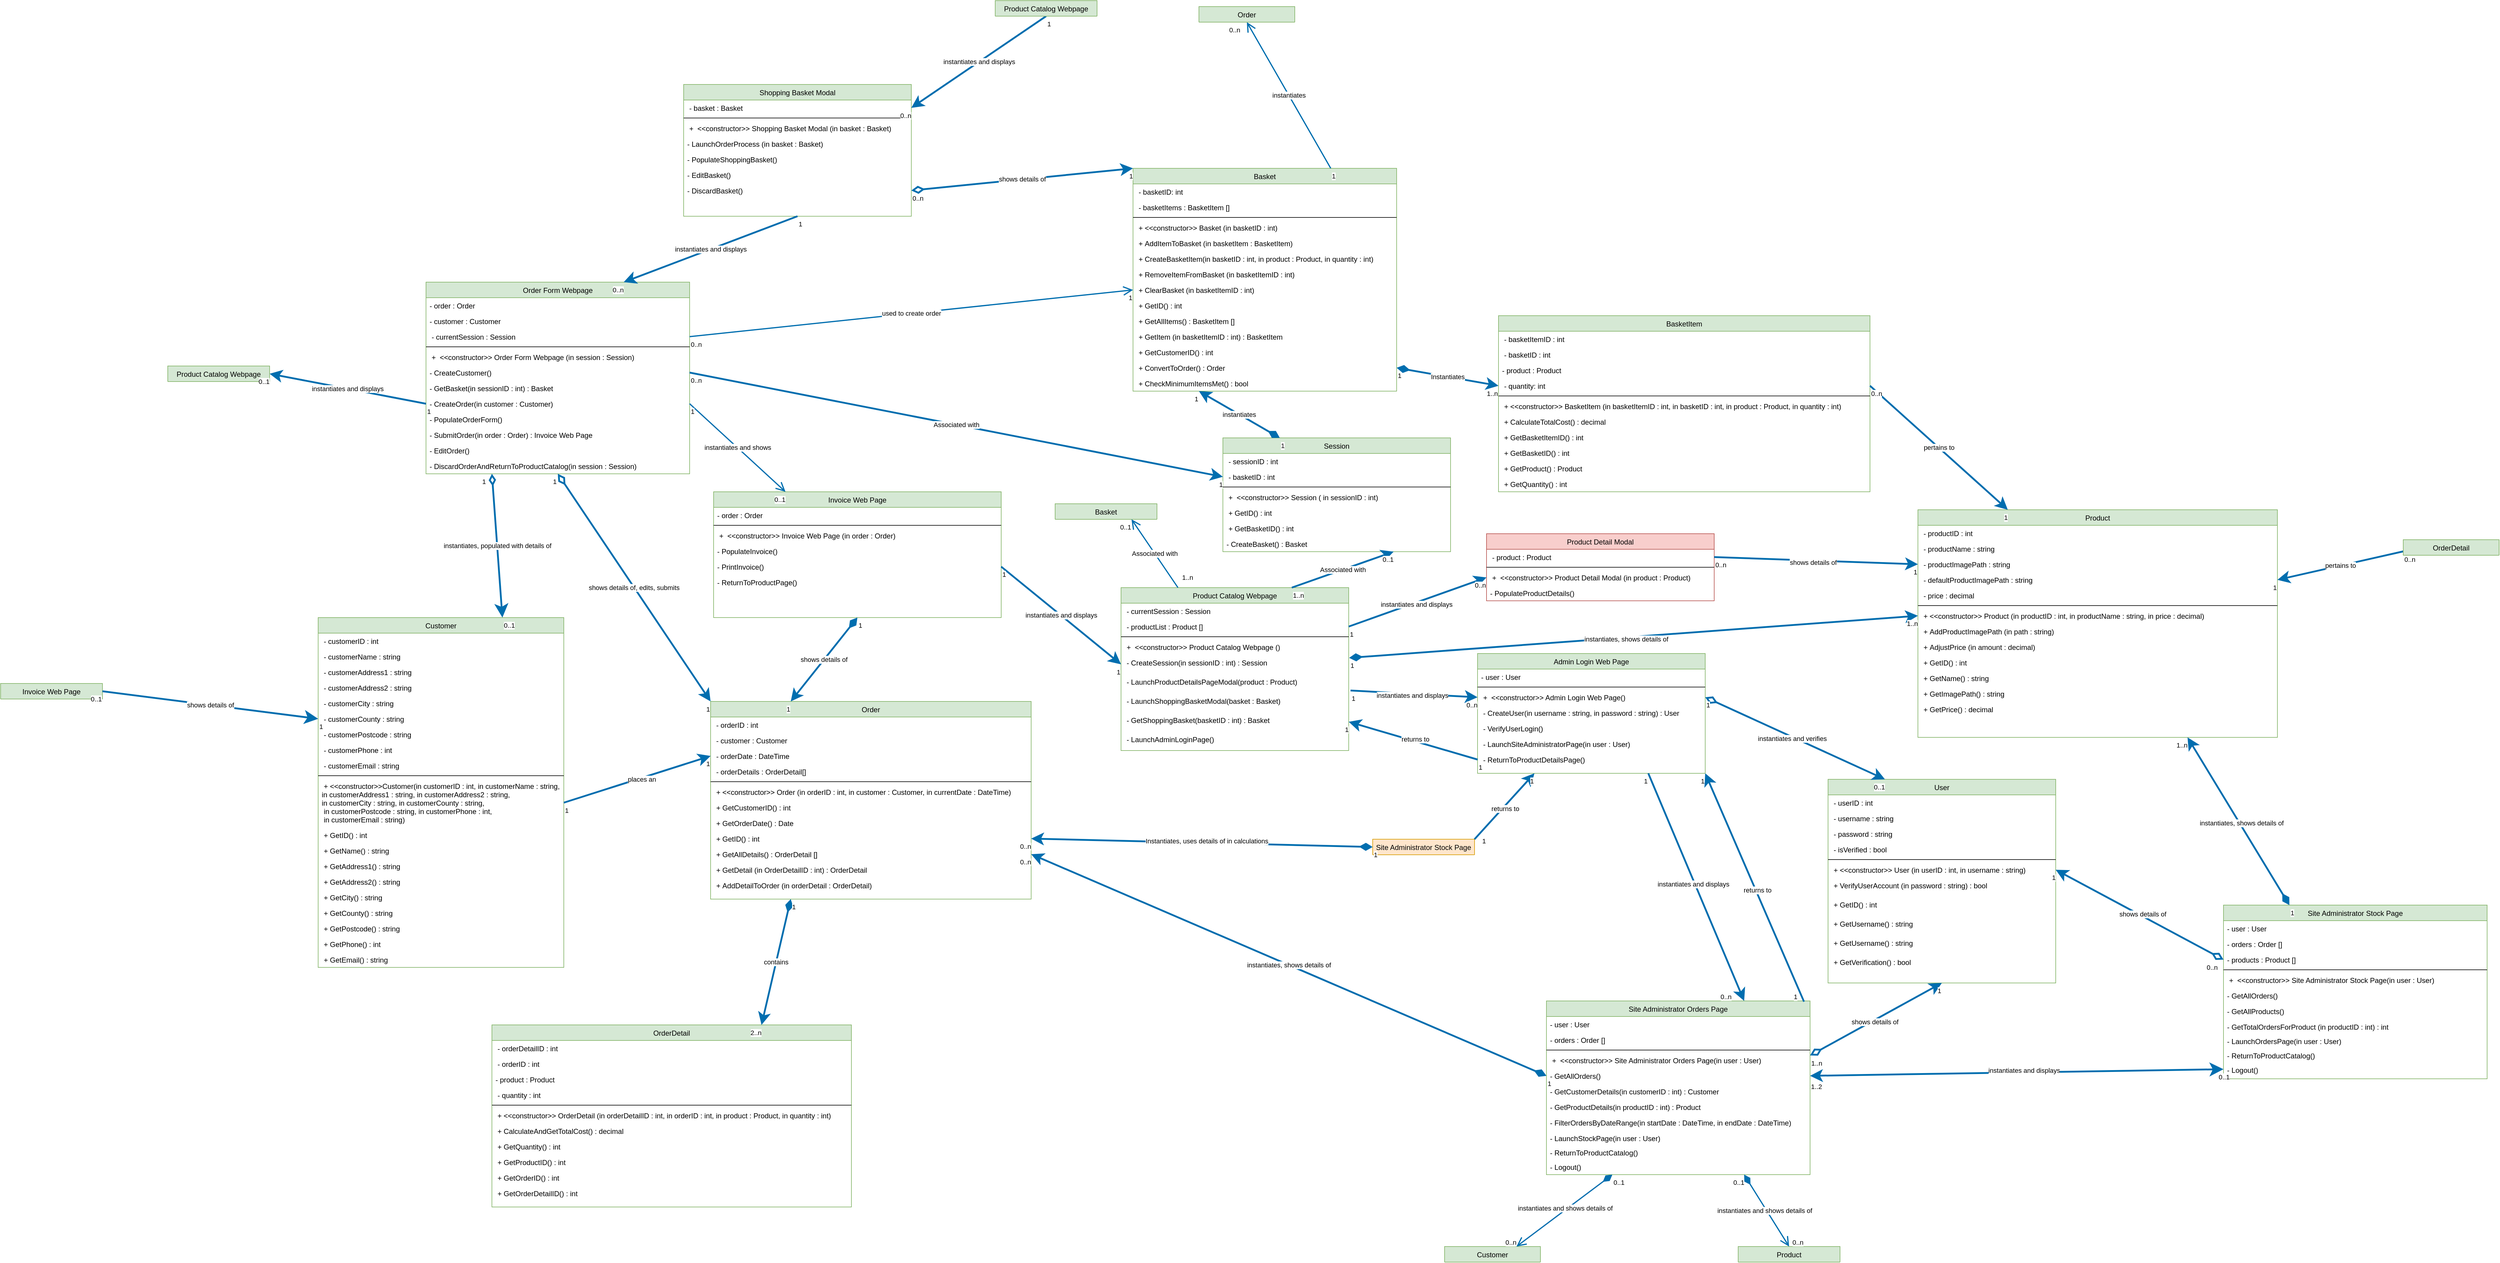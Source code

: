 <mxfile version="24.2.5" type="github">
  <diagram id="C5RBs43oDa-KdzZeNtuy" name="Page-1">
    <mxGraphModel dx="1199" dy="1809" grid="1" gridSize="10" guides="1" tooltips="1" connect="1" arrows="0" fold="1" page="1" pageScale="1" pageWidth="827" pageHeight="1169" math="0" shadow="0">
      <root>
        <mxCell id="WIyWlLk6GJQsqaUBKTNV-0" />
        <mxCell id="WIyWlLk6GJQsqaUBKTNV-1" parent="WIyWlLk6GJQsqaUBKTNV-0" />
        <mxCell id="tTByz9xbStQo4x7AQ5BX-211" value="Invoice Web Page" style="swimlane;fontStyle=0;align=center;verticalAlign=top;childLayout=stackLayout;horizontal=1;startSize=26;horizontalStack=0;resizeParent=1;resizeLast=0;collapsible=1;marginBottom=0;rounded=0;shadow=0;strokeWidth=1;fillColor=#d5e8d4;strokeColor=#82b366;" vertex="1" collapsed="1" parent="WIyWlLk6GJQsqaUBKTNV-1">
          <mxGeometry x="50" y="130" width="170" height="26" as="geometry">
            <mxRectangle x="50" y="130" width="450" height="210" as="alternateBounds" />
          </mxGeometry>
        </mxCell>
        <mxCell id="tTByz9xbStQo4x7AQ5BX-212" value="- order : Order" style="text;align=left;verticalAlign=top;spacingLeft=4;spacingRight=4;overflow=hidden;rotatable=0;points=[[0,0.5],[1,0.5]];portConstraint=eastwest;" vertex="1" parent="tTByz9xbStQo4x7AQ5BX-211">
          <mxGeometry y="26" width="450" height="26" as="geometry" />
        </mxCell>
        <mxCell id="tTByz9xbStQo4x7AQ5BX-213" value="- customer : Customer" style="text;align=left;verticalAlign=top;spacingLeft=4;spacingRight=4;overflow=hidden;rotatable=0;points=[[0,0.5],[1,0.5]];portConstraint=eastwest;" vertex="1" parent="tTByz9xbStQo4x7AQ5BX-211">
          <mxGeometry y="52" width="450" height="26" as="geometry" />
        </mxCell>
        <mxCell id="tTByz9xbStQo4x7AQ5BX-214" value="" style="line;html=1;strokeWidth=1;align=left;verticalAlign=middle;spacingTop=-1;spacingLeft=3;spacingRight=3;rotatable=0;labelPosition=right;points=[];portConstraint=eastwest;" vertex="1" parent="tTByz9xbStQo4x7AQ5BX-211">
          <mxGeometry y="78" width="450" height="8" as="geometry" />
        </mxCell>
        <mxCell id="tTByz9xbStQo4x7AQ5BX-215" value=" +  &lt;&lt;constructor&gt;&gt; Invoice Web Page (in customer : Customer, in order : Order)" style="text;align=left;verticalAlign=top;spacingLeft=4;spacingRight=4;overflow=hidden;rotatable=0;points=[[0,0.5],[1,0.5]];portConstraint=eastwest;" vertex="1" parent="tTByz9xbStQo4x7AQ5BX-211">
          <mxGeometry y="86" width="450" height="26" as="geometry" />
        </mxCell>
        <mxCell id="tTByz9xbStQo4x7AQ5BX-216" value="- PopulateInvoice()" style="text;align=left;verticalAlign=top;spacingLeft=4;spacingRight=4;overflow=hidden;rotatable=0;points=[[0,0.5],[1,0.5]];portConstraint=eastwest;" vertex="1" parent="tTByz9xbStQo4x7AQ5BX-211">
          <mxGeometry y="112" width="450" height="26" as="geometry" />
        </mxCell>
        <mxCell id="tTByz9xbStQo4x7AQ5BX-217" value="- PrintInvoice()" style="text;align=left;verticalAlign=top;spacingLeft=4;spacingRight=4;overflow=hidden;rotatable=0;points=[[0,0.5],[1,0.5]];portConstraint=eastwest;" vertex="1" parent="tTByz9xbStQo4x7AQ5BX-211">
          <mxGeometry y="138" width="450" height="26" as="geometry" />
        </mxCell>
        <mxCell id="tTByz9xbStQo4x7AQ5BX-218" value="- ReturnToProductPage()" style="text;align=left;verticalAlign=top;spacingLeft=4;spacingRight=4;overflow=hidden;rotatable=0;points=[[0,0.5],[1,0.5]];portConstraint=eastwest;" vertex="1" parent="tTByz9xbStQo4x7AQ5BX-211">
          <mxGeometry y="164" width="450" height="26" as="geometry" />
        </mxCell>
        <mxCell id="tTByz9xbStQo4x7AQ5BX-255" value="Site Administrator Stock Page" style="swimlane;fontStyle=0;align=center;verticalAlign=top;childLayout=stackLayout;horizontal=1;startSize=26;horizontalStack=0;resizeParent=1;resizeLast=0;collapsible=1;marginBottom=0;rounded=0;shadow=0;strokeWidth=1;fillColor=#ffe6cc;strokeColor=#d79b00;" vertex="1" collapsed="1" parent="WIyWlLk6GJQsqaUBKTNV-1">
          <mxGeometry x="2340" y="390" width="170" height="26" as="geometry">
            <mxRectangle x="2230" y="350" width="440" height="290" as="alternateBounds" />
          </mxGeometry>
        </mxCell>
        <mxCell id="tTByz9xbStQo4x7AQ5BX-256" value="- user : User" style="text;align=left;verticalAlign=top;spacingLeft=4;spacingRight=4;overflow=hidden;rotatable=0;points=[[0,0.5],[1,0.5]];portConstraint=eastwest;" vertex="1" parent="tTByz9xbStQo4x7AQ5BX-255">
          <mxGeometry y="26" width="440" height="26" as="geometry" />
        </mxCell>
        <mxCell id="tTByz9xbStQo4x7AQ5BX-257" value="- orders : Order []" style="text;align=left;verticalAlign=top;spacingLeft=4;spacingRight=4;overflow=hidden;rotatable=0;points=[[0,0.5],[1,0.5]];portConstraint=eastwest;" vertex="1" parent="tTByz9xbStQo4x7AQ5BX-255">
          <mxGeometry y="52" width="440" height="26" as="geometry" />
        </mxCell>
        <mxCell id="tTByz9xbStQo4x7AQ5BX-258" value="- products : Product []" style="text;align=left;verticalAlign=top;spacingLeft=4;spacingRight=4;overflow=hidden;rotatable=0;points=[[0,0.5],[1,0.5]];portConstraint=eastwest;" vertex="1" parent="tTByz9xbStQo4x7AQ5BX-255">
          <mxGeometry y="78" width="440" height="26" as="geometry" />
        </mxCell>
        <mxCell id="tTByz9xbStQo4x7AQ5BX-259" value="" style="line;html=1;strokeWidth=1;align=left;verticalAlign=middle;spacingTop=-1;spacingLeft=3;spacingRight=3;rotatable=0;labelPosition=right;points=[];portConstraint=eastwest;" vertex="1" parent="tTByz9xbStQo4x7AQ5BX-255">
          <mxGeometry y="104" width="440" height="8" as="geometry" />
        </mxCell>
        <mxCell id="tTByz9xbStQo4x7AQ5BX-260" value=" +  &lt;&lt;constructor&gt;&gt; Site Administrator Stock Page(in user : User)" style="text;align=left;verticalAlign=top;spacingLeft=4;spacingRight=4;overflow=hidden;rotatable=0;points=[[0,0.5],[1,0.5]];portConstraint=eastwest;" vertex="1" parent="tTByz9xbStQo4x7AQ5BX-255">
          <mxGeometry y="112" width="440" height="26" as="geometry" />
        </mxCell>
        <mxCell id="tTByz9xbStQo4x7AQ5BX-261" value="- GetAllOrders()" style="text;align=left;verticalAlign=top;spacingLeft=4;spacingRight=4;overflow=hidden;rotatable=0;points=[[0,0.5],[1,0.5]];portConstraint=eastwest;" vertex="1" parent="tTByz9xbStQo4x7AQ5BX-255">
          <mxGeometry y="138" width="440" height="26" as="geometry" />
        </mxCell>
        <mxCell id="tTByz9xbStQo4x7AQ5BX-262" value="- GetAllProducts()" style="text;align=left;verticalAlign=top;spacingLeft=4;spacingRight=4;overflow=hidden;rotatable=0;points=[[0,0.5],[1,0.5]];portConstraint=eastwest;" vertex="1" parent="tTByz9xbStQo4x7AQ5BX-255">
          <mxGeometry y="164" width="440" height="26" as="geometry" />
        </mxCell>
        <mxCell id="tTByz9xbStQo4x7AQ5BX-263" value="- GetTotalOrdersForProduct (in productID : int) : int" style="text;align=left;verticalAlign=top;spacingLeft=4;spacingRight=4;overflow=hidden;rotatable=0;points=[[0,0.5],[1,0.5]];portConstraint=eastwest;" vertex="1" parent="tTByz9xbStQo4x7AQ5BX-255">
          <mxGeometry y="190" width="440" height="24" as="geometry" />
        </mxCell>
        <mxCell id="tTByz9xbStQo4x7AQ5BX-264" value="- LaunchOrdersPage(in user : User)" style="text;align=left;verticalAlign=top;spacingLeft=4;spacingRight=4;overflow=hidden;rotatable=0;points=[[0,0.5],[1,0.5]];portConstraint=eastwest;" vertex="1" parent="tTByz9xbStQo4x7AQ5BX-255">
          <mxGeometry y="214" width="440" height="24" as="geometry" />
        </mxCell>
        <mxCell id="tTByz9xbStQo4x7AQ5BX-265" value="- Logout()" style="text;align=left;verticalAlign=top;spacingLeft=4;spacingRight=4;overflow=hidden;rotatable=0;points=[[0,0.5],[1,0.5]];portConstraint=eastwest;" vertex="1" parent="tTByz9xbStQo4x7AQ5BX-255">
          <mxGeometry y="238" width="440" height="24" as="geometry" />
        </mxCell>
        <mxCell id="zkfFHV4jXpPFQw0GAbJ--0" value="Customer" style="swimlane;fontStyle=0;align=center;verticalAlign=top;childLayout=stackLayout;horizontal=1;startSize=26;horizontalStack=0;resizeParent=1;resizeLast=0;collapsible=1;marginBottom=0;rounded=0;shadow=0;strokeWidth=1;fillColor=#d5e8d4;strokeColor=#82b366;" parent="WIyWlLk6GJQsqaUBKTNV-1" vertex="1">
          <mxGeometry x="580" y="20" width="410" height="584" as="geometry">
            <mxRectangle x="30" y="20" width="160" height="26" as="alternateBounds" />
          </mxGeometry>
        </mxCell>
        <mxCell id="zkfFHV4jXpPFQw0GAbJ--1" value=" - customerID : int" style="text;align=left;verticalAlign=top;spacingLeft=4;spacingRight=4;overflow=hidden;rotatable=0;points=[[0,0.5],[1,0.5]];portConstraint=eastwest;" parent="zkfFHV4jXpPFQw0GAbJ--0" vertex="1">
          <mxGeometry y="26" width="410" height="26" as="geometry" />
        </mxCell>
        <mxCell id="zkfFHV4jXpPFQw0GAbJ--2" value=" - customerName : string" style="text;align=left;verticalAlign=top;spacingLeft=4;spacingRight=4;overflow=hidden;rotatable=0;points=[[0,0.5],[1,0.5]];portConstraint=eastwest;rounded=0;shadow=0;html=0;" parent="zkfFHV4jXpPFQw0GAbJ--0" vertex="1">
          <mxGeometry y="52" width="410" height="26" as="geometry" />
        </mxCell>
        <mxCell id="zkfFHV4jXpPFQw0GAbJ--3" value=" - customerAddress1 : string" style="text;align=left;verticalAlign=top;spacingLeft=4;spacingRight=4;overflow=hidden;rotatable=0;points=[[0,0.5],[1,0.5]];portConstraint=eastwest;rounded=0;shadow=0;html=0;" parent="zkfFHV4jXpPFQw0GAbJ--0" vertex="1">
          <mxGeometry y="78" width="410" height="26" as="geometry" />
        </mxCell>
        <mxCell id="ph0_lQSMsqOua-OGN9ng-11" value=" - customerAddress2 : string" style="text;align=left;verticalAlign=top;spacingLeft=4;spacingRight=4;overflow=hidden;rotatable=0;points=[[0,0.5],[1,0.5]];portConstraint=eastwest;rounded=0;shadow=0;html=0;" parent="zkfFHV4jXpPFQw0GAbJ--0" vertex="1">
          <mxGeometry y="104" width="410" height="26" as="geometry" />
        </mxCell>
        <mxCell id="ph0_lQSMsqOua-OGN9ng-12" value=" - customerCity : string" style="text;align=left;verticalAlign=top;spacingLeft=4;spacingRight=4;overflow=hidden;rotatable=0;points=[[0,0.5],[1,0.5]];portConstraint=eastwest;rounded=0;shadow=0;html=0;" parent="zkfFHV4jXpPFQw0GAbJ--0" vertex="1">
          <mxGeometry y="130" width="410" height="26" as="geometry" />
        </mxCell>
        <mxCell id="ph0_lQSMsqOua-OGN9ng-13" value=" - customerCounty : string" style="text;align=left;verticalAlign=top;spacingLeft=4;spacingRight=4;overflow=hidden;rotatable=0;points=[[0,0.5],[1,0.5]];portConstraint=eastwest;rounded=0;shadow=0;html=0;" parent="zkfFHV4jXpPFQw0GAbJ--0" vertex="1">
          <mxGeometry y="156" width="410" height="26" as="geometry" />
        </mxCell>
        <mxCell id="ph0_lQSMsqOua-OGN9ng-14" value=" - customerPostcode : string" style="text;align=left;verticalAlign=top;spacingLeft=4;spacingRight=4;overflow=hidden;rotatable=0;points=[[0,0.5],[1,0.5]];portConstraint=eastwest;rounded=0;shadow=0;html=0;" parent="zkfFHV4jXpPFQw0GAbJ--0" vertex="1">
          <mxGeometry y="182" width="410" height="26" as="geometry" />
        </mxCell>
        <mxCell id="ph0_lQSMsqOua-OGN9ng-15" value=" - customerPhone : int" style="text;align=left;verticalAlign=top;spacingLeft=4;spacingRight=4;overflow=hidden;rotatable=0;points=[[0,0.5],[1,0.5]];portConstraint=eastwest;rounded=0;shadow=0;html=0;" parent="zkfFHV4jXpPFQw0GAbJ--0" vertex="1">
          <mxGeometry y="208" width="410" height="26" as="geometry" />
        </mxCell>
        <mxCell id="ph0_lQSMsqOua-OGN9ng-16" value=" - customerEmail : string" style="text;align=left;verticalAlign=top;spacingLeft=4;spacingRight=4;overflow=hidden;rotatable=0;points=[[0,0.5],[1,0.5]];portConstraint=eastwest;rounded=0;shadow=0;html=0;" parent="zkfFHV4jXpPFQw0GAbJ--0" vertex="1">
          <mxGeometry y="234" width="410" height="26" as="geometry" />
        </mxCell>
        <mxCell id="zkfFHV4jXpPFQw0GAbJ--4" value="" style="line;html=1;strokeWidth=1;align=left;verticalAlign=middle;spacingTop=-1;spacingLeft=3;spacingRight=3;rotatable=0;labelPosition=right;points=[];portConstraint=eastwest;" parent="zkfFHV4jXpPFQw0GAbJ--0" vertex="1">
          <mxGeometry y="260" width="410" height="8" as="geometry" />
        </mxCell>
        <mxCell id="ph0_lQSMsqOua-OGN9ng-34" value=" + &lt;&lt;constructor&gt;&gt;Customer(in customerID : int, in customerName : string, &#xa;in customerAddress1 : string, in customerAddress2 : string, &#xa;in customerCity : string, in customerCounty : string,&#xa; in customerPostcode : string, in customerPhone : int,&#xa; in customerEmail : string)&#xa; " style="text;align=left;verticalAlign=top;spacingLeft=4;spacingRight=4;overflow=hidden;rotatable=0;points=[[0,0.5],[1,0.5]];portConstraint=eastwest;rounded=0;shadow=0;html=0;" parent="zkfFHV4jXpPFQw0GAbJ--0" vertex="1">
          <mxGeometry y="268" width="410" height="82" as="geometry" />
        </mxCell>
        <mxCell id="ph0_lQSMsqOua-OGN9ng-17" value=" + GetID() : int" style="text;align=left;verticalAlign=top;spacingLeft=4;spacingRight=4;overflow=hidden;rotatable=0;points=[[0,0.5],[1,0.5]];portConstraint=eastwest;rounded=0;shadow=0;html=0;" parent="zkfFHV4jXpPFQw0GAbJ--0" vertex="1">
          <mxGeometry y="350" width="410" height="26" as="geometry" />
        </mxCell>
        <mxCell id="ph0_lQSMsqOua-OGN9ng-18" value=" + GetName() : string" style="text;align=left;verticalAlign=top;spacingLeft=4;spacingRight=4;overflow=hidden;rotatable=0;points=[[0,0.5],[1,0.5]];portConstraint=eastwest;rounded=0;shadow=0;html=0;" parent="zkfFHV4jXpPFQw0GAbJ--0" vertex="1">
          <mxGeometry y="376" width="410" height="26" as="geometry" />
        </mxCell>
        <mxCell id="ph0_lQSMsqOua-OGN9ng-19" value=" + GetAddress1() : string" style="text;align=left;verticalAlign=top;spacingLeft=4;spacingRight=4;overflow=hidden;rotatable=0;points=[[0,0.5],[1,0.5]];portConstraint=eastwest;rounded=0;shadow=0;html=0;" parent="zkfFHV4jXpPFQw0GAbJ--0" vertex="1">
          <mxGeometry y="402" width="410" height="26" as="geometry" />
        </mxCell>
        <mxCell id="ph0_lQSMsqOua-OGN9ng-20" value=" + GetAddress2() : string" style="text;align=left;verticalAlign=top;spacingLeft=4;spacingRight=4;overflow=hidden;rotatable=0;points=[[0,0.5],[1,0.5]];portConstraint=eastwest;rounded=0;shadow=0;html=0;" parent="zkfFHV4jXpPFQw0GAbJ--0" vertex="1">
          <mxGeometry y="428" width="410" height="26" as="geometry" />
        </mxCell>
        <mxCell id="ph0_lQSMsqOua-OGN9ng-21" value=" + GetCity() : string" style="text;align=left;verticalAlign=top;spacingLeft=4;spacingRight=4;overflow=hidden;rotatable=0;points=[[0,0.5],[1,0.5]];portConstraint=eastwest;rounded=0;shadow=0;html=0;" parent="zkfFHV4jXpPFQw0GAbJ--0" vertex="1">
          <mxGeometry y="454" width="410" height="26" as="geometry" />
        </mxCell>
        <mxCell id="ph0_lQSMsqOua-OGN9ng-22" value=" + GetCounty() : string" style="text;align=left;verticalAlign=top;spacingLeft=4;spacingRight=4;overflow=hidden;rotatable=0;points=[[0,0.5],[1,0.5]];portConstraint=eastwest;rounded=0;shadow=0;html=0;" parent="zkfFHV4jXpPFQw0GAbJ--0" vertex="1">
          <mxGeometry y="480" width="410" height="26" as="geometry" />
        </mxCell>
        <mxCell id="ph0_lQSMsqOua-OGN9ng-23" value=" + GetPostcode() : string" style="text;align=left;verticalAlign=top;spacingLeft=4;spacingRight=4;overflow=hidden;rotatable=0;points=[[0,0.5],[1,0.5]];portConstraint=eastwest;rounded=0;shadow=0;html=0;" parent="zkfFHV4jXpPFQw0GAbJ--0" vertex="1">
          <mxGeometry y="506" width="410" height="26" as="geometry" />
        </mxCell>
        <mxCell id="ph0_lQSMsqOua-OGN9ng-24" value=" + GetPhone() : int" style="text;align=left;verticalAlign=top;spacingLeft=4;spacingRight=4;overflow=hidden;rotatable=0;points=[[0,0.5],[1,0.5]];portConstraint=eastwest;rounded=0;shadow=0;html=0;" parent="zkfFHV4jXpPFQw0GAbJ--0" vertex="1">
          <mxGeometry y="532" width="410" height="26" as="geometry" />
        </mxCell>
        <mxCell id="ph0_lQSMsqOua-OGN9ng-25" value=" + GetEmail() : string" style="text;align=left;verticalAlign=top;spacingLeft=4;spacingRight=4;overflow=hidden;rotatable=0;points=[[0,0.5],[1,0.5]];portConstraint=eastwest;rounded=0;shadow=0;html=0;" parent="zkfFHV4jXpPFQw0GAbJ--0" vertex="1">
          <mxGeometry y="558" width="410" height="26" as="geometry" />
        </mxCell>
        <mxCell id="zkfFHV4jXpPFQw0GAbJ--6" value="OrderDetail" style="swimlane;fontStyle=0;align=center;verticalAlign=top;childLayout=stackLayout;horizontal=1;startSize=26;horizontalStack=0;resizeParent=1;resizeLast=0;collapsible=1;marginBottom=0;rounded=0;shadow=0;strokeWidth=1;fillColor=#d5e8d4;strokeColor=#82b366;" parent="WIyWlLk6GJQsqaUBKTNV-1" vertex="1">
          <mxGeometry x="870" y="700" width="600" height="304" as="geometry">
            <mxRectangle x="130" y="380" width="160" height="26" as="alternateBounds" />
          </mxGeometry>
        </mxCell>
        <mxCell id="zkfFHV4jXpPFQw0GAbJ--7" value=" - orderDetailID : int" style="text;align=left;verticalAlign=top;spacingLeft=4;spacingRight=4;overflow=hidden;rotatable=0;points=[[0,0.5],[1,0.5]];portConstraint=eastwest;" parent="zkfFHV4jXpPFQw0GAbJ--6" vertex="1">
          <mxGeometry y="26" width="600" height="26" as="geometry" />
        </mxCell>
        <mxCell id="zkfFHV4jXpPFQw0GAbJ--8" value=" - orderID : int" style="text;align=left;verticalAlign=top;spacingLeft=4;spacingRight=4;overflow=hidden;rotatable=0;points=[[0,0.5],[1,0.5]];portConstraint=eastwest;rounded=0;shadow=0;html=0;" parent="zkfFHV4jXpPFQw0GAbJ--6" vertex="1">
          <mxGeometry y="52" width="600" height="26" as="geometry" />
        </mxCell>
        <mxCell id="ph0_lQSMsqOua-OGN9ng-27" value="- product : Product" style="text;align=left;verticalAlign=top;spacingLeft=4;spacingRight=4;overflow=hidden;rotatable=0;points=[[0,0.5],[1,0.5]];portConstraint=eastwest;rounded=0;shadow=0;html=0;" parent="zkfFHV4jXpPFQw0GAbJ--6" vertex="1">
          <mxGeometry y="78" width="600" height="26" as="geometry" />
        </mxCell>
        <mxCell id="ph0_lQSMsqOua-OGN9ng-28" value=" - quantity : int" style="text;align=left;verticalAlign=top;spacingLeft=4;spacingRight=4;overflow=hidden;rotatable=0;points=[[0,0.5],[1,0.5]];portConstraint=eastwest;rounded=0;shadow=0;html=0;" parent="zkfFHV4jXpPFQw0GAbJ--6" vertex="1">
          <mxGeometry y="104" width="600" height="26" as="geometry" />
        </mxCell>
        <mxCell id="zkfFHV4jXpPFQw0GAbJ--9" value="" style="line;html=1;strokeWidth=1;align=left;verticalAlign=middle;spacingTop=-1;spacingLeft=3;spacingRight=3;rotatable=0;labelPosition=right;points=[];portConstraint=eastwest;" parent="zkfFHV4jXpPFQw0GAbJ--6" vertex="1">
          <mxGeometry y="130" width="600" height="8" as="geometry" />
        </mxCell>
        <mxCell id="ph0_lQSMsqOua-OGN9ng-76" value=" + &lt;&lt;constructor&gt;&gt; OrderDetail (in orderDetailID : int, in orderID : int, in product : Product, in quantity : int)" style="text;align=left;verticalAlign=top;spacingLeft=4;spacingRight=4;overflow=hidden;rotatable=0;points=[[0,0.5],[1,0.5]];portConstraint=eastwest;" parent="zkfFHV4jXpPFQw0GAbJ--6" vertex="1">
          <mxGeometry y="138" width="600" height="26" as="geometry" />
        </mxCell>
        <mxCell id="ph0_lQSMsqOua-OGN9ng-77" value=" + CalculateAndGetTotalCost() : decimal" style="text;align=left;verticalAlign=top;spacingLeft=4;spacingRight=4;overflow=hidden;rotatable=0;points=[[0,0.5],[1,0.5]];portConstraint=eastwest;" parent="zkfFHV4jXpPFQw0GAbJ--6" vertex="1">
          <mxGeometry y="164" width="600" height="26" as="geometry" />
        </mxCell>
        <mxCell id="ph0_lQSMsqOua-OGN9ng-81" value=" + GetQuantity() : int" style="text;align=left;verticalAlign=top;spacingLeft=4;spacingRight=4;overflow=hidden;rotatable=0;points=[[0,0.5],[1,0.5]];portConstraint=eastwest;" parent="zkfFHV4jXpPFQw0GAbJ--6" vertex="1">
          <mxGeometry y="190" width="600" height="26" as="geometry" />
        </mxCell>
        <mxCell id="ph0_lQSMsqOua-OGN9ng-80" value=" + GetProductID() : int" style="text;align=left;verticalAlign=top;spacingLeft=4;spacingRight=4;overflow=hidden;rotatable=0;points=[[0,0.5],[1,0.5]];portConstraint=eastwest;" parent="zkfFHV4jXpPFQw0GAbJ--6" vertex="1">
          <mxGeometry y="216" width="600" height="26" as="geometry" />
        </mxCell>
        <mxCell id="ph0_lQSMsqOua-OGN9ng-79" value=" + GetOrderID() : int" style="text;align=left;verticalAlign=top;spacingLeft=4;spacingRight=4;overflow=hidden;rotatable=0;points=[[0,0.5],[1,0.5]];portConstraint=eastwest;" parent="zkfFHV4jXpPFQw0GAbJ--6" vertex="1">
          <mxGeometry y="242" width="600" height="26" as="geometry" />
        </mxCell>
        <mxCell id="ph0_lQSMsqOua-OGN9ng-78" value=" + GetOrderDetailID() : int" style="text;align=left;verticalAlign=top;spacingLeft=4;spacingRight=4;overflow=hidden;rotatable=0;points=[[0,0.5],[1,0.5]];portConstraint=eastwest;" parent="zkfFHV4jXpPFQw0GAbJ--6" vertex="1">
          <mxGeometry y="268" width="600" height="26" as="geometry" />
        </mxCell>
        <mxCell id="zkfFHV4jXpPFQw0GAbJ--13" value="Product" style="swimlane;fontStyle=0;align=center;verticalAlign=top;childLayout=stackLayout;horizontal=1;startSize=26;horizontalStack=0;resizeParent=1;resizeLast=0;collapsible=1;marginBottom=0;rounded=0;shadow=0;strokeWidth=1;fillColor=#d5e8d4;strokeColor=#82b366;" parent="WIyWlLk6GJQsqaUBKTNV-1" vertex="1">
          <mxGeometry x="3250" y="-160" width="600" height="380" as="geometry">
            <mxRectangle x="340" y="380" width="170" height="26" as="alternateBounds" />
          </mxGeometry>
        </mxCell>
        <mxCell id="zkfFHV4jXpPFQw0GAbJ--14" value=" - productID : int" style="text;align=left;verticalAlign=top;spacingLeft=4;spacingRight=4;overflow=hidden;rotatable=0;points=[[0,0.5],[1,0.5]];portConstraint=eastwest;" parent="zkfFHV4jXpPFQw0GAbJ--13" vertex="1">
          <mxGeometry y="26" width="600" height="26" as="geometry" />
        </mxCell>
        <mxCell id="ph0_lQSMsqOua-OGN9ng-29" value=" - productName : string" style="text;align=left;verticalAlign=top;spacingLeft=4;spacingRight=4;overflow=hidden;rotatable=0;points=[[0,0.5],[1,0.5]];portConstraint=eastwest;" parent="zkfFHV4jXpPFQw0GAbJ--13" vertex="1">
          <mxGeometry y="52" width="600" height="26" as="geometry" />
        </mxCell>
        <mxCell id="ph0_lQSMsqOua-OGN9ng-31" value=" - productImagePath : string" style="text;align=left;verticalAlign=top;spacingLeft=4;spacingRight=4;overflow=hidden;rotatable=0;points=[[0,0.5],[1,0.5]];portConstraint=eastwest;" parent="zkfFHV4jXpPFQw0GAbJ--13" vertex="1">
          <mxGeometry y="78" width="600" height="26" as="geometry" />
        </mxCell>
        <mxCell id="tTByz9xbStQo4x7AQ5BX-3" value=" - defaultProductImagePath : string" style="text;align=left;verticalAlign=top;spacingLeft=4;spacingRight=4;overflow=hidden;rotatable=0;points=[[0,0.5],[1,0.5]];portConstraint=eastwest;" vertex="1" parent="zkfFHV4jXpPFQw0GAbJ--13">
          <mxGeometry y="104" width="600" height="26" as="geometry" />
        </mxCell>
        <mxCell id="ph0_lQSMsqOua-OGN9ng-41" value=" - price : decimal" style="text;align=left;verticalAlign=top;spacingLeft=4;spacingRight=4;overflow=hidden;rotatable=0;points=[[0,0.5],[1,0.5]];portConstraint=eastwest;" parent="zkfFHV4jXpPFQw0GAbJ--13" vertex="1">
          <mxGeometry y="130" width="600" height="26" as="geometry" />
        </mxCell>
        <mxCell id="zkfFHV4jXpPFQw0GAbJ--15" value="" style="line;html=1;strokeWidth=1;align=left;verticalAlign=middle;spacingTop=-1;spacingLeft=3;spacingRight=3;rotatable=0;labelPosition=right;points=[];portConstraint=eastwest;" parent="zkfFHV4jXpPFQw0GAbJ--13" vertex="1">
          <mxGeometry y="156" width="600" height="8" as="geometry" />
        </mxCell>
        <mxCell id="ph0_lQSMsqOua-OGN9ng-59" value=" + &lt;&lt;constructor&gt;&gt; Product (in productID : int, in productName : string, in price : decimal)" style="text;align=left;verticalAlign=top;spacingLeft=4;spacingRight=4;overflow=hidden;rotatable=0;points=[[0,0.5],[1,0.5]];portConstraint=eastwest;" parent="zkfFHV4jXpPFQw0GAbJ--13" vertex="1">
          <mxGeometry y="164" width="600" height="26" as="geometry" />
        </mxCell>
        <mxCell id="ph0_lQSMsqOua-OGN9ng-60" value=" + AddProductImagePath (in path : string)" style="text;align=left;verticalAlign=top;spacingLeft=4;spacingRight=4;overflow=hidden;rotatable=0;points=[[0,0.5],[1,0.5]];portConstraint=eastwest;" parent="zkfFHV4jXpPFQw0GAbJ--13" vertex="1">
          <mxGeometry y="190" width="600" height="26" as="geometry" />
        </mxCell>
        <mxCell id="ph0_lQSMsqOua-OGN9ng-61" value=" + AdjustPrice (in amount : decimal)" style="text;align=left;verticalAlign=top;spacingLeft=4;spacingRight=4;overflow=hidden;rotatable=0;points=[[0,0.5],[1,0.5]];portConstraint=eastwest;" parent="zkfFHV4jXpPFQw0GAbJ--13" vertex="1">
          <mxGeometry y="216" width="600" height="26" as="geometry" />
        </mxCell>
        <mxCell id="ph0_lQSMsqOua-OGN9ng-62" value=" + GetID() : int" style="text;align=left;verticalAlign=top;spacingLeft=4;spacingRight=4;overflow=hidden;rotatable=0;points=[[0,0.5],[1,0.5]];portConstraint=eastwest;" parent="zkfFHV4jXpPFQw0GAbJ--13" vertex="1">
          <mxGeometry y="242" width="600" height="26" as="geometry" />
        </mxCell>
        <mxCell id="ph0_lQSMsqOua-OGN9ng-63" value=" + GetName() : string" style="text;align=left;verticalAlign=top;spacingLeft=4;spacingRight=4;overflow=hidden;rotatable=0;points=[[0,0.5],[1,0.5]];portConstraint=eastwest;" parent="zkfFHV4jXpPFQw0GAbJ--13" vertex="1">
          <mxGeometry y="268" width="600" height="26" as="geometry" />
        </mxCell>
        <mxCell id="ph0_lQSMsqOua-OGN9ng-64" value=" + GetImagePath() : string" style="text;align=left;verticalAlign=top;spacingLeft=4;spacingRight=4;overflow=hidden;rotatable=0;points=[[0,0.5],[1,0.5]];portConstraint=eastwest;" parent="zkfFHV4jXpPFQw0GAbJ--13" vertex="1">
          <mxGeometry y="294" width="600" height="26" as="geometry" />
        </mxCell>
        <mxCell id="ph0_lQSMsqOua-OGN9ng-65" value=" + GetPrice() : decimal" style="text;align=left;verticalAlign=top;spacingLeft=4;spacingRight=4;overflow=hidden;rotatable=0;points=[[0,0.5],[1,0.5]];portConstraint=eastwest;" parent="zkfFHV4jXpPFQw0GAbJ--13" vertex="1">
          <mxGeometry y="320" width="600" height="26" as="geometry" />
        </mxCell>
        <mxCell id="zkfFHV4jXpPFQw0GAbJ--17" value="Order" style="swimlane;fontStyle=0;align=center;verticalAlign=top;childLayout=stackLayout;horizontal=1;startSize=26;horizontalStack=0;resizeParent=1;resizeLast=0;collapsible=1;marginBottom=0;rounded=0;shadow=0;strokeWidth=1;fillColor=#d5e8d4;strokeColor=#82b366;" parent="WIyWlLk6GJQsqaUBKTNV-1" vertex="1">
          <mxGeometry x="1235" y="160" width="535" height="330" as="geometry">
            <mxRectangle x="140" y="684" width="160" height="26" as="alternateBounds" />
          </mxGeometry>
        </mxCell>
        <mxCell id="zkfFHV4jXpPFQw0GAbJ--18" value=" - orderID : int" style="text;align=left;verticalAlign=top;spacingLeft=4;spacingRight=4;overflow=hidden;rotatable=0;points=[[0,0.5],[1,0.5]];portConstraint=eastwest;" parent="zkfFHV4jXpPFQw0GAbJ--17" vertex="1">
          <mxGeometry y="26" width="535" height="26" as="geometry" />
        </mxCell>
        <mxCell id="zkfFHV4jXpPFQw0GAbJ--19" value=" - customer : Customer" style="text;align=left;verticalAlign=top;spacingLeft=4;spacingRight=4;overflow=hidden;rotatable=0;points=[[0,0.5],[1,0.5]];portConstraint=eastwest;rounded=0;shadow=0;html=0;" parent="zkfFHV4jXpPFQw0GAbJ--17" vertex="1">
          <mxGeometry y="52" width="535" height="26" as="geometry" />
        </mxCell>
        <mxCell id="zkfFHV4jXpPFQw0GAbJ--20" value=" - orderDate : DateTime" style="text;align=left;verticalAlign=top;spacingLeft=4;spacingRight=4;overflow=hidden;rotatable=0;points=[[0,0.5],[1,0.5]];portConstraint=eastwest;rounded=0;shadow=0;html=0;" parent="zkfFHV4jXpPFQw0GAbJ--17" vertex="1">
          <mxGeometry y="78" width="535" height="26" as="geometry" />
        </mxCell>
        <mxCell id="ph0_lQSMsqOua-OGN9ng-35" value=" - orderDetails : OrderDetail[]" style="text;align=left;verticalAlign=top;spacingLeft=4;spacingRight=4;overflow=hidden;rotatable=0;points=[[0,0.5],[1,0.5]];portConstraint=eastwest;rounded=0;shadow=0;html=0;" parent="zkfFHV4jXpPFQw0GAbJ--17" vertex="1">
          <mxGeometry y="104" width="535" height="26" as="geometry" />
        </mxCell>
        <mxCell id="zkfFHV4jXpPFQw0GAbJ--23" value="" style="line;html=1;strokeWidth=1;align=left;verticalAlign=middle;spacingTop=-1;spacingLeft=3;spacingRight=3;rotatable=0;labelPosition=right;points=[];portConstraint=eastwest;" parent="zkfFHV4jXpPFQw0GAbJ--17" vertex="1">
          <mxGeometry y="130" width="535" height="8" as="geometry" />
        </mxCell>
        <mxCell id="ph0_lQSMsqOua-OGN9ng-82" value=" + &lt;&lt;constructor&gt;&gt; Order (in orderID : int, in customer : Customer, in currentDate : DateTime) " style="text;align=left;verticalAlign=top;spacingLeft=4;spacingRight=4;overflow=hidden;rotatable=0;points=[[0,0.5],[1,0.5]];portConstraint=eastwest;" parent="zkfFHV4jXpPFQw0GAbJ--17" vertex="1">
          <mxGeometry y="138" width="535" height="26" as="geometry" />
        </mxCell>
        <mxCell id="ph0_lQSMsqOua-OGN9ng-89" value=" + GetCustomerID() : int" style="text;align=left;verticalAlign=top;spacingLeft=4;spacingRight=4;overflow=hidden;rotatable=0;points=[[0,0.5],[1,0.5]];portConstraint=eastwest;" parent="zkfFHV4jXpPFQw0GAbJ--17" vertex="1">
          <mxGeometry y="164" width="535" height="26" as="geometry" />
        </mxCell>
        <mxCell id="ph0_lQSMsqOua-OGN9ng-90" value=" + GetOrderDate() : Date" style="text;align=left;verticalAlign=top;spacingLeft=4;spacingRight=4;overflow=hidden;rotatable=0;points=[[0,0.5],[1,0.5]];portConstraint=eastwest;" parent="zkfFHV4jXpPFQw0GAbJ--17" vertex="1">
          <mxGeometry y="190" width="535" height="26" as="geometry" />
        </mxCell>
        <mxCell id="ph0_lQSMsqOua-OGN9ng-86" value=" + GetID() : int" style="text;align=left;verticalAlign=top;spacingLeft=4;spacingRight=4;overflow=hidden;rotatable=0;points=[[0,0.5],[1,0.5]];portConstraint=eastwest;" parent="zkfFHV4jXpPFQw0GAbJ--17" vertex="1">
          <mxGeometry y="216" width="535" height="26" as="geometry" />
        </mxCell>
        <mxCell id="ph0_lQSMsqOua-OGN9ng-87" value=" + GetAllDetails() : OrderDetail []" style="text;align=left;verticalAlign=top;spacingLeft=4;spacingRight=4;overflow=hidden;rotatable=0;points=[[0,0.5],[1,0.5]];portConstraint=eastwest;" parent="zkfFHV4jXpPFQw0GAbJ--17" vertex="1">
          <mxGeometry y="242" width="535" height="26" as="geometry" />
        </mxCell>
        <mxCell id="ph0_lQSMsqOua-OGN9ng-88" value=" + GetDetail (in OrderDetailID : int) : OrderDetail" style="text;align=left;verticalAlign=top;spacingLeft=4;spacingRight=4;overflow=hidden;rotatable=0;points=[[0,0.5],[1,0.5]];portConstraint=eastwest;" parent="zkfFHV4jXpPFQw0GAbJ--17" vertex="1">
          <mxGeometry y="268" width="535" height="26" as="geometry" />
        </mxCell>
        <mxCell id="ph0_lQSMsqOua-OGN9ng-83" value=" + AddDetailToOrder (in orderDetail : OrderDetail)" style="text;align=left;verticalAlign=top;spacingLeft=4;spacingRight=4;overflow=hidden;rotatable=0;points=[[0,0.5],[1,0.5]];portConstraint=eastwest;" parent="zkfFHV4jXpPFQw0GAbJ--17" vertex="1">
          <mxGeometry y="294" width="535" height="26" as="geometry" />
        </mxCell>
        <mxCell id="ph0_lQSMsqOua-OGN9ng-0" value="User" style="swimlane;fontStyle=0;align=center;verticalAlign=top;childLayout=stackLayout;horizontal=1;startSize=26;horizontalStack=0;resizeParent=1;resizeLast=0;collapsible=1;marginBottom=0;rounded=0;shadow=0;strokeWidth=1;fillColor=#d5e8d4;strokeColor=#82b366;" parent="WIyWlLk6GJQsqaUBKTNV-1" vertex="1">
          <mxGeometry x="3100" y="290" width="380" height="340" as="geometry">
            <mxRectangle x="850" y="690" width="170" height="26" as="alternateBounds" />
          </mxGeometry>
        </mxCell>
        <mxCell id="ph0_lQSMsqOua-OGN9ng-1" value=" - userID : int" style="text;align=left;verticalAlign=top;spacingLeft=4;spacingRight=4;overflow=hidden;rotatable=0;points=[[0,0.5],[1,0.5]];portConstraint=eastwest;" parent="ph0_lQSMsqOua-OGN9ng-0" vertex="1">
          <mxGeometry y="26" width="380" height="26" as="geometry" />
        </mxCell>
        <mxCell id="ph0_lQSMsqOua-OGN9ng-32" value=" - username : string" style="text;align=left;verticalAlign=top;spacingLeft=4;spacingRight=4;overflow=hidden;rotatable=0;points=[[0,0.5],[1,0.5]];portConstraint=eastwest;" parent="ph0_lQSMsqOua-OGN9ng-0" vertex="1">
          <mxGeometry y="52" width="380" height="26" as="geometry" />
        </mxCell>
        <mxCell id="ph0_lQSMsqOua-OGN9ng-33" value=" - password : string" style="text;align=left;verticalAlign=top;spacingLeft=4;spacingRight=4;overflow=hidden;rotatable=0;points=[[0,0.5],[1,0.5]];portConstraint=eastwest;" parent="ph0_lQSMsqOua-OGN9ng-0" vertex="1">
          <mxGeometry y="78" width="380" height="26" as="geometry" />
        </mxCell>
        <mxCell id="ph0_lQSMsqOua-OGN9ng-45" value=" - isVerified : bool" style="text;align=left;verticalAlign=top;spacingLeft=4;spacingRight=4;overflow=hidden;rotatable=0;points=[[0,0.5],[1,0.5]];portConstraint=eastwest;" parent="ph0_lQSMsqOua-OGN9ng-0" vertex="1">
          <mxGeometry y="104" width="380" height="26" as="geometry" />
        </mxCell>
        <mxCell id="ph0_lQSMsqOua-OGN9ng-2" value="" style="line;html=1;strokeWidth=1;align=left;verticalAlign=middle;spacingTop=-1;spacingLeft=3;spacingRight=3;rotatable=0;labelPosition=right;points=[];portConstraint=eastwest;" parent="ph0_lQSMsqOua-OGN9ng-0" vertex="1">
          <mxGeometry y="130" width="380" height="8" as="geometry" />
        </mxCell>
        <mxCell id="ph0_lQSMsqOua-OGN9ng-42" value=" + &lt;&lt;constructor&gt;&gt; User (in userID : int, in username : string)" style="text;align=left;verticalAlign=top;spacingLeft=4;spacingRight=4;overflow=hidden;rotatable=0;points=[[0,0.5],[1,0.5]];portConstraint=eastwest;" parent="ph0_lQSMsqOua-OGN9ng-0" vertex="1">
          <mxGeometry y="138" width="380" height="26" as="geometry" />
        </mxCell>
        <mxCell id="ph0_lQSMsqOua-OGN9ng-43" value=" + VerifyUserAccount (in password : string) : bool" style="text;align=left;verticalAlign=top;spacingLeft=4;spacingRight=4;overflow=hidden;rotatable=0;points=[[0,0.5],[1,0.5]];portConstraint=eastwest;" parent="ph0_lQSMsqOua-OGN9ng-0" vertex="1">
          <mxGeometry y="164" width="380" height="32" as="geometry" />
        </mxCell>
        <mxCell id="ph0_lQSMsqOua-OGN9ng-70" value=" + GetID() : int" style="text;align=left;verticalAlign=top;spacingLeft=4;spacingRight=4;overflow=hidden;rotatable=0;points=[[0,0.5],[1,0.5]];portConstraint=eastwest;" parent="ph0_lQSMsqOua-OGN9ng-0" vertex="1">
          <mxGeometry y="196" width="380" height="32" as="geometry" />
        </mxCell>
        <mxCell id="ph0_lQSMsqOua-OGN9ng-69" value=" + GetUsername() : string&#xa;" style="text;align=left;verticalAlign=top;spacingLeft=4;spacingRight=4;overflow=hidden;rotatable=0;points=[[0,0.5],[1,0.5]];portConstraint=eastwest;" parent="ph0_lQSMsqOua-OGN9ng-0" vertex="1">
          <mxGeometry y="228" width="380" height="32" as="geometry" />
        </mxCell>
        <mxCell id="tTByz9xbStQo4x7AQ5BX-1" value=" + GetUsername() : string&#xa;" style="text;align=left;verticalAlign=top;spacingLeft=4;spacingRight=4;overflow=hidden;rotatable=0;points=[[0,0.5],[1,0.5]];portConstraint=eastwest;" vertex="1" parent="ph0_lQSMsqOua-OGN9ng-0">
          <mxGeometry y="260" width="380" height="32" as="geometry" />
        </mxCell>
        <mxCell id="tTByz9xbStQo4x7AQ5BX-2" value=" + GetVerification() : bool&#xa;" style="text;align=left;verticalAlign=top;spacingLeft=4;spacingRight=4;overflow=hidden;rotatable=0;points=[[0,0.5],[1,0.5]];portConstraint=eastwest;" vertex="1" parent="ph0_lQSMsqOua-OGN9ng-0">
          <mxGeometry y="292" width="380" height="32" as="geometry" />
        </mxCell>
        <mxCell id="ph0_lQSMsqOua-OGN9ng-3" value="Basket" style="swimlane;fontStyle=0;align=center;verticalAlign=top;childLayout=stackLayout;horizontal=1;startSize=26;horizontalStack=0;resizeParent=1;resizeLast=0;collapsible=1;marginBottom=0;rounded=0;shadow=0;strokeWidth=1;fillColor=#d5e8d4;strokeColor=#82b366;" parent="WIyWlLk6GJQsqaUBKTNV-1" vertex="1">
          <mxGeometry x="1940" y="-730" width="440" height="372" as="geometry">
            <mxRectangle x="340" y="380" width="170" height="26" as="alternateBounds" />
          </mxGeometry>
        </mxCell>
        <mxCell id="ph0_lQSMsqOua-OGN9ng-4" value=" - basketID: int" style="text;align=left;verticalAlign=top;spacingLeft=4;spacingRight=4;overflow=hidden;rotatable=0;points=[[0,0.5],[1,0.5]];portConstraint=eastwest;" parent="ph0_lQSMsqOua-OGN9ng-3" vertex="1">
          <mxGeometry y="26" width="440" height="26" as="geometry" />
        </mxCell>
        <mxCell id="ph0_lQSMsqOua-OGN9ng-36" value=" - basketItems : BasketItem []" style="text;align=left;verticalAlign=top;spacingLeft=4;spacingRight=4;overflow=hidden;rotatable=0;points=[[0,0.5],[1,0.5]];portConstraint=eastwest;" parent="ph0_lQSMsqOua-OGN9ng-3" vertex="1">
          <mxGeometry y="52" width="440" height="26" as="geometry" />
        </mxCell>
        <mxCell id="ph0_lQSMsqOua-OGN9ng-5" value="" style="line;html=1;strokeWidth=1;align=left;verticalAlign=middle;spacingTop=-1;spacingLeft=3;spacingRight=3;rotatable=0;labelPosition=right;points=[];portConstraint=eastwest;" parent="ph0_lQSMsqOua-OGN9ng-3" vertex="1">
          <mxGeometry y="78" width="440" height="8" as="geometry" />
        </mxCell>
        <mxCell id="ph0_lQSMsqOua-OGN9ng-52" value=" + &lt;&lt;constructor&gt;&gt; Basket (in basketID : int) " style="text;align=left;verticalAlign=top;spacingLeft=4;spacingRight=4;overflow=hidden;rotatable=0;points=[[0,0.5],[1,0.5]];portConstraint=eastwest;" parent="ph0_lQSMsqOua-OGN9ng-3" vertex="1">
          <mxGeometry y="86" width="440" height="26" as="geometry" />
        </mxCell>
        <mxCell id="ph0_lQSMsqOua-OGN9ng-53" value=" + AddItemToBasket (in basketItem : BasketItem)" style="text;align=left;verticalAlign=top;spacingLeft=4;spacingRight=4;overflow=hidden;rotatable=0;points=[[0,0.5],[1,0.5]];portConstraint=eastwest;" parent="ph0_lQSMsqOua-OGN9ng-3" vertex="1">
          <mxGeometry y="112" width="440" height="26" as="geometry" />
        </mxCell>
        <mxCell id="tTByz9xbStQo4x7AQ5BX-268" value=" + CreateBasketItem(in basketID : int, in product : Product, in quantity : int)" style="text;align=left;verticalAlign=top;spacingLeft=4;spacingRight=4;overflow=hidden;rotatable=0;points=[[0,0.5],[1,0.5]];portConstraint=eastwest;" vertex="1" parent="ph0_lQSMsqOua-OGN9ng-3">
          <mxGeometry y="138" width="440" height="26" as="geometry" />
        </mxCell>
        <mxCell id="ph0_lQSMsqOua-OGN9ng-54" value=" + RemoveItemFromBasket (in basketItemID : int)" style="text;align=left;verticalAlign=top;spacingLeft=4;spacingRight=4;overflow=hidden;rotatable=0;points=[[0,0.5],[1,0.5]];portConstraint=eastwest;" parent="ph0_lQSMsqOua-OGN9ng-3" vertex="1">
          <mxGeometry y="164" width="440" height="26" as="geometry" />
        </mxCell>
        <mxCell id="ph0_lQSMsqOua-OGN9ng-55" value=" + ClearBasket (in basketItemID : int)" style="text;align=left;verticalAlign=top;spacingLeft=4;spacingRight=4;overflow=hidden;rotatable=0;points=[[0,0.5],[1,0.5]];portConstraint=eastwest;" parent="ph0_lQSMsqOua-OGN9ng-3" vertex="1">
          <mxGeometry y="190" width="440" height="26" as="geometry" />
        </mxCell>
        <mxCell id="ph0_lQSMsqOua-OGN9ng-71" value=" + GetID() : int" style="text;align=left;verticalAlign=top;spacingLeft=4;spacingRight=4;overflow=hidden;rotatable=0;points=[[0,0.5],[1,0.5]];portConstraint=eastwest;" parent="ph0_lQSMsqOua-OGN9ng-3" vertex="1">
          <mxGeometry y="216" width="440" height="26" as="geometry" />
        </mxCell>
        <mxCell id="ph0_lQSMsqOua-OGN9ng-73" value=" + GetAllItems() : BasketItem []" style="text;align=left;verticalAlign=top;spacingLeft=4;spacingRight=4;overflow=hidden;rotatable=0;points=[[0,0.5],[1,0.5]];portConstraint=eastwest;" parent="ph0_lQSMsqOua-OGN9ng-3" vertex="1">
          <mxGeometry y="242" width="440" height="26" as="geometry" />
        </mxCell>
        <mxCell id="ph0_lQSMsqOua-OGN9ng-74" value=" + GetItem (in basketItemID : int) : BasketItem" style="text;align=left;verticalAlign=top;spacingLeft=4;spacingRight=4;overflow=hidden;rotatable=0;points=[[0,0.5],[1,0.5]];portConstraint=eastwest;" parent="ph0_lQSMsqOua-OGN9ng-3" vertex="1">
          <mxGeometry y="268" width="440" height="26" as="geometry" />
        </mxCell>
        <mxCell id="ph0_lQSMsqOua-OGN9ng-75" value=" + GetCustomerID() : int" style="text;align=left;verticalAlign=top;spacingLeft=4;spacingRight=4;overflow=hidden;rotatable=0;points=[[0,0.5],[1,0.5]];portConstraint=eastwest;" parent="ph0_lQSMsqOua-OGN9ng-3" vertex="1">
          <mxGeometry y="294" width="440" height="26" as="geometry" />
        </mxCell>
        <mxCell id="ph0_lQSMsqOua-OGN9ng-91" value=" + ConvertToOrder() : Order" style="text;align=left;verticalAlign=top;spacingLeft=4;spacingRight=4;overflow=hidden;rotatable=0;points=[[0,0.5],[1,0.5]];portConstraint=eastwest;" parent="ph0_lQSMsqOua-OGN9ng-3" vertex="1">
          <mxGeometry y="320" width="440" height="26" as="geometry" />
        </mxCell>
        <mxCell id="tTByz9xbStQo4x7AQ5BX-59" value=" + CheckMinimumItemsMet() : bool" style="text;align=left;verticalAlign=top;spacingLeft=4;spacingRight=4;overflow=hidden;rotatable=0;points=[[0,0.5],[1,0.5]];portConstraint=eastwest;" vertex="1" parent="ph0_lQSMsqOua-OGN9ng-3">
          <mxGeometry y="346" width="440" height="26" as="geometry" />
        </mxCell>
        <mxCell id="ph0_lQSMsqOua-OGN9ng-7" value="BasketItem" style="swimlane;fontStyle=0;align=center;verticalAlign=top;childLayout=stackLayout;horizontal=1;startSize=26;horizontalStack=0;resizeParent=1;resizeLast=0;collapsible=1;marginBottom=0;rounded=0;shadow=0;strokeWidth=1;fillColor=#d5e8d4;strokeColor=#82b366;" parent="WIyWlLk6GJQsqaUBKTNV-1" vertex="1">
          <mxGeometry x="2550" y="-484" width="620" height="294" as="geometry">
            <mxRectangle x="340" y="380" width="170" height="26" as="alternateBounds" />
          </mxGeometry>
        </mxCell>
        <mxCell id="ph0_lQSMsqOua-OGN9ng-9" value=" - basketItemID : int" style="text;align=left;verticalAlign=top;spacingLeft=4;spacingRight=4;overflow=hidden;rotatable=0;points=[[0,0.5],[1,0.5]];portConstraint=eastwest;" parent="ph0_lQSMsqOua-OGN9ng-7" vertex="1">
          <mxGeometry y="26" width="620" height="26" as="geometry" />
        </mxCell>
        <mxCell id="ph0_lQSMsqOua-OGN9ng-38" value=" - basketID : int&#xa;" style="text;align=left;verticalAlign=top;spacingLeft=4;spacingRight=4;overflow=hidden;rotatable=0;points=[[0,0.5],[1,0.5]];portConstraint=eastwest;" parent="ph0_lQSMsqOua-OGN9ng-7" vertex="1">
          <mxGeometry y="52" width="620" height="26" as="geometry" />
        </mxCell>
        <mxCell id="ph0_lQSMsqOua-OGN9ng-39" value="- product : Product" style="text;align=left;verticalAlign=top;spacingLeft=4;spacingRight=4;overflow=hidden;rotatable=0;points=[[0,0.5],[1,0.5]];portConstraint=eastwest;" parent="ph0_lQSMsqOua-OGN9ng-7" vertex="1">
          <mxGeometry y="78" width="620" height="26" as="geometry" />
        </mxCell>
        <mxCell id="ph0_lQSMsqOua-OGN9ng-40" value=" - quantity: int" style="text;align=left;verticalAlign=top;spacingLeft=4;spacingRight=4;overflow=hidden;rotatable=0;points=[[0,0.5],[1,0.5]];portConstraint=eastwest;" parent="ph0_lQSMsqOua-OGN9ng-7" vertex="1">
          <mxGeometry y="104" width="620" height="26" as="geometry" />
        </mxCell>
        <mxCell id="ph0_lQSMsqOua-OGN9ng-10" value="" style="line;html=1;strokeWidth=1;align=left;verticalAlign=middle;spacingTop=-1;spacingLeft=3;spacingRight=3;rotatable=0;labelPosition=right;points=[];portConstraint=eastwest;" parent="ph0_lQSMsqOua-OGN9ng-7" vertex="1">
          <mxGeometry y="130" width="620" height="8" as="geometry" />
        </mxCell>
        <mxCell id="ph0_lQSMsqOua-OGN9ng-56" value=" + &lt;&lt;constructor&gt;&gt; BasketItem (in basketItemID : int, in basketID : int, in product : Product, in quantity : int)" style="text;align=left;verticalAlign=top;spacingLeft=4;spacingRight=4;overflow=hidden;rotatable=0;points=[[0,0.5],[1,0.5]];portConstraint=eastwest;" parent="ph0_lQSMsqOua-OGN9ng-7" vertex="1">
          <mxGeometry y="138" width="620" height="26" as="geometry" />
        </mxCell>
        <mxCell id="ph0_lQSMsqOua-OGN9ng-57" value=" + CalculateTotalCost() : decimal" style="text;align=left;verticalAlign=top;spacingLeft=4;spacingRight=4;overflow=hidden;rotatable=0;points=[[0,0.5],[1,0.5]];portConstraint=eastwest;" parent="ph0_lQSMsqOua-OGN9ng-7" vertex="1">
          <mxGeometry y="164" width="620" height="26" as="geometry" />
        </mxCell>
        <mxCell id="ph0_lQSMsqOua-OGN9ng-72" value=" + GetBasketItemID() : int" style="text;align=left;verticalAlign=top;spacingLeft=4;spacingRight=4;overflow=hidden;rotatable=0;points=[[0,0.5],[1,0.5]];portConstraint=eastwest;" parent="ph0_lQSMsqOua-OGN9ng-7" vertex="1">
          <mxGeometry y="190" width="620" height="26" as="geometry" />
        </mxCell>
        <mxCell id="ph0_lQSMsqOua-OGN9ng-66" value=" + GetBasketID() : int" style="text;align=left;verticalAlign=top;spacingLeft=4;spacingRight=4;overflow=hidden;rotatable=0;points=[[0,0.5],[1,0.5]];portConstraint=eastwest;" parent="ph0_lQSMsqOua-OGN9ng-7" vertex="1">
          <mxGeometry y="216" width="620" height="26" as="geometry" />
        </mxCell>
        <mxCell id="ph0_lQSMsqOua-OGN9ng-67" value=" + GetProduct() : Product" style="text;align=left;verticalAlign=top;spacingLeft=4;spacingRight=4;overflow=hidden;rotatable=0;points=[[0,0.5],[1,0.5]];portConstraint=eastwest;" parent="ph0_lQSMsqOua-OGN9ng-7" vertex="1">
          <mxGeometry y="242" width="620" height="26" as="geometry" />
        </mxCell>
        <mxCell id="ph0_lQSMsqOua-OGN9ng-68" value=" + GetQuantity() : int" style="text;align=left;verticalAlign=top;spacingLeft=4;spacingRight=4;overflow=hidden;rotatable=0;points=[[0,0.5],[1,0.5]];portConstraint=eastwest;" parent="ph0_lQSMsqOua-OGN9ng-7" vertex="1">
          <mxGeometry y="268" width="620" height="26" as="geometry" />
        </mxCell>
        <mxCell id="ph0_lQSMsqOua-OGN9ng-92" value="Product Catalog Webpage" style="swimlane;fontStyle=0;align=center;verticalAlign=top;childLayout=stackLayout;horizontal=1;startSize=26;horizontalStack=0;resizeParent=1;resizeLast=0;collapsible=1;marginBottom=0;rounded=0;shadow=0;strokeWidth=1;fillColor=#d5e8d4;strokeColor=#82b366;" parent="WIyWlLk6GJQsqaUBKTNV-1" vertex="1">
          <mxGeometry x="1920" y="-30" width="380" height="272" as="geometry">
            <mxRectangle x="1060" y="200" width="170" height="26" as="alternateBounds" />
          </mxGeometry>
        </mxCell>
        <mxCell id="ph0_lQSMsqOua-OGN9ng-93" value=" - currentSession : Session" style="text;align=left;verticalAlign=top;spacingLeft=4;spacingRight=4;overflow=hidden;rotatable=0;points=[[0,0.5],[1,0.5]];portConstraint=eastwest;" parent="ph0_lQSMsqOua-OGN9ng-92" vertex="1">
          <mxGeometry y="26" width="380" height="26" as="geometry" />
        </mxCell>
        <mxCell id="ph0_lQSMsqOua-OGN9ng-94" value=" - productList : Product []" style="text;align=left;verticalAlign=top;spacingLeft=4;spacingRight=4;overflow=hidden;rotatable=0;points=[[0,0.5],[1,0.5]];portConstraint=eastwest;" parent="ph0_lQSMsqOua-OGN9ng-92" vertex="1">
          <mxGeometry y="52" width="380" height="26" as="geometry" />
        </mxCell>
        <mxCell id="ph0_lQSMsqOua-OGN9ng-97" value="" style="line;html=1;strokeWidth=1;align=left;verticalAlign=middle;spacingTop=-1;spacingLeft=3;spacingRight=3;rotatable=0;labelPosition=right;points=[];portConstraint=eastwest;" parent="ph0_lQSMsqOua-OGN9ng-92" vertex="1">
          <mxGeometry y="78" width="380" height="8" as="geometry" />
        </mxCell>
        <mxCell id="ph0_lQSMsqOua-OGN9ng-98" value=" +  &lt;&lt;constructor&gt;&gt; Product Catalog Webpage ()" style="text;align=left;verticalAlign=top;spacingLeft=4;spacingRight=4;overflow=hidden;rotatable=0;points=[[0,0.5],[1,0.5]];portConstraint=eastwest;" parent="ph0_lQSMsqOua-OGN9ng-92" vertex="1">
          <mxGeometry y="86" width="380" height="26" as="geometry" />
        </mxCell>
        <mxCell id="ph0_lQSMsqOua-OGN9ng-99" value=" - CreateSession(in sessionID : int) : Session" style="text;align=left;verticalAlign=top;spacingLeft=4;spacingRight=4;overflow=hidden;rotatable=0;points=[[0,0.5],[1,0.5]];portConstraint=eastwest;" parent="ph0_lQSMsqOua-OGN9ng-92" vertex="1">
          <mxGeometry y="112" width="380" height="32" as="geometry" />
        </mxCell>
        <mxCell id="ph0_lQSMsqOua-OGN9ng-100" value=" - LaunchProductDetailsPageModal(product : Product)" style="text;align=left;verticalAlign=top;spacingLeft=4;spacingRight=4;overflow=hidden;rotatable=0;points=[[0,0.5],[1,0.5]];portConstraint=eastwest;" parent="ph0_lQSMsqOua-OGN9ng-92" vertex="1">
          <mxGeometry y="144" width="380" height="32" as="geometry" />
        </mxCell>
        <mxCell id="ph0_lQSMsqOua-OGN9ng-101" value=" - LaunchShoppingBasketModal(basket : Basket)" style="text;align=left;verticalAlign=top;spacingLeft=4;spacingRight=4;overflow=hidden;rotatable=0;points=[[0,0.5],[1,0.5]];portConstraint=eastwest;" parent="ph0_lQSMsqOua-OGN9ng-92" vertex="1">
          <mxGeometry y="176" width="380" height="32" as="geometry" />
        </mxCell>
        <mxCell id="tTByz9xbStQo4x7AQ5BX-0" value=" - GetShoppingBasket(basketID : int) : Basket" style="text;align=left;verticalAlign=top;spacingLeft=4;spacingRight=4;overflow=hidden;rotatable=0;points=[[0,0.5],[1,0.5]];portConstraint=eastwest;" vertex="1" parent="ph0_lQSMsqOua-OGN9ng-92">
          <mxGeometry y="208" width="380" height="32" as="geometry" />
        </mxCell>
        <mxCell id="tTByz9xbStQo4x7AQ5BX-24" value=" - LaunchAdminLoginPage()" style="text;align=left;verticalAlign=top;spacingLeft=4;spacingRight=4;overflow=hidden;rotatable=0;points=[[0,0.5],[1,0.5]];portConstraint=eastwest;" vertex="1" parent="ph0_lQSMsqOua-OGN9ng-92">
          <mxGeometry y="240" width="380" height="32" as="geometry" />
        </mxCell>
        <mxCell id="ph0_lQSMsqOua-OGN9ng-102" value="Session" style="swimlane;fontStyle=0;align=center;verticalAlign=top;childLayout=stackLayout;horizontal=1;startSize=26;horizontalStack=0;resizeParent=1;resizeLast=0;collapsible=1;marginBottom=0;rounded=0;shadow=0;strokeWidth=1;fillColor=#d5e8d4;strokeColor=#82b366;" parent="WIyWlLk6GJQsqaUBKTNV-1" vertex="1">
          <mxGeometry x="2090" y="-280" width="380" height="190" as="geometry">
            <mxRectangle x="340" y="380" width="170" height="26" as="alternateBounds" />
          </mxGeometry>
        </mxCell>
        <mxCell id="ph0_lQSMsqOua-OGN9ng-103" value=" - sessionID : int" style="text;align=left;verticalAlign=top;spacingLeft=4;spacingRight=4;overflow=hidden;rotatable=0;points=[[0,0.5],[1,0.5]];portConstraint=eastwest;" parent="ph0_lQSMsqOua-OGN9ng-102" vertex="1">
          <mxGeometry y="26" width="380" height="26" as="geometry" />
        </mxCell>
        <mxCell id="ph0_lQSMsqOua-OGN9ng-104" value=" - basketID : int" style="text;align=left;verticalAlign=top;spacingLeft=4;spacingRight=4;overflow=hidden;rotatable=0;points=[[0,0.5],[1,0.5]];portConstraint=eastwest;" parent="ph0_lQSMsqOua-OGN9ng-102" vertex="1">
          <mxGeometry y="52" width="380" height="26" as="geometry" />
        </mxCell>
        <mxCell id="ph0_lQSMsqOua-OGN9ng-107" value="" style="line;html=1;strokeWidth=1;align=left;verticalAlign=middle;spacingTop=-1;spacingLeft=3;spacingRight=3;rotatable=0;labelPosition=right;points=[];portConstraint=eastwest;" parent="ph0_lQSMsqOua-OGN9ng-102" vertex="1">
          <mxGeometry y="78" width="380" height="8" as="geometry" />
        </mxCell>
        <mxCell id="ph0_lQSMsqOua-OGN9ng-108" value=" +  &lt;&lt;constructor&gt;&gt; Session ( in sessionID : int)" style="text;align=left;verticalAlign=top;spacingLeft=4;spacingRight=4;overflow=hidden;rotatable=0;points=[[0,0.5],[1,0.5]];portConstraint=eastwest;" parent="ph0_lQSMsqOua-OGN9ng-102" vertex="1">
          <mxGeometry y="86" width="380" height="26" as="geometry" />
        </mxCell>
        <mxCell id="ph0_lQSMsqOua-OGN9ng-112" value=" + GetID() : int" style="text;align=left;verticalAlign=top;spacingLeft=4;spacingRight=4;overflow=hidden;rotatable=0;points=[[0,0.5],[1,0.5]];portConstraint=eastwest;" parent="ph0_lQSMsqOua-OGN9ng-102" vertex="1">
          <mxGeometry y="112" width="380" height="26" as="geometry" />
        </mxCell>
        <mxCell id="ph0_lQSMsqOua-OGN9ng-113" value=" + GetBasketID() : int" style="text;align=left;verticalAlign=top;spacingLeft=4;spacingRight=4;overflow=hidden;rotatable=0;points=[[0,0.5],[1,0.5]];portConstraint=eastwest;" parent="ph0_lQSMsqOua-OGN9ng-102" vertex="1">
          <mxGeometry y="138" width="380" height="26" as="geometry" />
        </mxCell>
        <mxCell id="tTByz9xbStQo4x7AQ5BX-266" value="- CreateBasket() : Basket" style="text;align=left;verticalAlign=top;spacingLeft=4;spacingRight=4;overflow=hidden;rotatable=0;points=[[0,0.5],[1,0.5]];portConstraint=eastwest;" vertex="1" parent="ph0_lQSMsqOua-OGN9ng-102">
          <mxGeometry y="164" width="380" height="26" as="geometry" />
        </mxCell>
        <mxCell id="tTByz9xbStQo4x7AQ5BX-4" value="Product Detail Modal" style="swimlane;fontStyle=0;align=center;verticalAlign=top;childLayout=stackLayout;horizontal=1;startSize=26;horizontalStack=0;resizeParent=1;resizeLast=0;collapsible=1;marginBottom=0;rounded=0;shadow=0;strokeWidth=1;fillColor=#f8cecc;strokeColor=#b85450;" vertex="1" parent="WIyWlLk6GJQsqaUBKTNV-1">
          <mxGeometry x="2530" y="-120" width="380" height="112" as="geometry">
            <mxRectangle x="340" y="380" width="170" height="26" as="alternateBounds" />
          </mxGeometry>
        </mxCell>
        <mxCell id="tTByz9xbStQo4x7AQ5BX-5" value=" - product : Product" style="text;align=left;verticalAlign=top;spacingLeft=4;spacingRight=4;overflow=hidden;rotatable=0;points=[[0,0.5],[1,0.5]];portConstraint=eastwest;" vertex="1" parent="tTByz9xbStQo4x7AQ5BX-4">
          <mxGeometry y="26" width="380" height="26" as="geometry" />
        </mxCell>
        <mxCell id="tTByz9xbStQo4x7AQ5BX-7" value="" style="line;html=1;strokeWidth=1;align=left;verticalAlign=middle;spacingTop=-1;spacingLeft=3;spacingRight=3;rotatable=0;labelPosition=right;points=[];portConstraint=eastwest;" vertex="1" parent="tTByz9xbStQo4x7AQ5BX-4">
          <mxGeometry y="52" width="380" height="8" as="geometry" />
        </mxCell>
        <mxCell id="tTByz9xbStQo4x7AQ5BX-8" value=" +  &lt;&lt;constructor&gt;&gt; Product Detail Modal (in product : Product)" style="text;align=left;verticalAlign=top;spacingLeft=4;spacingRight=4;overflow=hidden;rotatable=0;points=[[0,0.5],[1,0.5]];portConstraint=eastwest;" vertex="1" parent="tTByz9xbStQo4x7AQ5BX-4">
          <mxGeometry y="60" width="380" height="26" as="geometry" />
        </mxCell>
        <mxCell id="tTByz9xbStQo4x7AQ5BX-29" value="- PopulateProductDetails()" style="text;align=left;verticalAlign=top;spacingLeft=4;spacingRight=4;overflow=hidden;rotatable=0;points=[[0,0.5],[1,0.5]];portConstraint=eastwest;" vertex="1" parent="tTByz9xbStQo4x7AQ5BX-4">
          <mxGeometry y="86" width="380" height="26" as="geometry" />
        </mxCell>
        <mxCell id="tTByz9xbStQo4x7AQ5BX-13" value="Shopping Basket Modal" style="swimlane;fontStyle=0;align=center;verticalAlign=top;childLayout=stackLayout;horizontal=1;startSize=26;horizontalStack=0;resizeParent=1;resizeLast=0;collapsible=1;marginBottom=0;rounded=0;shadow=0;strokeWidth=1;fillColor=#d5e8d4;strokeColor=#82b366;" vertex="1" parent="WIyWlLk6GJQsqaUBKTNV-1">
          <mxGeometry x="1190" y="-870" width="380" height="220" as="geometry">
            <mxRectangle x="340" y="380" width="170" height="26" as="alternateBounds" />
          </mxGeometry>
        </mxCell>
        <mxCell id="tTByz9xbStQo4x7AQ5BX-14" value=" - basket : Basket" style="text;align=left;verticalAlign=top;spacingLeft=4;spacingRight=4;overflow=hidden;rotatable=0;points=[[0,0.5],[1,0.5]];portConstraint=eastwest;" vertex="1" parent="tTByz9xbStQo4x7AQ5BX-13">
          <mxGeometry y="26" width="380" height="26" as="geometry" />
        </mxCell>
        <mxCell id="tTByz9xbStQo4x7AQ5BX-15" value="" style="line;html=1;strokeWidth=1;align=left;verticalAlign=middle;spacingTop=-1;spacingLeft=3;spacingRight=3;rotatable=0;labelPosition=right;points=[];portConstraint=eastwest;" vertex="1" parent="tTByz9xbStQo4x7AQ5BX-13">
          <mxGeometry y="52" width="380" height="8" as="geometry" />
        </mxCell>
        <mxCell id="tTByz9xbStQo4x7AQ5BX-16" value=" +  &lt;&lt;constructor&gt;&gt; Shopping Basket Modal (in basket : Basket)" style="text;align=left;verticalAlign=top;spacingLeft=4;spacingRight=4;overflow=hidden;rotatable=0;points=[[0,0.5],[1,0.5]];portConstraint=eastwest;" vertex="1" parent="tTByz9xbStQo4x7AQ5BX-13">
          <mxGeometry y="60" width="380" height="26" as="geometry" />
        </mxCell>
        <mxCell id="tTByz9xbStQo4x7AQ5BX-17" value="- LaunchOrderProcess (in basket : Basket)" style="text;align=left;verticalAlign=top;spacingLeft=4;spacingRight=4;overflow=hidden;rotatable=0;points=[[0,0.5],[1,0.5]];portConstraint=eastwest;" vertex="1" parent="tTByz9xbStQo4x7AQ5BX-13">
          <mxGeometry y="86" width="380" height="26" as="geometry" />
        </mxCell>
        <mxCell id="tTByz9xbStQo4x7AQ5BX-28" value="- PopulateShoppingBasket()" style="text;align=left;verticalAlign=top;spacingLeft=4;spacingRight=4;overflow=hidden;rotatable=0;points=[[0,0.5],[1,0.5]];portConstraint=eastwest;" vertex="1" parent="tTByz9xbStQo4x7AQ5BX-13">
          <mxGeometry y="112" width="380" height="26" as="geometry" />
        </mxCell>
        <mxCell id="tTByz9xbStQo4x7AQ5BX-31" value="- EditBasket()" style="text;align=left;verticalAlign=top;spacingLeft=4;spacingRight=4;overflow=hidden;rotatable=0;points=[[0,0.5],[1,0.5]];portConstraint=eastwest;" vertex="1" parent="tTByz9xbStQo4x7AQ5BX-13">
          <mxGeometry y="138" width="380" height="26" as="geometry" />
        </mxCell>
        <mxCell id="tTByz9xbStQo4x7AQ5BX-32" value="- DiscardBasket()" style="text;align=left;verticalAlign=top;spacingLeft=4;spacingRight=4;overflow=hidden;rotatable=0;points=[[0,0.5],[1,0.5]];portConstraint=eastwest;" vertex="1" parent="tTByz9xbStQo4x7AQ5BX-13">
          <mxGeometry y="164" width="380" height="26" as="geometry" />
        </mxCell>
        <mxCell id="tTByz9xbStQo4x7AQ5BX-18" value="Order Form Webpage" style="swimlane;fontStyle=0;align=center;verticalAlign=top;childLayout=stackLayout;horizontal=1;startSize=26;horizontalStack=0;resizeParent=1;resizeLast=0;collapsible=1;marginBottom=0;rounded=0;shadow=0;strokeWidth=1;fillColor=#d5e8d4;strokeColor=#82b366;" vertex="1" parent="WIyWlLk6GJQsqaUBKTNV-1">
          <mxGeometry x="760" y="-540" width="440" height="320" as="geometry">
            <mxRectangle x="340" y="380" width="170" height="26" as="alternateBounds" />
          </mxGeometry>
        </mxCell>
        <mxCell id="tTByz9xbStQo4x7AQ5BX-23" value="- order : Order" style="text;align=left;verticalAlign=top;spacingLeft=4;spacingRight=4;overflow=hidden;rotatable=0;points=[[0,0.5],[1,0.5]];portConstraint=eastwest;" vertex="1" parent="tTByz9xbStQo4x7AQ5BX-18">
          <mxGeometry y="26" width="440" height="26" as="geometry" />
        </mxCell>
        <mxCell id="tTByz9xbStQo4x7AQ5BX-25" value="- customer : Customer" style="text;align=left;verticalAlign=top;spacingLeft=4;spacingRight=4;overflow=hidden;rotatable=0;points=[[0,0.5],[1,0.5]];portConstraint=eastwest;" vertex="1" parent="tTByz9xbStQo4x7AQ5BX-18">
          <mxGeometry y="52" width="440" height="26" as="geometry" />
        </mxCell>
        <mxCell id="tTByz9xbStQo4x7AQ5BX-162" value=" - currentSession : Session" style="text;align=left;verticalAlign=top;spacingLeft=4;spacingRight=4;overflow=hidden;rotatable=0;points=[[0,0.5],[1,0.5]];portConstraint=eastwest;" vertex="1" parent="tTByz9xbStQo4x7AQ5BX-18">
          <mxGeometry y="78" width="440" height="26" as="geometry" />
        </mxCell>
        <mxCell id="tTByz9xbStQo4x7AQ5BX-20" value="" style="line;html=1;strokeWidth=1;align=left;verticalAlign=middle;spacingTop=-1;spacingLeft=3;spacingRight=3;rotatable=0;labelPosition=right;points=[];portConstraint=eastwest;" vertex="1" parent="tTByz9xbStQo4x7AQ5BX-18">
          <mxGeometry y="104" width="440" height="8" as="geometry" />
        </mxCell>
        <mxCell id="tTByz9xbStQo4x7AQ5BX-21" value=" +  &lt;&lt;constructor&gt;&gt; Order Form Webpage (in session : Session)" style="text;align=left;verticalAlign=top;spacingLeft=4;spacingRight=4;overflow=hidden;rotatable=0;points=[[0,0.5],[1,0.5]];portConstraint=eastwest;" vertex="1" parent="tTByz9xbStQo4x7AQ5BX-18">
          <mxGeometry y="112" width="440" height="26" as="geometry" />
        </mxCell>
        <mxCell id="tTByz9xbStQo4x7AQ5BX-22" value="- CreateCustomer()" style="text;align=left;verticalAlign=top;spacingLeft=4;spacingRight=4;overflow=hidden;rotatable=0;points=[[0,0.5],[1,0.5]];portConstraint=eastwest;" vertex="1" parent="tTByz9xbStQo4x7AQ5BX-18">
          <mxGeometry y="138" width="440" height="26" as="geometry" />
        </mxCell>
        <mxCell id="tTByz9xbStQo4x7AQ5BX-163" value="- GetBasket(in sessionID : int) : Basket" style="text;align=left;verticalAlign=top;spacingLeft=4;spacingRight=4;overflow=hidden;rotatable=0;points=[[0,0.5],[1,0.5]];portConstraint=eastwest;" vertex="1" parent="tTByz9xbStQo4x7AQ5BX-18">
          <mxGeometry y="164" width="440" height="26" as="geometry" />
        </mxCell>
        <mxCell id="tTByz9xbStQo4x7AQ5BX-26" value="- CreateOrder(in customer : Customer)" style="text;align=left;verticalAlign=top;spacingLeft=4;spacingRight=4;overflow=hidden;rotatable=0;points=[[0,0.5],[1,0.5]];portConstraint=eastwest;" vertex="1" parent="tTByz9xbStQo4x7AQ5BX-18">
          <mxGeometry y="190" width="440" height="26" as="geometry" />
        </mxCell>
        <mxCell id="tTByz9xbStQo4x7AQ5BX-27" value="- PopulateOrderForm()" style="text;align=left;verticalAlign=top;spacingLeft=4;spacingRight=4;overflow=hidden;rotatable=0;points=[[0,0.5],[1,0.5]];portConstraint=eastwest;" vertex="1" parent="tTByz9xbStQo4x7AQ5BX-18">
          <mxGeometry y="216" width="440" height="26" as="geometry" />
        </mxCell>
        <mxCell id="tTByz9xbStQo4x7AQ5BX-30" value="- SubmitOrder(in order : Order) : Invoice Web Page" style="text;align=left;verticalAlign=top;spacingLeft=4;spacingRight=4;overflow=hidden;rotatable=0;points=[[0,0.5],[1,0.5]];portConstraint=eastwest;" vertex="1" parent="tTByz9xbStQo4x7AQ5BX-18">
          <mxGeometry y="242" width="440" height="26" as="geometry" />
        </mxCell>
        <mxCell id="tTByz9xbStQo4x7AQ5BX-33" value="- EditOrder()" style="text;align=left;verticalAlign=top;spacingLeft=4;spacingRight=4;overflow=hidden;rotatable=0;points=[[0,0.5],[1,0.5]];portConstraint=eastwest;" vertex="1" parent="tTByz9xbStQo4x7AQ5BX-18">
          <mxGeometry y="268" width="440" height="26" as="geometry" />
        </mxCell>
        <mxCell id="tTByz9xbStQo4x7AQ5BX-34" value="- DiscardOrderAndReturnToProductCatalog(in session : Session)" style="text;align=left;verticalAlign=top;spacingLeft=4;spacingRight=4;overflow=hidden;rotatable=0;points=[[0,0.5],[1,0.5]];portConstraint=eastwest;" vertex="1" parent="tTByz9xbStQo4x7AQ5BX-18">
          <mxGeometry y="294" width="440" height="26" as="geometry" />
        </mxCell>
        <mxCell id="tTByz9xbStQo4x7AQ5BX-35" value="Invoice Web Page" style="swimlane;fontStyle=0;align=center;verticalAlign=top;childLayout=stackLayout;horizontal=1;startSize=26;horizontalStack=0;resizeParent=1;resizeLast=0;collapsible=1;marginBottom=0;rounded=0;shadow=0;strokeWidth=1;fillColor=#d5e8d4;strokeColor=#82b366;" vertex="1" parent="WIyWlLk6GJQsqaUBKTNV-1">
          <mxGeometry x="1240" y="-190" width="480" height="210" as="geometry">
            <mxRectangle x="340" y="380" width="170" height="26" as="alternateBounds" />
          </mxGeometry>
        </mxCell>
        <mxCell id="tTByz9xbStQo4x7AQ5BX-43" value="- order : Order" style="text;align=left;verticalAlign=top;spacingLeft=4;spacingRight=4;overflow=hidden;rotatable=0;points=[[0,0.5],[1,0.5]];portConstraint=eastwest;" vertex="1" parent="tTByz9xbStQo4x7AQ5BX-35">
          <mxGeometry y="26" width="480" height="26" as="geometry" />
        </mxCell>
        <mxCell id="tTByz9xbStQo4x7AQ5BX-37" value="" style="line;html=1;strokeWidth=1;align=left;verticalAlign=middle;spacingTop=-1;spacingLeft=3;spacingRight=3;rotatable=0;labelPosition=right;points=[];portConstraint=eastwest;" vertex="1" parent="tTByz9xbStQo4x7AQ5BX-35">
          <mxGeometry y="52" width="480" height="8" as="geometry" />
        </mxCell>
        <mxCell id="tTByz9xbStQo4x7AQ5BX-38" value=" +  &lt;&lt;constructor&gt;&gt; Invoice Web Page (in order : Order)" style="text;align=left;verticalAlign=top;spacingLeft=4;spacingRight=4;overflow=hidden;rotatable=0;points=[[0,0.5],[1,0.5]];portConstraint=eastwest;" vertex="1" parent="tTByz9xbStQo4x7AQ5BX-35">
          <mxGeometry y="60" width="480" height="26" as="geometry" />
        </mxCell>
        <mxCell id="tTByz9xbStQo4x7AQ5BX-40" value="- PopulateInvoice()" style="text;align=left;verticalAlign=top;spacingLeft=4;spacingRight=4;overflow=hidden;rotatable=0;points=[[0,0.5],[1,0.5]];portConstraint=eastwest;" vertex="1" parent="tTByz9xbStQo4x7AQ5BX-35">
          <mxGeometry y="86" width="480" height="26" as="geometry" />
        </mxCell>
        <mxCell id="tTByz9xbStQo4x7AQ5BX-41" value="- PrintInvoice()" style="text;align=left;verticalAlign=top;spacingLeft=4;spacingRight=4;overflow=hidden;rotatable=0;points=[[0,0.5],[1,0.5]];portConstraint=eastwest;" vertex="1" parent="tTByz9xbStQo4x7AQ5BX-35">
          <mxGeometry y="112" width="480" height="26" as="geometry" />
        </mxCell>
        <mxCell id="tTByz9xbStQo4x7AQ5BX-45" value="- ReturnToProductPage()" style="text;align=left;verticalAlign=top;spacingLeft=4;spacingRight=4;overflow=hidden;rotatable=0;points=[[0,0.5],[1,0.5]];portConstraint=eastwest;" vertex="1" parent="tTByz9xbStQo4x7AQ5BX-35">
          <mxGeometry y="138" width="480" height="26" as="geometry" />
        </mxCell>
        <mxCell id="tTByz9xbStQo4x7AQ5BX-46" value="Admin Login Web Page" style="swimlane;fontStyle=0;align=center;verticalAlign=top;childLayout=stackLayout;horizontal=1;startSize=26;horizontalStack=0;resizeParent=1;resizeLast=0;collapsible=1;marginBottom=0;rounded=0;shadow=0;strokeWidth=1;fillColor=#d5e8d4;strokeColor=#82b366;" vertex="1" parent="WIyWlLk6GJQsqaUBKTNV-1">
          <mxGeometry x="2515" y="80" width="380" height="200" as="geometry">
            <mxRectangle x="340" y="380" width="170" height="26" as="alternateBounds" />
          </mxGeometry>
        </mxCell>
        <mxCell id="tTByz9xbStQo4x7AQ5BX-47" value="- user : User" style="text;align=left;verticalAlign=top;spacingLeft=4;spacingRight=4;overflow=hidden;rotatable=0;points=[[0,0.5],[1,0.5]];portConstraint=eastwest;" vertex="1" parent="tTByz9xbStQo4x7AQ5BX-46">
          <mxGeometry y="26" width="380" height="26" as="geometry" />
        </mxCell>
        <mxCell id="tTByz9xbStQo4x7AQ5BX-48" value="" style="line;html=1;strokeWidth=1;align=left;verticalAlign=middle;spacingTop=-1;spacingLeft=3;spacingRight=3;rotatable=0;labelPosition=right;points=[];portConstraint=eastwest;" vertex="1" parent="tTByz9xbStQo4x7AQ5BX-46">
          <mxGeometry y="52" width="380" height="8" as="geometry" />
        </mxCell>
        <mxCell id="tTByz9xbStQo4x7AQ5BX-49" value=" +  &lt;&lt;constructor&gt;&gt; Admin Login Web Page()" style="text;align=left;verticalAlign=top;spacingLeft=4;spacingRight=4;overflow=hidden;rotatable=0;points=[[0,0.5],[1,0.5]];portConstraint=eastwest;" vertex="1" parent="tTByz9xbStQo4x7AQ5BX-46">
          <mxGeometry y="60" width="380" height="26" as="geometry" />
        </mxCell>
        <mxCell id="tTByz9xbStQo4x7AQ5BX-316" value=" - CreateUser(in username : string, in password : string) : User" style="text;align=left;verticalAlign=top;spacingLeft=4;spacingRight=4;overflow=hidden;rotatable=0;points=[[0,0.5],[1,0.5]];portConstraint=eastwest;" vertex="1" parent="tTByz9xbStQo4x7AQ5BX-46">
          <mxGeometry y="86" width="380" height="26" as="geometry" />
        </mxCell>
        <mxCell id="tTByz9xbStQo4x7AQ5BX-50" value=" - VerifyUserLogin()" style="text;align=left;verticalAlign=top;spacingLeft=4;spacingRight=4;overflow=hidden;rotatable=0;points=[[0,0.5],[1,0.5]];portConstraint=eastwest;" vertex="1" parent="tTByz9xbStQo4x7AQ5BX-46">
          <mxGeometry y="112" width="380" height="26" as="geometry" />
        </mxCell>
        <mxCell id="tTByz9xbStQo4x7AQ5BX-51" value=" - LaunchSiteAdministratorPage(in user : User)" style="text;align=left;verticalAlign=top;spacingLeft=4;spacingRight=4;overflow=hidden;rotatable=0;points=[[0,0.5],[1,0.5]];portConstraint=eastwest;" vertex="1" parent="tTByz9xbStQo4x7AQ5BX-46">
          <mxGeometry y="138" width="380" height="26" as="geometry" />
        </mxCell>
        <mxCell id="tTByz9xbStQo4x7AQ5BX-203" value=" - ReturnToProductDetailsPage()" style="text;align=left;verticalAlign=top;spacingLeft=4;spacingRight=4;overflow=hidden;rotatable=0;points=[[0,0.5],[1,0.5]];portConstraint=eastwest;" vertex="1" parent="tTByz9xbStQo4x7AQ5BX-46">
          <mxGeometry y="164" width="380" height="26" as="geometry" />
        </mxCell>
        <mxCell id="tTByz9xbStQo4x7AQ5BX-52" value="Site Administrator Orders Page" style="swimlane;fontStyle=0;align=center;verticalAlign=top;childLayout=stackLayout;horizontal=1;startSize=26;horizontalStack=0;resizeParent=1;resizeLast=0;collapsible=1;marginBottom=0;rounded=0;shadow=0;strokeWidth=1;fillColor=#d5e8d4;strokeColor=#82b366;" vertex="1" parent="WIyWlLk6GJQsqaUBKTNV-1">
          <mxGeometry x="2630" y="660" width="440" height="290" as="geometry">
            <mxRectangle x="340" y="380" width="170" height="26" as="alternateBounds" />
          </mxGeometry>
        </mxCell>
        <mxCell id="tTByz9xbStQo4x7AQ5BX-53" value="- user : User" style="text;align=left;verticalAlign=top;spacingLeft=4;spacingRight=4;overflow=hidden;rotatable=0;points=[[0,0.5],[1,0.5]];portConstraint=eastwest;" vertex="1" parent="tTByz9xbStQo4x7AQ5BX-52">
          <mxGeometry y="26" width="440" height="26" as="geometry" />
        </mxCell>
        <mxCell id="tTByz9xbStQo4x7AQ5BX-58" value="- orders : Order []" style="text;align=left;verticalAlign=top;spacingLeft=4;spacingRight=4;overflow=hidden;rotatable=0;points=[[0,0.5],[1,0.5]];portConstraint=eastwest;" vertex="1" parent="tTByz9xbStQo4x7AQ5BX-52">
          <mxGeometry y="52" width="440" height="26" as="geometry" />
        </mxCell>
        <mxCell id="tTByz9xbStQo4x7AQ5BX-54" value="" style="line;html=1;strokeWidth=1;align=left;verticalAlign=middle;spacingTop=-1;spacingLeft=3;spacingRight=3;rotatable=0;labelPosition=right;points=[];portConstraint=eastwest;" vertex="1" parent="tTByz9xbStQo4x7AQ5BX-52">
          <mxGeometry y="78" width="440" height="8" as="geometry" />
        </mxCell>
        <mxCell id="tTByz9xbStQo4x7AQ5BX-55" value=" +  &lt;&lt;constructor&gt;&gt; Site Administrator Orders Page(in user : User)" style="text;align=left;verticalAlign=top;spacingLeft=4;spacingRight=4;overflow=hidden;rotatable=0;points=[[0,0.5],[1,0.5]];portConstraint=eastwest;" vertex="1" parent="tTByz9xbStQo4x7AQ5BX-52">
          <mxGeometry y="86" width="440" height="26" as="geometry" />
        </mxCell>
        <mxCell id="tTByz9xbStQo4x7AQ5BX-56" value="- GetAllOrders()" style="text;align=left;verticalAlign=top;spacingLeft=4;spacingRight=4;overflow=hidden;rotatable=0;points=[[0,0.5],[1,0.5]];portConstraint=eastwest;" vertex="1" parent="tTByz9xbStQo4x7AQ5BX-52">
          <mxGeometry y="112" width="440" height="26" as="geometry" />
        </mxCell>
        <mxCell id="tTByz9xbStQo4x7AQ5BX-63" value="- GetCustomerDetails(in customerID : int) : Customer" style="text;align=left;verticalAlign=top;spacingLeft=4;spacingRight=4;overflow=hidden;rotatable=0;points=[[0,0.5],[1,0.5]];portConstraint=eastwest;" vertex="1" parent="tTByz9xbStQo4x7AQ5BX-52">
          <mxGeometry y="138" width="440" height="26" as="geometry" />
        </mxCell>
        <mxCell id="tTByz9xbStQo4x7AQ5BX-207" value="- GetProductDetails(in productID : int) : Product" style="text;align=left;verticalAlign=top;spacingLeft=4;spacingRight=4;overflow=hidden;rotatable=0;points=[[0,0.5],[1,0.5]];portConstraint=eastwest;" vertex="1" parent="tTByz9xbStQo4x7AQ5BX-52">
          <mxGeometry y="164" width="440" height="26" as="geometry" />
        </mxCell>
        <mxCell id="tTByz9xbStQo4x7AQ5BX-57" value="- FilterOrdersByDateRange(in startDate : DateTime, in endDate : DateTime)" style="text;align=left;verticalAlign=top;spacingLeft=4;spacingRight=4;overflow=hidden;rotatable=0;points=[[0,0.5],[1,0.5]];portConstraint=eastwest;" vertex="1" parent="tTByz9xbStQo4x7AQ5BX-52">
          <mxGeometry y="190" width="440" height="26" as="geometry" />
        </mxCell>
        <mxCell id="tTByz9xbStQo4x7AQ5BX-75" value="- LaunchStockPage(in user : User)" style="text;align=left;verticalAlign=top;spacingLeft=4;spacingRight=4;overflow=hidden;rotatable=0;points=[[0,0.5],[1,0.5]];portConstraint=eastwest;" vertex="1" parent="tTByz9xbStQo4x7AQ5BX-52">
          <mxGeometry y="216" width="440" height="24" as="geometry" />
        </mxCell>
        <mxCell id="tTByz9xbStQo4x7AQ5BX-310" value="- ReturnToProductCatalog()" style="text;align=left;verticalAlign=top;spacingLeft=4;spacingRight=4;overflow=hidden;rotatable=0;points=[[0,0.5],[1,0.5]];portConstraint=eastwest;" vertex="1" parent="tTByz9xbStQo4x7AQ5BX-52">
          <mxGeometry y="240" width="440" height="24" as="geometry" />
        </mxCell>
        <mxCell id="tTByz9xbStQo4x7AQ5BX-77" value="- Logout()" style="text;align=left;verticalAlign=top;spacingLeft=4;spacingRight=4;overflow=hidden;rotatable=0;points=[[0,0.5],[1,0.5]];portConstraint=eastwest;" vertex="1" parent="tTByz9xbStQo4x7AQ5BX-52">
          <mxGeometry y="264" width="440" height="24" as="geometry" />
        </mxCell>
        <mxCell id="tTByz9xbStQo4x7AQ5BX-64" value="Site Administrator Stock Page" style="swimlane;fontStyle=0;align=center;verticalAlign=top;childLayout=stackLayout;horizontal=1;startSize=26;horizontalStack=0;resizeParent=1;resizeLast=0;collapsible=1;marginBottom=0;rounded=0;shadow=0;strokeWidth=1;fillColor=#d5e8d4;strokeColor=#82b366;" vertex="1" parent="WIyWlLk6GJQsqaUBKTNV-1">
          <mxGeometry x="3760" y="500" width="440" height="290" as="geometry">
            <mxRectangle x="340" y="380" width="170" height="26" as="alternateBounds" />
          </mxGeometry>
        </mxCell>
        <mxCell id="tTByz9xbStQo4x7AQ5BX-65" value="- user : User" style="text;align=left;verticalAlign=top;spacingLeft=4;spacingRight=4;overflow=hidden;rotatable=0;points=[[0,0.5],[1,0.5]];portConstraint=eastwest;" vertex="1" parent="tTByz9xbStQo4x7AQ5BX-64">
          <mxGeometry y="26" width="440" height="26" as="geometry" />
        </mxCell>
        <mxCell id="tTByz9xbStQo4x7AQ5BX-66" value="- orders : Order []" style="text;align=left;verticalAlign=top;spacingLeft=4;spacingRight=4;overflow=hidden;rotatable=0;points=[[0,0.5],[1,0.5]];portConstraint=eastwest;" vertex="1" parent="tTByz9xbStQo4x7AQ5BX-64">
          <mxGeometry y="52" width="440" height="26" as="geometry" />
        </mxCell>
        <mxCell id="tTByz9xbStQo4x7AQ5BX-67" value="- products : Product []" style="text;align=left;verticalAlign=top;spacingLeft=4;spacingRight=4;overflow=hidden;rotatable=0;points=[[0,0.5],[1,0.5]];portConstraint=eastwest;" vertex="1" parent="tTByz9xbStQo4x7AQ5BX-64">
          <mxGeometry y="78" width="440" height="26" as="geometry" />
        </mxCell>
        <mxCell id="tTByz9xbStQo4x7AQ5BX-68" value="" style="line;html=1;strokeWidth=1;align=left;verticalAlign=middle;spacingTop=-1;spacingLeft=3;spacingRight=3;rotatable=0;labelPosition=right;points=[];portConstraint=eastwest;" vertex="1" parent="tTByz9xbStQo4x7AQ5BX-64">
          <mxGeometry y="104" width="440" height="8" as="geometry" />
        </mxCell>
        <mxCell id="tTByz9xbStQo4x7AQ5BX-69" value=" +  &lt;&lt;constructor&gt;&gt; Site Administrator Stock Page(in user : User)" style="text;align=left;verticalAlign=top;spacingLeft=4;spacingRight=4;overflow=hidden;rotatable=0;points=[[0,0.5],[1,0.5]];portConstraint=eastwest;" vertex="1" parent="tTByz9xbStQo4x7AQ5BX-64">
          <mxGeometry y="112" width="440" height="26" as="geometry" />
        </mxCell>
        <mxCell id="tTByz9xbStQo4x7AQ5BX-70" value="- GetAllOrders()" style="text;align=left;verticalAlign=top;spacingLeft=4;spacingRight=4;overflow=hidden;rotatable=0;points=[[0,0.5],[1,0.5]];portConstraint=eastwest;" vertex="1" parent="tTByz9xbStQo4x7AQ5BX-64">
          <mxGeometry y="138" width="440" height="26" as="geometry" />
        </mxCell>
        <mxCell id="tTByz9xbStQo4x7AQ5BX-71" value="- GetAllProducts()" style="text;align=left;verticalAlign=top;spacingLeft=4;spacingRight=4;overflow=hidden;rotatable=0;points=[[0,0.5],[1,0.5]];portConstraint=eastwest;" vertex="1" parent="tTByz9xbStQo4x7AQ5BX-64">
          <mxGeometry y="164" width="440" height="26" as="geometry" />
        </mxCell>
        <mxCell id="tTByz9xbStQo4x7AQ5BX-74" value="- GetTotalOrdersForProduct (in productID : int) : int" style="text;align=left;verticalAlign=top;spacingLeft=4;spacingRight=4;overflow=hidden;rotatable=0;points=[[0,0.5],[1,0.5]];portConstraint=eastwest;" vertex="1" parent="tTByz9xbStQo4x7AQ5BX-64">
          <mxGeometry y="190" width="440" height="24" as="geometry" />
        </mxCell>
        <mxCell id="tTByz9xbStQo4x7AQ5BX-76" value="- LaunchOrdersPage(in user : User)" style="text;align=left;verticalAlign=top;spacingLeft=4;spacingRight=4;overflow=hidden;rotatable=0;points=[[0,0.5],[1,0.5]];portConstraint=eastwest;" vertex="1" parent="tTByz9xbStQo4x7AQ5BX-64">
          <mxGeometry y="214" width="440" height="24" as="geometry" />
        </mxCell>
        <mxCell id="tTByz9xbStQo4x7AQ5BX-311" value="- ReturnToProductCatalog()" style="text;align=left;verticalAlign=top;spacingLeft=4;spacingRight=4;overflow=hidden;rotatable=0;points=[[0,0.5],[1,0.5]];portConstraint=eastwest;" vertex="1" parent="tTByz9xbStQo4x7AQ5BX-64">
          <mxGeometry y="238" width="440" height="24" as="geometry" />
        </mxCell>
        <mxCell id="tTByz9xbStQo4x7AQ5BX-78" value="- Logout()" style="text;align=left;verticalAlign=top;spacingLeft=4;spacingRight=4;overflow=hidden;rotatable=0;points=[[0,0.5],[1,0.5]];portConstraint=eastwest;" vertex="1" parent="tTByz9xbStQo4x7AQ5BX-64">
          <mxGeometry y="262" width="440" height="24" as="geometry" />
        </mxCell>
        <mxCell id="tTByz9xbStQo4x7AQ5BX-82" value="places an" style="endArrow=classic;html=1;endSize=12;startArrow=none;startSize=14;startFill=0;rounded=0;strokeColor=#006EAF;strokeWidth=3;align=center;verticalAlign=middle;fontFamily=Helvetica;fontSize=11;fontColor=default;labelBackgroundColor=default;fillColor=#1ba1e2;endFill=1;exitX=1;exitY=0.5;exitDx=0;exitDy=0;entryX=0;entryY=0.5;entryDx=0;entryDy=0;" edge="1" parent="WIyWlLk6GJQsqaUBKTNV-1" source="ph0_lQSMsqOua-OGN9ng-34" target="zkfFHV4jXpPFQw0GAbJ--20">
          <mxGeometry x="0.056" y="-2" relative="1" as="geometry">
            <mxPoint x="1060" y="450" as="sourcePoint" />
            <mxPoint x="1220" y="450" as="targetPoint" />
            <mxPoint as="offset" />
          </mxGeometry>
        </mxCell>
        <mxCell id="tTByz9xbStQo4x7AQ5BX-83" value="1" style="edgeLabel;resizable=0;html=1;align=left;verticalAlign=top;fontFamily=Helvetica;fontSize=11;fontColor=default;labelBackgroundColor=default;" connectable="0" vertex="1" parent="tTByz9xbStQo4x7AQ5BX-82">
          <mxGeometry x="-1" relative="1" as="geometry" />
        </mxCell>
        <mxCell id="tTByz9xbStQo4x7AQ5BX-84" value="1" style="edgeLabel;resizable=0;html=1;align=right;verticalAlign=top;fontFamily=Helvetica;fontSize=11;fontColor=default;labelBackgroundColor=default;" connectable="0" vertex="1" parent="tTByz9xbStQo4x7AQ5BX-82">
          <mxGeometry x="1" relative="1" as="geometry" />
        </mxCell>
        <mxCell id="tTByz9xbStQo4x7AQ5BX-87" value="instantiates, populated with details of" style="endArrow=diamondThin;html=1;endSize=12;startArrow=classic;startSize=14;startFill=1;rounded=0;strokeColor=#006EAF;strokeWidth=3;align=center;verticalAlign=middle;fontFamily=Helvetica;fontSize=11;fontColor=default;labelBackgroundColor=default;fillColor=#1ba1e2;endFill=0;exitX=0.75;exitY=0;exitDx=0;exitDy=0;entryX=0.25;entryY=1;entryDx=0;entryDy=0;" edge="1" parent="WIyWlLk6GJQsqaUBKTNV-1" source="zkfFHV4jXpPFQw0GAbJ--0" target="tTByz9xbStQo4x7AQ5BX-18">
          <mxGeometry x="0.002" relative="1" as="geometry">
            <mxPoint x="1060" y="483" as="sourcePoint" />
            <mxPoint x="1209" y="671" as="targetPoint" />
            <mxPoint as="offset" />
          </mxGeometry>
        </mxCell>
        <mxCell id="tTByz9xbStQo4x7AQ5BX-88" value="0..1" style="edgeLabel;resizable=0;html=1;align=left;verticalAlign=top;fontFamily=Helvetica;fontSize=11;fontColor=default;labelBackgroundColor=default;" connectable="0" vertex="1" parent="tTByz9xbStQo4x7AQ5BX-87">
          <mxGeometry x="-1" relative="1" as="geometry" />
        </mxCell>
        <mxCell id="tTByz9xbStQo4x7AQ5BX-89" value="1" style="edgeLabel;resizable=0;html=1;align=right;verticalAlign=top;fontFamily=Helvetica;fontSize=11;fontColor=default;labelBackgroundColor=default;" connectable="0" vertex="1" parent="tTByz9xbStQo4x7AQ5BX-87">
          <mxGeometry x="1" relative="1" as="geometry">
            <mxPoint x="-10" as="offset" />
          </mxGeometry>
        </mxCell>
        <mxCell id="tTByz9xbStQo4x7AQ5BX-90" value="shows details of" style="endArrow=none;html=1;endSize=12;startArrow=classic;startSize=14;startFill=1;rounded=0;strokeColor=#006EAF;strokeWidth=3;align=center;verticalAlign=middle;fontFamily=Helvetica;fontSize=11;fontColor=default;labelBackgroundColor=default;fillColor=#1ba1e2;endFill=0;exitX=0;exitY=0.5;exitDx=0;exitDy=0;entryX=1;entryY=0.5;entryDx=0;entryDy=0;" edge="1" parent="WIyWlLk6GJQsqaUBKTNV-1" source="ph0_lQSMsqOua-OGN9ng-13" target="tTByz9xbStQo4x7AQ5BX-211">
          <mxGeometry relative="1" as="geometry">
            <mxPoint x="1060" y="170" as="sourcePoint" />
            <mxPoint x="1210" y="202" as="targetPoint" />
          </mxGeometry>
        </mxCell>
        <mxCell id="tTByz9xbStQo4x7AQ5BX-91" value="1" style="edgeLabel;resizable=0;html=1;align=left;verticalAlign=top;fontFamily=Helvetica;fontSize=11;fontColor=default;labelBackgroundColor=default;" connectable="0" vertex="1" parent="tTByz9xbStQo4x7AQ5BX-90">
          <mxGeometry x="-1" relative="1" as="geometry" />
        </mxCell>
        <mxCell id="tTByz9xbStQo4x7AQ5BX-92" value="0..1" style="edgeLabel;resizable=0;html=1;align=right;verticalAlign=top;fontFamily=Helvetica;fontSize=11;fontColor=default;labelBackgroundColor=default;" connectable="0" vertex="1" parent="tTByz9xbStQo4x7AQ5BX-90">
          <mxGeometry x="1" relative="1" as="geometry" />
        </mxCell>
        <mxCell id="tTByz9xbStQo4x7AQ5BX-105" value="shows details of" style="endArrow=classic;html=1;endSize=12;startArrow=diamondThin;startSize=14;startFill=1;rounded=0;strokeColor=#006EAF;strokeWidth=3;align=center;verticalAlign=middle;fontFamily=Helvetica;fontSize=11;fontColor=default;labelBackgroundColor=default;fillColor=#1ba1e2;endFill=1;exitX=0.5;exitY=1;exitDx=0;exitDy=0;entryX=0.25;entryY=0;entryDx=0;entryDy=0;" edge="1" parent="WIyWlLk6GJQsqaUBKTNV-1" source="tTByz9xbStQo4x7AQ5BX-35" target="zkfFHV4jXpPFQw0GAbJ--17">
          <mxGeometry relative="1" as="geometry">
            <mxPoint x="1270" y="128" as="sourcePoint" />
            <mxPoint x="1515" y="70" as="targetPoint" />
          </mxGeometry>
        </mxCell>
        <mxCell id="tTByz9xbStQo4x7AQ5BX-106" value="1" style="edgeLabel;resizable=0;html=1;align=left;verticalAlign=top;fontFamily=Helvetica;fontSize=11;fontColor=default;labelBackgroundColor=default;" connectable="0" vertex="1" parent="tTByz9xbStQo4x7AQ5BX-105">
          <mxGeometry x="-1" relative="1" as="geometry" />
        </mxCell>
        <mxCell id="tTByz9xbStQo4x7AQ5BX-107" value="1" style="edgeLabel;resizable=0;html=1;align=right;verticalAlign=top;fontFamily=Helvetica;fontSize=11;fontColor=default;labelBackgroundColor=default;" connectable="0" vertex="1" parent="tTByz9xbStQo4x7AQ5BX-105">
          <mxGeometry x="1" relative="1" as="geometry" />
        </mxCell>
        <mxCell id="tTByz9xbStQo4x7AQ5BX-108" value="instantiates and displays" style="endArrow=classic;html=1;endSize=12;startArrow=none;startSize=14;startFill=0;rounded=0;strokeColor=#006EAF;strokeWidth=3;align=center;verticalAlign=middle;fontFamily=Helvetica;fontSize=11;fontColor=default;labelBackgroundColor=default;fillColor=#1ba1e2;endFill=1;exitX=1;exitY=0.5;exitDx=0;exitDy=0;entryX=0;entryY=0.5;entryDx=0;entryDy=0;" edge="1" parent="WIyWlLk6GJQsqaUBKTNV-1" source="tTByz9xbStQo4x7AQ5BX-41" target="ph0_lQSMsqOua-OGN9ng-99">
          <mxGeometry relative="1" as="geometry">
            <mxPoint x="1885" y="-120" as="sourcePoint" />
            <mxPoint x="1770" y="20" as="targetPoint" />
          </mxGeometry>
        </mxCell>
        <mxCell id="tTByz9xbStQo4x7AQ5BX-109" value="1" style="edgeLabel;resizable=0;html=1;align=left;verticalAlign=top;fontFamily=Helvetica;fontSize=11;fontColor=default;labelBackgroundColor=default;" connectable="0" vertex="1" parent="tTByz9xbStQo4x7AQ5BX-108">
          <mxGeometry x="-1" relative="1" as="geometry" />
        </mxCell>
        <mxCell id="tTByz9xbStQo4x7AQ5BX-110" value="1" style="edgeLabel;resizable=0;html=1;align=right;verticalAlign=top;fontFamily=Helvetica;fontSize=11;fontColor=default;labelBackgroundColor=default;" connectable="0" vertex="1" parent="tTByz9xbStQo4x7AQ5BX-108">
          <mxGeometry x="1" relative="1" as="geometry" />
        </mxCell>
        <mxCell id="tTByz9xbStQo4x7AQ5BX-111" value="instantiates and shows" style="endArrow=open;html=1;endSize=12;startArrow=none;startSize=14;startFill=0;rounded=0;strokeColor=#006EAF;strokeWidth=2;align=center;verticalAlign=middle;fontFamily=Helvetica;fontSize=11;fontColor=default;labelBackgroundColor=default;fillColor=#1ba1e2;endFill=0;exitX=1;exitY=0.5;exitDx=0;exitDy=0;entryX=0.25;entryY=0;entryDx=0;entryDy=0;" edge="1" parent="WIyWlLk6GJQsqaUBKTNV-1" source="tTByz9xbStQo4x7AQ5BX-26" target="tTByz9xbStQo4x7AQ5BX-35">
          <mxGeometry relative="1" as="geometry">
            <mxPoint x="1460" y="-390" as="sourcePoint" />
            <mxPoint x="1690" y="-253" as="targetPoint" />
          </mxGeometry>
        </mxCell>
        <mxCell id="tTByz9xbStQo4x7AQ5BX-112" value="1" style="edgeLabel;resizable=0;html=1;align=left;verticalAlign=top;fontFamily=Helvetica;fontSize=11;fontColor=default;labelBackgroundColor=default;" connectable="0" vertex="1" parent="tTByz9xbStQo4x7AQ5BX-111">
          <mxGeometry x="-1" relative="1" as="geometry" />
        </mxCell>
        <mxCell id="tTByz9xbStQo4x7AQ5BX-113" value="0..1" style="edgeLabel;resizable=0;html=1;align=right;verticalAlign=top;fontFamily=Helvetica;fontSize=11;fontColor=default;labelBackgroundColor=default;" connectable="0" vertex="1" parent="tTByz9xbStQo4x7AQ5BX-111">
          <mxGeometry x="1" relative="1" as="geometry" />
        </mxCell>
        <mxCell id="tTByz9xbStQo4x7AQ5BX-114" value="shows details of, edits, submits" style="endArrow=classic;html=1;endSize=12;startArrow=diamondThin;startSize=14;startFill=0;rounded=0;strokeColor=#006EAF;strokeWidth=3;align=center;verticalAlign=middle;fontFamily=Helvetica;fontSize=11;fontColor=default;labelBackgroundColor=default;fillColor=#1ba1e2;endFill=1;entryX=0;entryY=0;entryDx=0;entryDy=0;exitX=0.5;exitY=1;exitDx=0;exitDy=0;" edge="1" parent="WIyWlLk6GJQsqaUBKTNV-1" source="tTByz9xbStQo4x7AQ5BX-18" target="zkfFHV4jXpPFQw0GAbJ--17">
          <mxGeometry x="-0.002" relative="1" as="geometry">
            <mxPoint x="1160" y="-210" as="sourcePoint" />
            <mxPoint x="1114" y="210" as="targetPoint" />
            <mxPoint as="offset" />
          </mxGeometry>
        </mxCell>
        <mxCell id="tTByz9xbStQo4x7AQ5BX-115" value="1" style="edgeLabel;resizable=0;html=1;align=left;verticalAlign=top;fontFamily=Helvetica;fontSize=11;fontColor=default;labelBackgroundColor=default;" connectable="0" vertex="1" parent="tTByz9xbStQo4x7AQ5BX-114">
          <mxGeometry x="-1" relative="1" as="geometry">
            <mxPoint x="-10" as="offset" />
          </mxGeometry>
        </mxCell>
        <mxCell id="tTByz9xbStQo4x7AQ5BX-116" value="1" style="edgeLabel;resizable=0;html=1;align=right;verticalAlign=top;fontFamily=Helvetica;fontSize=11;fontColor=default;labelBackgroundColor=default;" connectable="0" vertex="1" parent="tTByz9xbStQo4x7AQ5BX-114">
          <mxGeometry x="1" relative="1" as="geometry" />
        </mxCell>
        <mxCell id="tTByz9xbStQo4x7AQ5BX-117" value="contains" style="endArrow=classic;html=1;endSize=12;startArrow=diamondThin;startSize=14;startFill=1;rounded=0;strokeColor=#006EAF;strokeWidth=3;align=center;verticalAlign=middle;fontFamily=Helvetica;fontSize=11;fontColor=default;labelBackgroundColor=default;fillColor=#1ba1e2;endFill=1;entryX=0.75;entryY=0;entryDx=0;entryDy=0;exitX=0.25;exitY=1;exitDx=0;exitDy=0;" edge="1" parent="WIyWlLk6GJQsqaUBKTNV-1" source="zkfFHV4jXpPFQw0GAbJ--17" target="zkfFHV4jXpPFQw0GAbJ--6">
          <mxGeometry relative="1" as="geometry">
            <mxPoint x="1060" y="242" as="sourcePoint" />
            <mxPoint x="1195" y="622" as="targetPoint" />
          </mxGeometry>
        </mxCell>
        <mxCell id="tTByz9xbStQo4x7AQ5BX-118" value="1" style="edgeLabel;resizable=0;html=1;align=left;verticalAlign=top;fontFamily=Helvetica;fontSize=11;fontColor=default;labelBackgroundColor=default;" connectable="0" vertex="1" parent="tTByz9xbStQo4x7AQ5BX-117">
          <mxGeometry x="-1" relative="1" as="geometry" />
        </mxCell>
        <mxCell id="tTByz9xbStQo4x7AQ5BX-119" value="2..n" style="edgeLabel;resizable=0;html=1;align=right;verticalAlign=top;fontFamily=Helvetica;fontSize=11;fontColor=default;labelBackgroundColor=default;" connectable="0" vertex="1" parent="tTByz9xbStQo4x7AQ5BX-117">
          <mxGeometry x="1" relative="1" as="geometry" />
        </mxCell>
        <mxCell id="tTByz9xbStQo4x7AQ5BX-120" value="instantiates" style="endArrow=open;html=1;endSize=12;startArrow=none;startSize=14;startFill=0;rounded=0;strokeColor=#006EAF;strokeWidth=2;align=center;verticalAlign=middle;fontFamily=Helvetica;fontSize=11;fontColor=default;labelBackgroundColor=default;fillColor=#1ba1e2;endFill=0;entryX=0.5;entryY=1;entryDx=0;entryDy=0;exitX=0.75;exitY=0;exitDx=0;exitDy=0;" edge="1" parent="WIyWlLk6GJQsqaUBKTNV-1" source="ph0_lQSMsqOua-OGN9ng-3" target="tTByz9xbStQo4x7AQ5BX-229">
          <mxGeometry relative="1" as="geometry">
            <mxPoint x="1379" y="500" as="sourcePoint" />
            <mxPoint x="1160" y="720" as="targetPoint" />
          </mxGeometry>
        </mxCell>
        <mxCell id="tTByz9xbStQo4x7AQ5BX-121" value="1" style="edgeLabel;resizable=0;html=1;align=left;verticalAlign=top;fontFamily=Helvetica;fontSize=11;fontColor=default;labelBackgroundColor=default;" connectable="0" vertex="1" parent="tTByz9xbStQo4x7AQ5BX-120">
          <mxGeometry x="-1" relative="1" as="geometry" />
        </mxCell>
        <mxCell id="tTByz9xbStQo4x7AQ5BX-122" value="0..n" style="edgeLabel;resizable=0;html=1;align=right;verticalAlign=top;fontFamily=Helvetica;fontSize=11;fontColor=default;labelBackgroundColor=default;" connectable="0" vertex="1" parent="tTByz9xbStQo4x7AQ5BX-120">
          <mxGeometry x="1" relative="1" as="geometry">
            <mxPoint x="-10" as="offset" />
          </mxGeometry>
        </mxCell>
        <mxCell id="tTByz9xbStQo4x7AQ5BX-123" value="instantiates, shows details of" style="endArrow=classic;html=1;endSize=12;startArrow=diamondThin;startSize=14;startFill=1;rounded=0;strokeColor=#006EAF;strokeWidth=3;align=center;verticalAlign=middle;fontFamily=Helvetica;fontSize=11;fontColor=default;labelBackgroundColor=default;fillColor=#1ba1e2;endFill=1;entryX=1;entryY=0.5;entryDx=0;entryDy=0;exitX=0;exitY=0.5;exitDx=0;exitDy=0;" edge="1" parent="WIyWlLk6GJQsqaUBKTNV-1" source="tTByz9xbStQo4x7AQ5BX-56" target="ph0_lQSMsqOua-OGN9ng-87">
          <mxGeometry relative="1" as="geometry">
            <mxPoint x="2049" y="490" as="sourcePoint" />
            <mxPoint x="1960" y="370" as="targetPoint" />
          </mxGeometry>
        </mxCell>
        <mxCell id="tTByz9xbStQo4x7AQ5BX-124" value="1" style="edgeLabel;resizable=0;html=1;align=left;verticalAlign=top;fontFamily=Helvetica;fontSize=11;fontColor=default;labelBackgroundColor=default;" connectable="0" vertex="1" parent="tTByz9xbStQo4x7AQ5BX-123">
          <mxGeometry x="-1" relative="1" as="geometry" />
        </mxCell>
        <mxCell id="tTByz9xbStQo4x7AQ5BX-125" value="0..n" style="edgeLabel;resizable=0;html=1;align=right;verticalAlign=top;fontFamily=Helvetica;fontSize=11;fontColor=default;labelBackgroundColor=default;" connectable="0" vertex="1" parent="tTByz9xbStQo4x7AQ5BX-123">
          <mxGeometry x="1" relative="1" as="geometry" />
        </mxCell>
        <mxCell id="tTByz9xbStQo4x7AQ5BX-126" value="Instantiates, uses details of in calculations" style="endArrow=classic;html=1;endSize=12;startArrow=diamondThin;startSize=14;startFill=1;rounded=0;strokeColor=#006EAF;strokeWidth=3;align=center;verticalAlign=middle;fontFamily=Helvetica;fontSize=11;fontColor=default;labelBackgroundColor=default;fillColor=#1ba1e2;endFill=1;entryX=1;entryY=0.5;entryDx=0;entryDy=0;exitX=0;exitY=0.5;exitDx=0;exitDy=0;" edge="1" parent="WIyWlLk6GJQsqaUBKTNV-1" source="tTByz9xbStQo4x7AQ5BX-255" target="ph0_lQSMsqOua-OGN9ng-86">
          <mxGeometry x="-0.026" y="-3" relative="1" as="geometry">
            <mxPoint x="2510" y="661" as="sourcePoint" />
            <mxPoint x="1780" y="425" as="targetPoint" />
            <mxPoint as="offset" />
          </mxGeometry>
        </mxCell>
        <mxCell id="tTByz9xbStQo4x7AQ5BX-127" value="1" style="edgeLabel;resizable=0;html=1;align=left;verticalAlign=top;fontFamily=Helvetica;fontSize=11;fontColor=default;labelBackgroundColor=default;" connectable="0" vertex="1" parent="tTByz9xbStQo4x7AQ5BX-126">
          <mxGeometry x="-1" relative="1" as="geometry" />
        </mxCell>
        <mxCell id="tTByz9xbStQo4x7AQ5BX-128" value="0..n" style="edgeLabel;resizable=0;html=1;align=right;verticalAlign=top;fontFamily=Helvetica;fontSize=11;fontColor=default;labelBackgroundColor=default;" connectable="0" vertex="1" parent="tTByz9xbStQo4x7AQ5BX-126">
          <mxGeometry x="1" relative="1" as="geometry" />
        </mxCell>
        <mxCell id="tTByz9xbStQo4x7AQ5BX-135" value="instantiates and displays" style="endArrow=classic;html=1;endSize=12;startArrow=none;startSize=14;startFill=0;rounded=0;strokeColor=#006EAF;strokeWidth=3;align=center;verticalAlign=middle;fontFamily=Helvetica;fontSize=11;fontColor=default;labelBackgroundColor=default;fillColor=#1ba1e2;endFill=1;entryX=0.75;entryY=0;entryDx=0;entryDy=0;exitX=0.5;exitY=1;exitDx=0;exitDy=0;" edge="1" parent="WIyWlLk6GJQsqaUBKTNV-1" source="tTByz9xbStQo4x7AQ5BX-13" target="tTByz9xbStQo4x7AQ5BX-18">
          <mxGeometry relative="1" as="geometry">
            <mxPoint x="1350" y="-640" as="sourcePoint" />
            <mxPoint x="1220" y="-435" as="targetPoint" />
          </mxGeometry>
        </mxCell>
        <mxCell id="tTByz9xbStQo4x7AQ5BX-136" value="1" style="edgeLabel;resizable=0;html=1;align=left;verticalAlign=top;fontFamily=Helvetica;fontSize=11;fontColor=default;labelBackgroundColor=default;" connectable="0" vertex="1" parent="tTByz9xbStQo4x7AQ5BX-135">
          <mxGeometry x="-1" relative="1" as="geometry" />
        </mxCell>
        <mxCell id="tTByz9xbStQo4x7AQ5BX-137" value="0..n" style="edgeLabel;resizable=0;html=1;align=right;verticalAlign=top;fontFamily=Helvetica;fontSize=11;fontColor=default;labelBackgroundColor=default;" connectable="0" vertex="1" parent="tTByz9xbStQo4x7AQ5BX-135">
          <mxGeometry x="1" relative="1" as="geometry" />
        </mxCell>
        <mxCell id="tTByz9xbStQo4x7AQ5BX-138" value="shows details of" style="endArrow=classic;html=1;endSize=12;startArrow=diamondThin;startSize=14;startFill=0;rounded=0;strokeColor=#006EAF;strokeWidth=3;align=center;verticalAlign=middle;fontFamily=Helvetica;fontSize=11;fontColor=default;labelBackgroundColor=default;fillColor=#1ba1e2;endFill=1;entryX=0;entryY=0;entryDx=0;entryDy=0;exitX=1;exitY=0.5;exitDx=0;exitDy=0;" edge="1" parent="WIyWlLk6GJQsqaUBKTNV-1" source="tTByz9xbStQo4x7AQ5BX-32" target="ph0_lQSMsqOua-OGN9ng-3">
          <mxGeometry relative="1" as="geometry">
            <mxPoint x="1810" y="-800" as="sourcePoint" />
            <mxPoint x="1230" y="-520" as="targetPoint" />
          </mxGeometry>
        </mxCell>
        <mxCell id="tTByz9xbStQo4x7AQ5BX-139" value="0..n" style="edgeLabel;resizable=0;html=1;align=left;verticalAlign=top;fontFamily=Helvetica;fontSize=11;fontColor=default;labelBackgroundColor=default;" connectable="0" vertex="1" parent="tTByz9xbStQo4x7AQ5BX-138">
          <mxGeometry x="-1" relative="1" as="geometry" />
        </mxCell>
        <mxCell id="tTByz9xbStQo4x7AQ5BX-140" value="1" style="edgeLabel;resizable=0;html=1;align=right;verticalAlign=top;fontFamily=Helvetica;fontSize=11;fontColor=default;labelBackgroundColor=default;" connectable="0" vertex="1" parent="tTByz9xbStQo4x7AQ5BX-138">
          <mxGeometry x="1" relative="1" as="geometry" />
        </mxCell>
        <mxCell id="tTByz9xbStQo4x7AQ5BX-141" value="instantiates and displays" style="endArrow=classic;html=1;endSize=12;startArrow=none;startSize=14;startFill=0;rounded=0;strokeColor=#006EAF;strokeWidth=3;align=center;verticalAlign=middle;fontFamily=Helvetica;fontSize=11;fontColor=default;labelBackgroundColor=default;fillColor=#1ba1e2;endFill=1;entryX=1;entryY=0.5;entryDx=0;entryDy=0;exitX=0.5;exitY=1;exitDx=0;exitDy=0;" edge="1" parent="WIyWlLk6GJQsqaUBKTNV-1" source="tTByz9xbStQo4x7AQ5BX-219" target="tTByz9xbStQo4x7AQ5BX-14">
          <mxGeometry relative="1" as="geometry">
            <mxPoint x="1580" y="-683" as="sourcePoint" />
            <mxPoint x="1940" y="-600" as="targetPoint" />
          </mxGeometry>
        </mxCell>
        <mxCell id="tTByz9xbStQo4x7AQ5BX-142" value="1" style="edgeLabel;resizable=0;html=1;align=left;verticalAlign=top;fontFamily=Helvetica;fontSize=11;fontColor=default;labelBackgroundColor=default;" connectable="0" vertex="1" parent="tTByz9xbStQo4x7AQ5BX-141">
          <mxGeometry x="-1" relative="1" as="geometry" />
        </mxCell>
        <mxCell id="tTByz9xbStQo4x7AQ5BX-143" value="0..n" style="edgeLabel;resizable=0;html=1;align=right;verticalAlign=top;fontFamily=Helvetica;fontSize=11;fontColor=default;labelBackgroundColor=default;" connectable="0" vertex="1" parent="tTByz9xbStQo4x7AQ5BX-141">
          <mxGeometry x="1" relative="1" as="geometry" />
        </mxCell>
        <mxCell id="tTByz9xbStQo4x7AQ5BX-147" value="Instantiates" style="endArrow=classic;html=1;endSize=12;startArrow=diamondThin;startSize=14;startFill=1;rounded=0;strokeColor=#006EAF;strokeWidth=3;align=center;verticalAlign=middle;fontFamily=Helvetica;fontSize=11;fontColor=default;labelBackgroundColor=default;fillColor=#1ba1e2;endFill=1;entryX=0;entryY=0.5;entryDx=0;entryDy=0;exitX=1;exitY=0.5;exitDx=0;exitDy=0;" edge="1" parent="WIyWlLk6GJQsqaUBKTNV-1" source="ph0_lQSMsqOua-OGN9ng-91" target="ph0_lQSMsqOua-OGN9ng-40">
          <mxGeometry relative="1" as="geometry">
            <mxPoint x="1940" y="-228" as="sourcePoint" />
            <mxPoint x="1646" y="170" as="targetPoint" />
          </mxGeometry>
        </mxCell>
        <mxCell id="tTByz9xbStQo4x7AQ5BX-148" value="1" style="edgeLabel;resizable=0;html=1;align=left;verticalAlign=top;fontFamily=Helvetica;fontSize=11;fontColor=default;labelBackgroundColor=default;" connectable="0" vertex="1" parent="tTByz9xbStQo4x7AQ5BX-147">
          <mxGeometry x="-1" relative="1" as="geometry" />
        </mxCell>
        <mxCell id="tTByz9xbStQo4x7AQ5BX-149" value="1..n" style="edgeLabel;resizable=0;html=1;align=right;verticalAlign=top;fontFamily=Helvetica;fontSize=11;fontColor=default;labelBackgroundColor=default;" connectable="0" vertex="1" parent="tTByz9xbStQo4x7AQ5BX-147">
          <mxGeometry x="1" relative="1" as="geometry" />
        </mxCell>
        <mxCell id="tTByz9xbStQo4x7AQ5BX-150" value="pertains to" style="endArrow=classic;html=1;endSize=12;startArrow=none;startSize=14;startFill=0;rounded=0;strokeColor=#006EAF;strokeWidth=3;align=center;verticalAlign=middle;fontFamily=Helvetica;fontSize=11;fontColor=default;labelBackgroundColor=default;fillColor=#1ba1e2;endFill=1;entryX=0.25;entryY=0;entryDx=0;entryDy=0;exitX=1;exitY=0.5;exitDx=0;exitDy=0;" edge="1" parent="WIyWlLk6GJQsqaUBKTNV-1" source="ph0_lQSMsqOua-OGN9ng-40" target="zkfFHV4jXpPFQw0GAbJ--13">
          <mxGeometry relative="1" as="geometry">
            <mxPoint x="3260" y="-310" as="sourcePoint" />
            <mxPoint x="3480" y="-310" as="targetPoint" />
          </mxGeometry>
        </mxCell>
        <mxCell id="tTByz9xbStQo4x7AQ5BX-151" value="0..n" style="edgeLabel;resizable=0;html=1;align=left;verticalAlign=top;fontFamily=Helvetica;fontSize=11;fontColor=default;labelBackgroundColor=default;" connectable="0" vertex="1" parent="tTByz9xbStQo4x7AQ5BX-150">
          <mxGeometry x="-1" relative="1" as="geometry" />
        </mxCell>
        <mxCell id="tTByz9xbStQo4x7AQ5BX-152" value="1" style="edgeLabel;resizable=0;html=1;align=right;verticalAlign=top;fontFamily=Helvetica;fontSize=11;fontColor=default;labelBackgroundColor=default;" connectable="0" vertex="1" parent="tTByz9xbStQo4x7AQ5BX-150">
          <mxGeometry x="1" relative="1" as="geometry" />
        </mxCell>
        <mxCell id="tTByz9xbStQo4x7AQ5BX-153" value="instantiates and displays" style="endArrow=classic;html=1;endSize=12;startArrow=none;startSize=14;startFill=0;rounded=0;strokeColor=#006EAF;strokeWidth=3;align=center;verticalAlign=middle;fontFamily=Helvetica;fontSize=11;fontColor=default;labelBackgroundColor=default;fillColor=#1ba1e2;endFill=1;entryX=0;entryY=0.5;entryDx=0;entryDy=0;exitX=1.008;exitY=0.869;exitDx=0;exitDy=0;exitPerimeter=0;" edge="1" parent="WIyWlLk6GJQsqaUBKTNV-1" source="ph0_lQSMsqOua-OGN9ng-100" target="tTByz9xbStQo4x7AQ5BX-49">
          <mxGeometry x="-0.026" y="-3" relative="1" as="geometry">
            <mxPoint x="2470" y="526" as="sourcePoint" />
            <mxPoint x="1780" y="399" as="targetPoint" />
            <mxPoint as="offset" />
          </mxGeometry>
        </mxCell>
        <mxCell id="tTByz9xbStQo4x7AQ5BX-154" value="1" style="edgeLabel;resizable=0;html=1;align=left;verticalAlign=top;fontFamily=Helvetica;fontSize=11;fontColor=default;labelBackgroundColor=default;" connectable="0" vertex="1" parent="tTByz9xbStQo4x7AQ5BX-153">
          <mxGeometry x="-1" relative="1" as="geometry" />
        </mxCell>
        <mxCell id="tTByz9xbStQo4x7AQ5BX-155" value="0..n" style="edgeLabel;resizable=0;html=1;align=right;verticalAlign=top;fontFamily=Helvetica;fontSize=11;fontColor=default;labelBackgroundColor=default;" connectable="0" vertex="1" parent="tTByz9xbStQo4x7AQ5BX-153">
          <mxGeometry x="1" relative="1" as="geometry" />
        </mxCell>
        <mxCell id="tTByz9xbStQo4x7AQ5BX-156" value="instantiates and displays" style="endArrow=classic;html=1;endSize=12;startArrow=none;startSize=14;startFill=0;rounded=0;strokeColor=#006EAF;strokeWidth=3;align=center;verticalAlign=middle;fontFamily=Helvetica;fontSize=11;fontColor=default;labelBackgroundColor=default;fillColor=#1ba1e2;endFill=1;entryX=0;entryY=0.5;entryDx=0;entryDy=0;exitX=1;exitY=0.5;exitDx=0;exitDy=0;" edge="1" parent="WIyWlLk6GJQsqaUBKTNV-1" source="ph0_lQSMsqOua-OGN9ng-94" target="tTByz9xbStQo4x7AQ5BX-8">
          <mxGeometry x="-0.026" y="-3" relative="1" as="geometry">
            <mxPoint x="2313" y="152" as="sourcePoint" />
            <mxPoint x="2500" y="133" as="targetPoint" />
            <mxPoint as="offset" />
          </mxGeometry>
        </mxCell>
        <mxCell id="tTByz9xbStQo4x7AQ5BX-157" value="1" style="edgeLabel;resizable=0;html=1;align=left;verticalAlign=top;fontFamily=Helvetica;fontSize=11;fontColor=default;labelBackgroundColor=default;" connectable="0" vertex="1" parent="tTByz9xbStQo4x7AQ5BX-156">
          <mxGeometry x="-1" relative="1" as="geometry" />
        </mxCell>
        <mxCell id="tTByz9xbStQo4x7AQ5BX-158" value="0..n" style="edgeLabel;resizable=0;html=1;align=right;verticalAlign=top;fontFamily=Helvetica;fontSize=11;fontColor=default;labelBackgroundColor=default;" connectable="0" vertex="1" parent="tTByz9xbStQo4x7AQ5BX-156">
          <mxGeometry x="1" relative="1" as="geometry" />
        </mxCell>
        <mxCell id="tTByz9xbStQo4x7AQ5BX-159" value="instantiates, shows details of" style="endArrow=classic;html=1;endSize=12;startArrow=diamondThin;startSize=14;startFill=1;rounded=0;strokeColor=#006EAF;strokeWidth=3;align=center;verticalAlign=middle;fontFamily=Helvetica;fontSize=11;fontColor=default;labelBackgroundColor=default;fillColor=#1ba1e2;endFill=1;entryX=0;entryY=0.5;entryDx=0;entryDy=0;exitX=1.002;exitY=0.164;exitDx=0;exitDy=0;exitPerimeter=0;" edge="1" parent="WIyWlLk6GJQsqaUBKTNV-1" source="ph0_lQSMsqOua-OGN9ng-99" target="ph0_lQSMsqOua-OGN9ng-59">
          <mxGeometry x="-0.026" y="-3" relative="1" as="geometry">
            <mxPoint x="2313" y="152" as="sourcePoint" />
            <mxPoint x="2500" y="193" as="targetPoint" />
            <mxPoint as="offset" />
          </mxGeometry>
        </mxCell>
        <mxCell id="tTByz9xbStQo4x7AQ5BX-160" value="1" style="edgeLabel;resizable=0;html=1;align=left;verticalAlign=top;fontFamily=Helvetica;fontSize=11;fontColor=default;labelBackgroundColor=default;" connectable="0" vertex="1" parent="tTByz9xbStQo4x7AQ5BX-159">
          <mxGeometry x="-1" relative="1" as="geometry" />
        </mxCell>
        <mxCell id="tTByz9xbStQo4x7AQ5BX-161" value="1..n" style="edgeLabel;resizable=0;html=1;align=right;verticalAlign=top;fontFamily=Helvetica;fontSize=11;fontColor=default;labelBackgroundColor=default;" connectable="0" vertex="1" parent="tTByz9xbStQo4x7AQ5BX-159">
          <mxGeometry x="1" relative="1" as="geometry" />
        </mxCell>
        <mxCell id="tTByz9xbStQo4x7AQ5BX-164" value="Associated with" style="endArrow=classic;html=1;endSize=12;startArrow=none;startSize=14;startFill=0;rounded=0;strokeColor=#006EAF;strokeWidth=3;align=center;verticalAlign=middle;fontFamily=Helvetica;fontSize=11;fontColor=default;labelBackgroundColor=default;fillColor=#1ba1e2;endFill=1;exitX=1;exitY=0.5;exitDx=0;exitDy=0;entryX=0;entryY=0.5;entryDx=0;entryDy=0;" edge="1" parent="WIyWlLk6GJQsqaUBKTNV-1" source="tTByz9xbStQo4x7AQ5BX-22" target="ph0_lQSMsqOua-OGN9ng-104">
          <mxGeometry relative="1" as="geometry">
            <mxPoint x="2025" y="-20" as="sourcePoint" />
            <mxPoint x="1700" y="-230" as="targetPoint" />
          </mxGeometry>
        </mxCell>
        <mxCell id="tTByz9xbStQo4x7AQ5BX-165" value="0..n" style="edgeLabel;resizable=0;html=1;align=left;verticalAlign=top;fontFamily=Helvetica;fontSize=11;fontColor=default;labelBackgroundColor=default;" connectable="0" vertex="1" parent="tTByz9xbStQo4x7AQ5BX-164">
          <mxGeometry x="-1" relative="1" as="geometry" />
        </mxCell>
        <mxCell id="tTByz9xbStQo4x7AQ5BX-166" value="1" style="edgeLabel;resizable=0;html=1;align=right;verticalAlign=top;fontFamily=Helvetica;fontSize=11;fontColor=default;labelBackgroundColor=default;" connectable="0" vertex="1" parent="tTByz9xbStQo4x7AQ5BX-164">
          <mxGeometry x="1" relative="1" as="geometry" />
        </mxCell>
        <mxCell id="tTByz9xbStQo4x7AQ5BX-167" value="instantiates" style="endArrow=classic;html=1;endSize=12;startArrow=diamondThin;startSize=14;startFill=1;rounded=0;strokeColor=#006EAF;strokeWidth=3;align=center;verticalAlign=middle;fontFamily=Helvetica;fontSize=11;fontColor=default;labelBackgroundColor=default;fillColor=#1ba1e2;endFill=1;exitX=0.25;exitY=0;exitDx=0;exitDy=0;entryX=0.25;entryY=1;entryDx=0;entryDy=0;" edge="1" parent="WIyWlLk6GJQsqaUBKTNV-1" source="ph0_lQSMsqOua-OGN9ng-102" target="ph0_lQSMsqOua-OGN9ng-3">
          <mxGeometry relative="1" as="geometry">
            <mxPoint x="1210" y="-379" as="sourcePoint" />
            <mxPoint x="2040" y="-175" as="targetPoint" />
          </mxGeometry>
        </mxCell>
        <mxCell id="tTByz9xbStQo4x7AQ5BX-168" value="1" style="edgeLabel;resizable=0;html=1;align=left;verticalAlign=top;fontFamily=Helvetica;fontSize=11;fontColor=default;labelBackgroundColor=default;" connectable="0" vertex="1" parent="tTByz9xbStQo4x7AQ5BX-167">
          <mxGeometry x="-1" relative="1" as="geometry" />
        </mxCell>
        <mxCell id="tTByz9xbStQo4x7AQ5BX-169" value="1" style="edgeLabel;resizable=0;html=1;align=right;verticalAlign=top;fontFamily=Helvetica;fontSize=11;fontColor=default;labelBackgroundColor=default;" connectable="0" vertex="1" parent="tTByz9xbStQo4x7AQ5BX-167">
          <mxGeometry x="1" relative="1" as="geometry" />
        </mxCell>
        <mxCell id="tTByz9xbStQo4x7AQ5BX-170" value="Associated with" style="endArrow=classic;html=1;endSize=12;startArrow=none;startSize=14;startFill=0;rounded=0;strokeColor=#006EAF;strokeWidth=3;align=center;verticalAlign=middle;fontFamily=Helvetica;fontSize=11;fontColor=default;labelBackgroundColor=default;fillColor=#1ba1e2;endFill=1;exitX=0.75;exitY=0;exitDx=0;exitDy=0;entryX=0.75;entryY=1;entryDx=0;entryDy=0;" edge="1" parent="WIyWlLk6GJQsqaUBKTNV-1" source="ph0_lQSMsqOua-OGN9ng-92" target="ph0_lQSMsqOua-OGN9ng-102">
          <mxGeometry relative="1" as="geometry">
            <mxPoint x="2140" y="-348" as="sourcePoint" />
            <mxPoint x="2330" y="-60" as="targetPoint" />
          </mxGeometry>
        </mxCell>
        <mxCell id="tTByz9xbStQo4x7AQ5BX-171" value="1..n" style="edgeLabel;resizable=0;html=1;align=left;verticalAlign=top;fontFamily=Helvetica;fontSize=11;fontColor=default;labelBackgroundColor=default;" connectable="0" vertex="1" parent="tTByz9xbStQo4x7AQ5BX-170">
          <mxGeometry x="-1" relative="1" as="geometry" />
        </mxCell>
        <mxCell id="tTByz9xbStQo4x7AQ5BX-172" value="0..1" style="edgeLabel;resizable=0;html=1;align=right;verticalAlign=top;fontFamily=Helvetica;fontSize=11;fontColor=default;labelBackgroundColor=default;" connectable="0" vertex="1" parent="tTByz9xbStQo4x7AQ5BX-170">
          <mxGeometry x="1" relative="1" as="geometry" />
        </mxCell>
        <mxCell id="tTByz9xbStQo4x7AQ5BX-173" value="shows details of" style="endArrow=classic;html=1;endSize=12;startArrow=none;startSize=14;startFill=0;rounded=0;strokeColor=#006EAF;strokeWidth=3;align=center;verticalAlign=middle;fontFamily=Helvetica;fontSize=11;fontColor=default;labelBackgroundColor=default;fillColor=#1ba1e2;endFill=1;entryX=0;entryY=0.5;entryDx=0;entryDy=0;exitX=1;exitY=0.5;exitDx=0;exitDy=0;" edge="1" parent="WIyWlLk6GJQsqaUBKTNV-1" source="tTByz9xbStQo4x7AQ5BX-5" target="ph0_lQSMsqOua-OGN9ng-31">
          <mxGeometry x="-0.026" y="-3" relative="1" as="geometry">
            <mxPoint x="2311" y="97" as="sourcePoint" />
            <mxPoint x="3260" y="27" as="targetPoint" />
            <mxPoint as="offset" />
          </mxGeometry>
        </mxCell>
        <mxCell id="tTByz9xbStQo4x7AQ5BX-174" value="0..n" style="edgeLabel;resizable=0;html=1;align=left;verticalAlign=top;fontFamily=Helvetica;fontSize=11;fontColor=default;labelBackgroundColor=default;" connectable="0" vertex="1" parent="tTByz9xbStQo4x7AQ5BX-173">
          <mxGeometry x="-1" relative="1" as="geometry" />
        </mxCell>
        <mxCell id="tTByz9xbStQo4x7AQ5BX-175" value="1" style="edgeLabel;resizable=0;html=1;align=right;verticalAlign=top;fontFamily=Helvetica;fontSize=11;fontColor=default;labelBackgroundColor=default;" connectable="0" vertex="1" parent="tTByz9xbStQo4x7AQ5BX-173">
          <mxGeometry x="1" relative="1" as="geometry" />
        </mxCell>
        <mxCell id="tTByz9xbStQo4x7AQ5BX-176" value="instantiates and verifies" style="endArrow=classic;html=1;endSize=12;startArrow=diamondThin;startSize=14;startFill=0;rounded=0;strokeColor=#006EAF;strokeWidth=3;align=center;verticalAlign=middle;fontFamily=Helvetica;fontSize=11;fontColor=default;labelBackgroundColor=default;fillColor=#1ba1e2;endFill=1;entryX=0.25;entryY=0;entryDx=0;entryDy=0;exitX=1;exitY=0.5;exitDx=0;exitDy=0;" edge="1" parent="WIyWlLk6GJQsqaUBKTNV-1" source="tTByz9xbStQo4x7AQ5BX-49" target="ph0_lQSMsqOua-OGN9ng-0">
          <mxGeometry x="-0.026" y="-3" relative="1" as="geometry">
            <mxPoint x="2895" y="214" as="sourcePoint" />
            <mxPoint x="3844" y="144" as="targetPoint" />
            <mxPoint as="offset" />
          </mxGeometry>
        </mxCell>
        <mxCell id="tTByz9xbStQo4x7AQ5BX-177" value="1" style="edgeLabel;resizable=0;html=1;align=left;verticalAlign=top;fontFamily=Helvetica;fontSize=11;fontColor=default;labelBackgroundColor=default;" connectable="0" vertex="1" parent="tTByz9xbStQo4x7AQ5BX-176">
          <mxGeometry x="-1" relative="1" as="geometry" />
        </mxCell>
        <mxCell id="tTByz9xbStQo4x7AQ5BX-178" value="0..1" style="edgeLabel;resizable=0;html=1;align=right;verticalAlign=top;fontFamily=Helvetica;fontSize=11;fontColor=default;labelBackgroundColor=default;" connectable="0" vertex="1" parent="tTByz9xbStQo4x7AQ5BX-176">
          <mxGeometry x="1" relative="1" as="geometry" />
        </mxCell>
        <mxCell id="tTByz9xbStQo4x7AQ5BX-182" value="instantiates and displays" style="endArrow=classic;html=1;endSize=12;startArrow=none;startSize=14;startFill=0;rounded=0;strokeColor=#006EAF;strokeWidth=3;align=center;verticalAlign=middle;fontFamily=Helvetica;fontSize=11;fontColor=default;labelBackgroundColor=default;fillColor=#1ba1e2;endFill=1;entryX=0.75;entryY=0;entryDx=0;entryDy=0;exitX=0.75;exitY=1;exitDx=0;exitDy=0;" edge="1" parent="WIyWlLk6GJQsqaUBKTNV-1" source="tTByz9xbStQo4x7AQ5BX-46" target="tTByz9xbStQo4x7AQ5BX-52">
          <mxGeometry x="-0.029" y="-3" relative="1" as="geometry">
            <mxPoint x="2780" y="290" as="sourcePoint" />
            <mxPoint x="2620" y="350" as="targetPoint" />
            <mxPoint as="offset" />
          </mxGeometry>
        </mxCell>
        <mxCell id="tTByz9xbStQo4x7AQ5BX-185" value="returns to" style="endArrow=classic;html=1;endSize=12;startArrow=none;startSize=14;startFill=0;rounded=0;strokeColor=#006EAF;strokeWidth=3;align=center;verticalAlign=middle;fontFamily=Helvetica;fontSize=11;fontColor=default;labelBackgroundColor=default;fillColor=#1ba1e2;endFill=1;exitX=1;exitY=0;exitDx=0;exitDy=0;entryX=0.25;entryY=1;entryDx=0;entryDy=0;" edge="1" parent="WIyWlLk6GJQsqaUBKTNV-1" source="tTByz9xbStQo4x7AQ5BX-255" target="tTByz9xbStQo4x7AQ5BX-46">
          <mxGeometry x="-0.028" y="-3" relative="1" as="geometry">
            <mxPoint x="2750" y="670" as="sourcePoint" />
            <mxPoint x="2600" y="600" as="targetPoint" />
            <mxPoint as="offset" />
          </mxGeometry>
        </mxCell>
        <mxCell id="tTByz9xbStQo4x7AQ5BX-187" value="1" style="edgeLabel;resizable=0;html=1;align=right;verticalAlign=top;fontFamily=Helvetica;fontSize=11;fontColor=default;labelBackgroundColor=default;" connectable="0" vertex="1" parent="tTByz9xbStQo4x7AQ5BX-185">
          <mxGeometry x="1" relative="1" as="geometry" />
        </mxCell>
        <mxCell id="tTByz9xbStQo4x7AQ5BX-188" value="instantiates and displays" style="endArrow=classic;html=1;endSize=12;startArrow=classic;startSize=14;startFill=1;rounded=0;strokeColor=#006EAF;strokeWidth=3;align=center;verticalAlign=middle;fontFamily=Helvetica;fontSize=11;fontColor=default;labelBackgroundColor=default;fillColor=#1ba1e2;endFill=1;exitX=0;exitY=0.5;exitDx=0;exitDy=0;entryX=1;entryY=0.5;entryDx=0;entryDy=0;" edge="1" parent="WIyWlLk6GJQsqaUBKTNV-1" source="tTByz9xbStQo4x7AQ5BX-78" target="tTByz9xbStQo4x7AQ5BX-56">
          <mxGeometry x="-0.035" y="-3" relative="1" as="geometry">
            <mxPoint x="2720" y="550" as="sourcePoint" />
            <mxPoint x="2850" y="660" as="targetPoint" />
            <mxPoint as="offset" />
          </mxGeometry>
        </mxCell>
        <mxCell id="tTByz9xbStQo4x7AQ5BX-189" value="0..1" style="edgeLabel;resizable=0;html=1;align=left;verticalAlign=top;fontFamily=Helvetica;fontSize=11;fontColor=default;labelBackgroundColor=default;" connectable="0" vertex="1" parent="tTByz9xbStQo4x7AQ5BX-188">
          <mxGeometry x="-1" relative="1" as="geometry">
            <mxPoint x="-10" as="offset" />
          </mxGeometry>
        </mxCell>
        <mxCell id="tTByz9xbStQo4x7AQ5BX-190" value="1..2" style="edgeLabel;resizable=0;html=1;align=right;verticalAlign=top;fontFamily=Helvetica;fontSize=11;fontColor=default;labelBackgroundColor=default;" connectable="0" vertex="1" parent="tTByz9xbStQo4x7AQ5BX-188">
          <mxGeometry x="1" relative="1" as="geometry">
            <mxPoint x="20" y="5" as="offset" />
          </mxGeometry>
        </mxCell>
        <mxCell id="tTByz9xbStQo4x7AQ5BX-191" value="returns to" style="endArrow=classic;html=1;endSize=12;startArrow=none;startSize=14;startFill=0;rounded=0;strokeColor=#006EAF;strokeWidth=3;align=center;verticalAlign=middle;fontFamily=Helvetica;fontSize=11;fontColor=default;labelBackgroundColor=default;fillColor=#1ba1e2;endFill=1;exitX=0.977;exitY=0.004;exitDx=0;exitDy=0;entryX=1;entryY=1;entryDx=0;entryDy=0;exitPerimeter=0;" edge="1" parent="WIyWlLk6GJQsqaUBKTNV-1" source="tTByz9xbStQo4x7AQ5BX-52" target="tTByz9xbStQo4x7AQ5BX-46">
          <mxGeometry x="-0.028" y="-3" relative="1" as="geometry">
            <mxPoint x="2710" y="536" as="sourcePoint" />
            <mxPoint x="2750" y="670" as="targetPoint" />
            <mxPoint as="offset" />
          </mxGeometry>
        </mxCell>
        <mxCell id="tTByz9xbStQo4x7AQ5BX-193" value="1" style="edgeLabel;resizable=0;html=1;align=right;verticalAlign=top;fontFamily=Helvetica;fontSize=11;fontColor=default;labelBackgroundColor=default;" connectable="0" vertex="1" parent="tTByz9xbStQo4x7AQ5BX-191">
          <mxGeometry x="1" relative="1" as="geometry" />
        </mxCell>
        <mxCell id="tTByz9xbStQo4x7AQ5BX-194" value="shows details of" style="endArrow=classic;html=1;endSize=12;startArrow=diamondThin;startSize=14;startFill=0;rounded=0;strokeColor=#006EAF;strokeWidth=3;align=center;verticalAlign=middle;fontFamily=Helvetica;fontSize=11;fontColor=default;labelBackgroundColor=default;fillColor=#1ba1e2;endFill=1;entryX=1;entryY=0.5;entryDx=0;entryDy=0;exitX=0;exitY=0.5;exitDx=0;exitDy=0;" edge="1" parent="WIyWlLk6GJQsqaUBKTNV-1" source="tTByz9xbStQo4x7AQ5BX-67" target="ph0_lQSMsqOua-OGN9ng-42">
          <mxGeometry x="-0.026" y="-3" relative="1" as="geometry">
            <mxPoint x="4200" y="651" as="sourcePoint" />
            <mxPoint x="2750" y="670" as="targetPoint" />
            <mxPoint as="offset" />
          </mxGeometry>
        </mxCell>
        <mxCell id="tTByz9xbStQo4x7AQ5BX-195" value="0..n" style="edgeLabel;resizable=0;html=1;align=left;verticalAlign=top;fontFamily=Helvetica;fontSize=11;fontColor=default;labelBackgroundColor=default;" connectable="0" vertex="1" parent="tTByz9xbStQo4x7AQ5BX-194">
          <mxGeometry x="-1" relative="1" as="geometry">
            <mxPoint x="-30" as="offset" />
          </mxGeometry>
        </mxCell>
        <mxCell id="tTByz9xbStQo4x7AQ5BX-196" value="1" style="edgeLabel;resizable=0;html=1;align=right;verticalAlign=top;fontFamily=Helvetica;fontSize=11;fontColor=default;labelBackgroundColor=default;" connectable="0" vertex="1" parent="tTByz9xbStQo4x7AQ5BX-194">
          <mxGeometry x="1" relative="1" as="geometry" />
        </mxCell>
        <mxCell id="tTByz9xbStQo4x7AQ5BX-197" value="shows details of" style="endArrow=classic;html=1;endSize=12;startArrow=diamondThin;startSize=14;startFill=0;rounded=0;strokeColor=#006EAF;strokeWidth=3;align=center;verticalAlign=middle;fontFamily=Helvetica;fontSize=11;fontColor=default;labelBackgroundColor=default;fillColor=#1ba1e2;endFill=1;exitX=1;exitY=0.5;exitDx=0;exitDy=0;entryX=0.5;entryY=1;entryDx=0;entryDy=0;" edge="1" parent="WIyWlLk6GJQsqaUBKTNV-1" target="ph0_lQSMsqOua-OGN9ng-0">
          <mxGeometry x="-0.028" y="-3" relative="1" as="geometry">
            <mxPoint x="3070" y="751" as="sourcePoint" />
            <mxPoint x="3260" y="660" as="targetPoint" />
            <mxPoint as="offset" />
          </mxGeometry>
        </mxCell>
        <mxCell id="tTByz9xbStQo4x7AQ5BX-198" value="1..n" style="edgeLabel;resizable=0;html=1;align=left;verticalAlign=top;fontFamily=Helvetica;fontSize=11;fontColor=default;labelBackgroundColor=default;" connectable="0" vertex="1" parent="tTByz9xbStQo4x7AQ5BX-197">
          <mxGeometry x="-1" relative="1" as="geometry" />
        </mxCell>
        <mxCell id="tTByz9xbStQo4x7AQ5BX-199" value="1" style="edgeLabel;resizable=0;html=1;align=right;verticalAlign=top;fontFamily=Helvetica;fontSize=11;fontColor=default;labelBackgroundColor=default;" connectable="0" vertex="1" parent="tTByz9xbStQo4x7AQ5BX-197">
          <mxGeometry x="1" relative="1" as="geometry" />
        </mxCell>
        <mxCell id="tTByz9xbStQo4x7AQ5BX-200" value="instantiates, shows details of" style="endArrow=classic;html=1;endSize=12;startArrow=diamondThin;startSize=14;startFill=1;rounded=0;strokeColor=#006EAF;strokeWidth=3;align=center;verticalAlign=middle;fontFamily=Helvetica;fontSize=11;fontColor=default;labelBackgroundColor=default;fillColor=#1ba1e2;endFill=1;exitX=0.25;exitY=0;exitDx=0;exitDy=0;entryX=0.75;entryY=1;entryDx=0;entryDy=0;" edge="1" parent="WIyWlLk6GJQsqaUBKTNV-1" source="tTByz9xbStQo4x7AQ5BX-64" target="zkfFHV4jXpPFQw0GAbJ--13">
          <mxGeometry x="-0.029" y="-3" relative="1" as="geometry">
            <mxPoint x="2810" y="260" as="sourcePoint" />
            <mxPoint x="3640" y="230" as="targetPoint" />
            <mxPoint as="offset" />
          </mxGeometry>
        </mxCell>
        <mxCell id="tTByz9xbStQo4x7AQ5BX-201" value="1" style="edgeLabel;resizable=0;html=1;align=left;verticalAlign=top;fontFamily=Helvetica;fontSize=11;fontColor=default;labelBackgroundColor=default;" connectable="0" vertex="1" parent="tTByz9xbStQo4x7AQ5BX-200">
          <mxGeometry x="-1" relative="1" as="geometry" />
        </mxCell>
        <mxCell id="tTByz9xbStQo4x7AQ5BX-202" value="1..n" style="edgeLabel;resizable=0;html=1;align=right;verticalAlign=top;fontFamily=Helvetica;fontSize=11;fontColor=default;labelBackgroundColor=default;" connectable="0" vertex="1" parent="tTByz9xbStQo4x7AQ5BX-200">
          <mxGeometry x="1" relative="1" as="geometry" />
        </mxCell>
        <mxCell id="tTByz9xbStQo4x7AQ5BX-204" value="returns to" style="endArrow=classic;html=1;endSize=12;startArrow=none;startSize=14;startFill=0;rounded=0;strokeColor=#006EAF;strokeWidth=3;align=center;verticalAlign=middle;fontFamily=Helvetica;fontSize=11;fontColor=default;labelBackgroundColor=default;fillColor=#1ba1e2;endFill=1;exitX=0;exitY=0.5;exitDx=0;exitDy=0;entryX=1;entryY=0.5;entryDx=0;entryDy=0;" edge="1" parent="WIyWlLk6GJQsqaUBKTNV-1" source="tTByz9xbStQo4x7AQ5BX-203" target="tTByz9xbStQo4x7AQ5BX-0">
          <mxGeometry x="-0.028" y="-3" relative="1" as="geometry">
            <mxPoint x="2600" y="310" as="sourcePoint" />
            <mxPoint x="2620" y="260" as="targetPoint" />
            <mxPoint as="offset" />
          </mxGeometry>
        </mxCell>
        <mxCell id="tTByz9xbStQo4x7AQ5BX-205" value="1" style="edgeLabel;resizable=0;html=1;align=left;verticalAlign=top;fontFamily=Helvetica;fontSize=11;fontColor=default;labelBackgroundColor=default;" connectable="0" vertex="1" parent="tTByz9xbStQo4x7AQ5BX-204">
          <mxGeometry x="-1" relative="1" as="geometry" />
        </mxCell>
        <mxCell id="tTByz9xbStQo4x7AQ5BX-206" value="1" style="edgeLabel;resizable=0;html=1;align=right;verticalAlign=top;fontFamily=Helvetica;fontSize=11;fontColor=default;labelBackgroundColor=default;" connectable="0" vertex="1" parent="tTByz9xbStQo4x7AQ5BX-204">
          <mxGeometry x="1" relative="1" as="geometry" />
        </mxCell>
        <mxCell id="tTByz9xbStQo4x7AQ5BX-208" value="pertains to" style="endArrow=classic;html=1;endSize=12;startArrow=none;startSize=14;startFill=0;rounded=0;strokeColor=#006EAF;strokeWidth=3;align=center;verticalAlign=middle;fontFamily=Helvetica;fontSize=11;fontColor=default;labelBackgroundColor=default;fillColor=#1ba1e2;endFill=1;entryX=1;entryY=0.5;entryDx=0;entryDy=0;exitX=0;exitY=0.75;exitDx=0;exitDy=0;" edge="1" parent="WIyWlLk6GJQsqaUBKTNV-1" source="tTByz9xbStQo4x7AQ5BX-242" target="tTByz9xbStQo4x7AQ5BX-3">
          <mxGeometry relative="1" as="geometry">
            <mxPoint x="3160" y="-357" as="sourcePoint" />
            <mxPoint x="3410" y="-150" as="targetPoint" />
          </mxGeometry>
        </mxCell>
        <mxCell id="tTByz9xbStQo4x7AQ5BX-209" value="0..n" style="edgeLabel;resizable=0;html=1;align=left;verticalAlign=top;fontFamily=Helvetica;fontSize=11;fontColor=default;labelBackgroundColor=default;" connectable="0" vertex="1" parent="tTByz9xbStQo4x7AQ5BX-208">
          <mxGeometry x="-1" relative="1" as="geometry" />
        </mxCell>
        <mxCell id="tTByz9xbStQo4x7AQ5BX-210" value="1" style="edgeLabel;resizable=0;html=1;align=right;verticalAlign=top;fontFamily=Helvetica;fontSize=11;fontColor=default;labelBackgroundColor=default;" connectable="0" vertex="1" parent="tTByz9xbStQo4x7AQ5BX-208">
          <mxGeometry x="1" relative="1" as="geometry" />
        </mxCell>
        <mxCell id="tTByz9xbStQo4x7AQ5BX-219" value="Product Catalog Webpage" style="swimlane;fontStyle=0;align=center;verticalAlign=top;childLayout=stackLayout;horizontal=1;startSize=26;horizontalStack=0;resizeParent=1;resizeLast=0;collapsible=1;marginBottom=0;rounded=0;shadow=0;strokeWidth=1;fillColor=#d5e8d4;strokeColor=#82b366;" vertex="1" collapsed="1" parent="WIyWlLk6GJQsqaUBKTNV-1">
          <mxGeometry x="1710" y="-1010" width="170" height="26" as="geometry">
            <mxRectangle x="1620" y="-1130" width="380" height="272" as="alternateBounds" />
          </mxGeometry>
        </mxCell>
        <mxCell id="tTByz9xbStQo4x7AQ5BX-220" value=" - currentSessionID : int" style="text;align=left;verticalAlign=top;spacingLeft=4;spacingRight=4;overflow=hidden;rotatable=0;points=[[0,0.5],[1,0.5]];portConstraint=eastwest;" vertex="1" parent="tTByz9xbStQo4x7AQ5BX-219">
          <mxGeometry y="26" width="380" height="26" as="geometry" />
        </mxCell>
        <mxCell id="tTByz9xbStQo4x7AQ5BX-221" value=" - productList : Product []" style="text;align=left;verticalAlign=top;spacingLeft=4;spacingRight=4;overflow=hidden;rotatable=0;points=[[0,0.5],[1,0.5]];portConstraint=eastwest;" vertex="1" parent="tTByz9xbStQo4x7AQ5BX-219">
          <mxGeometry y="52" width="380" height="26" as="geometry" />
        </mxCell>
        <mxCell id="tTByz9xbStQo4x7AQ5BX-222" value="" style="line;html=1;strokeWidth=1;align=left;verticalAlign=middle;spacingTop=-1;spacingLeft=3;spacingRight=3;rotatable=0;labelPosition=right;points=[];portConstraint=eastwest;" vertex="1" parent="tTByz9xbStQo4x7AQ5BX-219">
          <mxGeometry y="78" width="380" height="8" as="geometry" />
        </mxCell>
        <mxCell id="tTByz9xbStQo4x7AQ5BX-223" value=" +  &lt;&lt;constructor&gt;&gt; Product Catalog Webpage ()" style="text;align=left;verticalAlign=top;spacingLeft=4;spacingRight=4;overflow=hidden;rotatable=0;points=[[0,0.5],[1,0.5]];portConstraint=eastwest;" vertex="1" parent="tTByz9xbStQo4x7AQ5BX-219">
          <mxGeometry y="86" width="380" height="26" as="geometry" />
        </mxCell>
        <mxCell id="tTByz9xbStQo4x7AQ5BX-224" value=" - CreateSession(in sessionID : int) : Session" style="text;align=left;verticalAlign=top;spacingLeft=4;spacingRight=4;overflow=hidden;rotatable=0;points=[[0,0.5],[1,0.5]];portConstraint=eastwest;" vertex="1" parent="tTByz9xbStQo4x7AQ5BX-219">
          <mxGeometry y="112" width="380" height="32" as="geometry" />
        </mxCell>
        <mxCell id="tTByz9xbStQo4x7AQ5BX-225" value=" - LaunchProductDetailsPageModal(product : Product)" style="text;align=left;verticalAlign=top;spacingLeft=4;spacingRight=4;overflow=hidden;rotatable=0;points=[[0,0.5],[1,0.5]];portConstraint=eastwest;" vertex="1" parent="tTByz9xbStQo4x7AQ5BX-219">
          <mxGeometry y="144" width="380" height="32" as="geometry" />
        </mxCell>
        <mxCell id="tTByz9xbStQo4x7AQ5BX-226" value=" - LaunchShoppingBasketModal(basket : Basket)" style="text;align=left;verticalAlign=top;spacingLeft=4;spacingRight=4;overflow=hidden;rotatable=0;points=[[0,0.5],[1,0.5]];portConstraint=eastwest;" vertex="1" parent="tTByz9xbStQo4x7AQ5BX-219">
          <mxGeometry y="176" width="380" height="32" as="geometry" />
        </mxCell>
        <mxCell id="tTByz9xbStQo4x7AQ5BX-227" value=" - GetShoppingBasket(basketID : int) : Basket" style="text;align=left;verticalAlign=top;spacingLeft=4;spacingRight=4;overflow=hidden;rotatable=0;points=[[0,0.5],[1,0.5]];portConstraint=eastwest;" vertex="1" parent="tTByz9xbStQo4x7AQ5BX-219">
          <mxGeometry y="208" width="380" height="32" as="geometry" />
        </mxCell>
        <mxCell id="tTByz9xbStQo4x7AQ5BX-228" value=" - LaunchAdminLoginPage()" style="text;align=left;verticalAlign=top;spacingLeft=4;spacingRight=4;overflow=hidden;rotatable=0;points=[[0,0.5],[1,0.5]];portConstraint=eastwest;" vertex="1" parent="tTByz9xbStQo4x7AQ5BX-219">
          <mxGeometry y="240" width="380" height="32" as="geometry" />
        </mxCell>
        <mxCell id="tTByz9xbStQo4x7AQ5BX-229" value="Order" style="swimlane;fontStyle=0;align=center;verticalAlign=top;childLayout=stackLayout;horizontal=1;startSize=26;horizontalStack=0;resizeParent=1;resizeLast=0;collapsible=1;marginBottom=0;rounded=0;shadow=0;strokeWidth=1;fillColor=#d5e8d4;strokeColor=#82b366;" vertex="1" collapsed="1" parent="WIyWlLk6GJQsqaUBKTNV-1">
          <mxGeometry x="2050" y="-1000" width="160" height="26" as="geometry">
            <mxRectangle x="2040" y="-1150" width="535" height="330" as="alternateBounds" />
          </mxGeometry>
        </mxCell>
        <mxCell id="tTByz9xbStQo4x7AQ5BX-230" value=" - orderID : int" style="text;align=left;verticalAlign=top;spacingLeft=4;spacingRight=4;overflow=hidden;rotatable=0;points=[[0,0.5],[1,0.5]];portConstraint=eastwest;" vertex="1" parent="tTByz9xbStQo4x7AQ5BX-229">
          <mxGeometry y="26" width="535" height="26" as="geometry" />
        </mxCell>
        <mxCell id="tTByz9xbStQo4x7AQ5BX-231" value=" - customerID : int" style="text;align=left;verticalAlign=top;spacingLeft=4;spacingRight=4;overflow=hidden;rotatable=0;points=[[0,0.5],[1,0.5]];portConstraint=eastwest;rounded=0;shadow=0;html=0;" vertex="1" parent="tTByz9xbStQo4x7AQ5BX-229">
          <mxGeometry y="52" width="535" height="26" as="geometry" />
        </mxCell>
        <mxCell id="tTByz9xbStQo4x7AQ5BX-232" value=" - orderDate : DateTime" style="text;align=left;verticalAlign=top;spacingLeft=4;spacingRight=4;overflow=hidden;rotatable=0;points=[[0,0.5],[1,0.5]];portConstraint=eastwest;rounded=0;shadow=0;html=0;" vertex="1" parent="tTByz9xbStQo4x7AQ5BX-229">
          <mxGeometry y="78" width="535" height="26" as="geometry" />
        </mxCell>
        <mxCell id="tTByz9xbStQo4x7AQ5BX-233" value=" - orderDetails : OrderDetail[]" style="text;align=left;verticalAlign=top;spacingLeft=4;spacingRight=4;overflow=hidden;rotatable=0;points=[[0,0.5],[1,0.5]];portConstraint=eastwest;rounded=0;shadow=0;html=0;" vertex="1" parent="tTByz9xbStQo4x7AQ5BX-229">
          <mxGeometry y="104" width="535" height="26" as="geometry" />
        </mxCell>
        <mxCell id="tTByz9xbStQo4x7AQ5BX-234" value="" style="line;html=1;strokeWidth=1;align=left;verticalAlign=middle;spacingTop=-1;spacingLeft=3;spacingRight=3;rotatable=0;labelPosition=right;points=[];portConstraint=eastwest;" vertex="1" parent="tTByz9xbStQo4x7AQ5BX-229">
          <mxGeometry y="130" width="535" height="8" as="geometry" />
        </mxCell>
        <mxCell id="tTByz9xbStQo4x7AQ5BX-235" value=" + &lt;&lt;constructor&gt;&gt; Order (in orderID : int, in customerID : int, in currentDate : DateTime) " style="text;align=left;verticalAlign=top;spacingLeft=4;spacingRight=4;overflow=hidden;rotatable=0;points=[[0,0.5],[1,0.5]];portConstraint=eastwest;" vertex="1" parent="tTByz9xbStQo4x7AQ5BX-229">
          <mxGeometry y="138" width="535" height="26" as="geometry" />
        </mxCell>
        <mxCell id="tTByz9xbStQo4x7AQ5BX-236" value=" + GetCustomerID() : int" style="text;align=left;verticalAlign=top;spacingLeft=4;spacingRight=4;overflow=hidden;rotatable=0;points=[[0,0.5],[1,0.5]];portConstraint=eastwest;" vertex="1" parent="tTByz9xbStQo4x7AQ5BX-229">
          <mxGeometry y="164" width="535" height="26" as="geometry" />
        </mxCell>
        <mxCell id="tTByz9xbStQo4x7AQ5BX-237" value=" + GetOrderDate() : Date" style="text;align=left;verticalAlign=top;spacingLeft=4;spacingRight=4;overflow=hidden;rotatable=0;points=[[0,0.5],[1,0.5]];portConstraint=eastwest;" vertex="1" parent="tTByz9xbStQo4x7AQ5BX-229">
          <mxGeometry y="190" width="535" height="26" as="geometry" />
        </mxCell>
        <mxCell id="tTByz9xbStQo4x7AQ5BX-238" value=" + GetID() : int" style="text;align=left;verticalAlign=top;spacingLeft=4;spacingRight=4;overflow=hidden;rotatable=0;points=[[0,0.5],[1,0.5]];portConstraint=eastwest;" vertex="1" parent="tTByz9xbStQo4x7AQ5BX-229">
          <mxGeometry y="216" width="535" height="26" as="geometry" />
        </mxCell>
        <mxCell id="tTByz9xbStQo4x7AQ5BX-239" value=" + GetAllDetails() : OrderDetail []" style="text;align=left;verticalAlign=top;spacingLeft=4;spacingRight=4;overflow=hidden;rotatable=0;points=[[0,0.5],[1,0.5]];portConstraint=eastwest;" vertex="1" parent="tTByz9xbStQo4x7AQ5BX-229">
          <mxGeometry y="242" width="535" height="26" as="geometry" />
        </mxCell>
        <mxCell id="tTByz9xbStQo4x7AQ5BX-240" value=" + GetDetail (in OrderDetailID : int) : OrderDetail" style="text;align=left;verticalAlign=top;spacingLeft=4;spacingRight=4;overflow=hidden;rotatable=0;points=[[0,0.5],[1,0.5]];portConstraint=eastwest;" vertex="1" parent="tTByz9xbStQo4x7AQ5BX-229">
          <mxGeometry y="268" width="535" height="26" as="geometry" />
        </mxCell>
        <mxCell id="tTByz9xbStQo4x7AQ5BX-241" value=" + AddDetailToOrder (in orderDetail : OrderDetail)" style="text;align=left;verticalAlign=top;spacingLeft=4;spacingRight=4;overflow=hidden;rotatable=0;points=[[0,0.5],[1,0.5]];portConstraint=eastwest;" vertex="1" parent="tTByz9xbStQo4x7AQ5BX-229">
          <mxGeometry y="294" width="535" height="26" as="geometry" />
        </mxCell>
        <mxCell id="tTByz9xbStQo4x7AQ5BX-242" value="OrderDetail" style="swimlane;fontStyle=0;align=center;verticalAlign=top;childLayout=stackLayout;horizontal=1;startSize=26;horizontalStack=0;resizeParent=1;resizeLast=0;collapsible=1;marginBottom=0;rounded=0;shadow=0;strokeWidth=1;fillColor=#d5e8d4;strokeColor=#82b366;" vertex="1" collapsed="1" parent="WIyWlLk6GJQsqaUBKTNV-1">
          <mxGeometry x="4060" y="-110" width="160" height="26" as="geometry">
            <mxRectangle x="4020" y="-180" width="560" height="304" as="alternateBounds" />
          </mxGeometry>
        </mxCell>
        <mxCell id="tTByz9xbStQo4x7AQ5BX-243" value=" - orderDetailID : int" style="text;align=left;verticalAlign=top;spacingLeft=4;spacingRight=4;overflow=hidden;rotatable=0;points=[[0,0.5],[1,0.5]];portConstraint=eastwest;" vertex="1" parent="tTByz9xbStQo4x7AQ5BX-242">
          <mxGeometry y="26" width="560" height="26" as="geometry" />
        </mxCell>
        <mxCell id="tTByz9xbStQo4x7AQ5BX-244" value=" - orderID : int" style="text;align=left;verticalAlign=top;spacingLeft=4;spacingRight=4;overflow=hidden;rotatable=0;points=[[0,0.5],[1,0.5]];portConstraint=eastwest;rounded=0;shadow=0;html=0;" vertex="1" parent="tTByz9xbStQo4x7AQ5BX-242">
          <mxGeometry y="52" width="560" height="26" as="geometry" />
        </mxCell>
        <mxCell id="tTByz9xbStQo4x7AQ5BX-245" value=" - productID : int" style="text;align=left;verticalAlign=top;spacingLeft=4;spacingRight=4;overflow=hidden;rotatable=0;points=[[0,0.5],[1,0.5]];portConstraint=eastwest;rounded=0;shadow=0;html=0;" vertex="1" parent="tTByz9xbStQo4x7AQ5BX-242">
          <mxGeometry y="78" width="560" height="26" as="geometry" />
        </mxCell>
        <mxCell id="tTByz9xbStQo4x7AQ5BX-246" value=" - quantity : int" style="text;align=left;verticalAlign=top;spacingLeft=4;spacingRight=4;overflow=hidden;rotatable=0;points=[[0,0.5],[1,0.5]];portConstraint=eastwest;rounded=0;shadow=0;html=0;" vertex="1" parent="tTByz9xbStQo4x7AQ5BX-242">
          <mxGeometry y="104" width="560" height="26" as="geometry" />
        </mxCell>
        <mxCell id="tTByz9xbStQo4x7AQ5BX-247" value="" style="line;html=1;strokeWidth=1;align=left;verticalAlign=middle;spacingTop=-1;spacingLeft=3;spacingRight=3;rotatable=0;labelPosition=right;points=[];portConstraint=eastwest;" vertex="1" parent="tTByz9xbStQo4x7AQ5BX-242">
          <mxGeometry y="130" width="560" height="8" as="geometry" />
        </mxCell>
        <mxCell id="tTByz9xbStQo4x7AQ5BX-248" value=" + &lt;&lt;constructor&gt;&gt; OrderDetail (in orderDetailID : int, in orderID : int, in productID : int, in quantity : int)" style="text;align=left;verticalAlign=top;spacingLeft=4;spacingRight=4;overflow=hidden;rotatable=0;points=[[0,0.5],[1,0.5]];portConstraint=eastwest;" vertex="1" parent="tTByz9xbStQo4x7AQ5BX-242">
          <mxGeometry y="138" width="560" height="26" as="geometry" />
        </mxCell>
        <mxCell id="tTByz9xbStQo4x7AQ5BX-249" value=" + CalculateAndGetTotalCost() : decimal" style="text;align=left;verticalAlign=top;spacingLeft=4;spacingRight=4;overflow=hidden;rotatable=0;points=[[0,0.5],[1,0.5]];portConstraint=eastwest;" vertex="1" parent="tTByz9xbStQo4x7AQ5BX-242">
          <mxGeometry y="164" width="560" height="26" as="geometry" />
        </mxCell>
        <mxCell id="tTByz9xbStQo4x7AQ5BX-250" value=" + GetQuantity() : int" style="text;align=left;verticalAlign=top;spacingLeft=4;spacingRight=4;overflow=hidden;rotatable=0;points=[[0,0.5],[1,0.5]];portConstraint=eastwest;" vertex="1" parent="tTByz9xbStQo4x7AQ5BX-242">
          <mxGeometry y="190" width="560" height="26" as="geometry" />
        </mxCell>
        <mxCell id="tTByz9xbStQo4x7AQ5BX-251" value=" + GetProductID() : int" style="text;align=left;verticalAlign=top;spacingLeft=4;spacingRight=4;overflow=hidden;rotatable=0;points=[[0,0.5],[1,0.5]];portConstraint=eastwest;" vertex="1" parent="tTByz9xbStQo4x7AQ5BX-242">
          <mxGeometry y="216" width="560" height="26" as="geometry" />
        </mxCell>
        <mxCell id="tTByz9xbStQo4x7AQ5BX-252" value=" + GetOrderID() : int" style="text;align=left;verticalAlign=top;spacingLeft=4;spacingRight=4;overflow=hidden;rotatable=0;points=[[0,0.5],[1,0.5]];portConstraint=eastwest;" vertex="1" parent="tTByz9xbStQo4x7AQ5BX-242">
          <mxGeometry y="242" width="560" height="26" as="geometry" />
        </mxCell>
        <mxCell id="tTByz9xbStQo4x7AQ5BX-253" value=" + GetOrderDetailID() : int" style="text;align=left;verticalAlign=top;spacingLeft=4;spacingRight=4;overflow=hidden;rotatable=0;points=[[0,0.5],[1,0.5]];portConstraint=eastwest;" vertex="1" parent="tTByz9xbStQo4x7AQ5BX-242">
          <mxGeometry y="268" width="560" height="26" as="geometry" />
        </mxCell>
        <mxCell id="tTByz9xbStQo4x7AQ5BX-129" value="used to create order" style="endArrow=open;html=1;endSize=12;startArrow=none;startSize=14;startFill=0;rounded=0;strokeColor=#006EAF;strokeWidth=2;align=center;verticalAlign=middle;fontFamily=Helvetica;fontSize=11;fontColor=default;labelBackgroundColor=default;fillColor=#1ba1e2;endFill=0;entryX=0;entryY=0.5;entryDx=0;entryDy=0;exitX=1;exitY=0.5;exitDx=0;exitDy=0;" edge="1" parent="WIyWlLk6GJQsqaUBKTNV-1" source="tTByz9xbStQo4x7AQ5BX-162" target="ph0_lQSMsqOua-OGN9ng-55">
          <mxGeometry relative="1" as="geometry">
            <mxPoint x="1940" y="-228" as="sourcePoint" />
            <mxPoint x="1646" y="170" as="targetPoint" />
          </mxGeometry>
        </mxCell>
        <mxCell id="tTByz9xbStQo4x7AQ5BX-130" value="0..n" style="edgeLabel;resizable=0;html=1;align=left;verticalAlign=top;fontFamily=Helvetica;fontSize=11;fontColor=default;labelBackgroundColor=default;" connectable="0" vertex="1" parent="tTByz9xbStQo4x7AQ5BX-129">
          <mxGeometry x="-1" relative="1" as="geometry" />
        </mxCell>
        <mxCell id="tTByz9xbStQo4x7AQ5BX-131" value="1" style="edgeLabel;resizable=0;html=1;align=right;verticalAlign=top;fontFamily=Helvetica;fontSize=11;fontColor=default;labelBackgroundColor=default;" connectable="0" vertex="1" parent="tTByz9xbStQo4x7AQ5BX-129">
          <mxGeometry x="1" relative="1" as="geometry" />
        </mxCell>
        <mxCell id="tTByz9xbStQo4x7AQ5BX-269" value="Product" style="swimlane;fontStyle=0;align=center;verticalAlign=top;childLayout=stackLayout;horizontal=1;startSize=26;horizontalStack=0;resizeParent=1;resizeLast=0;collapsible=1;marginBottom=0;rounded=0;shadow=0;strokeWidth=1;fillColor=#d5e8d4;strokeColor=#82b366;" vertex="1" collapsed="1" parent="WIyWlLk6GJQsqaUBKTNV-1">
          <mxGeometry x="2950" y="1070" width="170" height="26" as="geometry">
            <mxRectangle x="2950" y="1070" width="600" height="380" as="alternateBounds" />
          </mxGeometry>
        </mxCell>
        <mxCell id="tTByz9xbStQo4x7AQ5BX-270" value=" - productID : int" style="text;align=left;verticalAlign=top;spacingLeft=4;spacingRight=4;overflow=hidden;rotatable=0;points=[[0,0.5],[1,0.5]];portConstraint=eastwest;" vertex="1" parent="tTByz9xbStQo4x7AQ5BX-269">
          <mxGeometry y="26" width="600" height="26" as="geometry" />
        </mxCell>
        <mxCell id="tTByz9xbStQo4x7AQ5BX-271" value=" - productName : string" style="text;align=left;verticalAlign=top;spacingLeft=4;spacingRight=4;overflow=hidden;rotatable=0;points=[[0,0.5],[1,0.5]];portConstraint=eastwest;" vertex="1" parent="tTByz9xbStQo4x7AQ5BX-269">
          <mxGeometry y="52" width="600" height="26" as="geometry" />
        </mxCell>
        <mxCell id="tTByz9xbStQo4x7AQ5BX-272" value=" - productImagePath : string" style="text;align=left;verticalAlign=top;spacingLeft=4;spacingRight=4;overflow=hidden;rotatable=0;points=[[0,0.5],[1,0.5]];portConstraint=eastwest;" vertex="1" parent="tTByz9xbStQo4x7AQ5BX-269">
          <mxGeometry y="78" width="600" height="26" as="geometry" />
        </mxCell>
        <mxCell id="tTByz9xbStQo4x7AQ5BX-273" value=" - defaultProductImagePath : string" style="text;align=left;verticalAlign=top;spacingLeft=4;spacingRight=4;overflow=hidden;rotatable=0;points=[[0,0.5],[1,0.5]];portConstraint=eastwest;" vertex="1" parent="tTByz9xbStQo4x7AQ5BX-269">
          <mxGeometry y="104" width="600" height="26" as="geometry" />
        </mxCell>
        <mxCell id="tTByz9xbStQo4x7AQ5BX-274" value=" - price : decimal" style="text;align=left;verticalAlign=top;spacingLeft=4;spacingRight=4;overflow=hidden;rotatable=0;points=[[0,0.5],[1,0.5]];portConstraint=eastwest;" vertex="1" parent="tTByz9xbStQo4x7AQ5BX-269">
          <mxGeometry y="130" width="600" height="26" as="geometry" />
        </mxCell>
        <mxCell id="tTByz9xbStQo4x7AQ5BX-275" value="" style="line;html=1;strokeWidth=1;align=left;verticalAlign=middle;spacingTop=-1;spacingLeft=3;spacingRight=3;rotatable=0;labelPosition=right;points=[];portConstraint=eastwest;" vertex="1" parent="tTByz9xbStQo4x7AQ5BX-269">
          <mxGeometry y="156" width="600" height="8" as="geometry" />
        </mxCell>
        <mxCell id="tTByz9xbStQo4x7AQ5BX-276" value=" + &lt;&lt;constructor&gt;&gt; Product (in productID : int, in productName : string, in price : decimal)" style="text;align=left;verticalAlign=top;spacingLeft=4;spacingRight=4;overflow=hidden;rotatable=0;points=[[0,0.5],[1,0.5]];portConstraint=eastwest;" vertex="1" parent="tTByz9xbStQo4x7AQ5BX-269">
          <mxGeometry y="164" width="600" height="26" as="geometry" />
        </mxCell>
        <mxCell id="tTByz9xbStQo4x7AQ5BX-277" value=" + AddProductImagePath (in path : string)" style="text;align=left;verticalAlign=top;spacingLeft=4;spacingRight=4;overflow=hidden;rotatable=0;points=[[0,0.5],[1,0.5]];portConstraint=eastwest;" vertex="1" parent="tTByz9xbStQo4x7AQ5BX-269">
          <mxGeometry y="190" width="600" height="26" as="geometry" />
        </mxCell>
        <mxCell id="tTByz9xbStQo4x7AQ5BX-278" value=" + AdjustPrice (in amount : decimal)" style="text;align=left;verticalAlign=top;spacingLeft=4;spacingRight=4;overflow=hidden;rotatable=0;points=[[0,0.5],[1,0.5]];portConstraint=eastwest;" vertex="1" parent="tTByz9xbStQo4x7AQ5BX-269">
          <mxGeometry y="216" width="600" height="26" as="geometry" />
        </mxCell>
        <mxCell id="tTByz9xbStQo4x7AQ5BX-279" value=" + GetID() : int" style="text;align=left;verticalAlign=top;spacingLeft=4;spacingRight=4;overflow=hidden;rotatable=0;points=[[0,0.5],[1,0.5]];portConstraint=eastwest;" vertex="1" parent="tTByz9xbStQo4x7AQ5BX-269">
          <mxGeometry y="242" width="600" height="26" as="geometry" />
        </mxCell>
        <mxCell id="tTByz9xbStQo4x7AQ5BX-280" value=" + GetName() : string" style="text;align=left;verticalAlign=top;spacingLeft=4;spacingRight=4;overflow=hidden;rotatable=0;points=[[0,0.5],[1,0.5]];portConstraint=eastwest;" vertex="1" parent="tTByz9xbStQo4x7AQ5BX-269">
          <mxGeometry y="268" width="600" height="26" as="geometry" />
        </mxCell>
        <mxCell id="tTByz9xbStQo4x7AQ5BX-281" value=" + GetImagePath() : string" style="text;align=left;verticalAlign=top;spacingLeft=4;spacingRight=4;overflow=hidden;rotatable=0;points=[[0,0.5],[1,0.5]];portConstraint=eastwest;" vertex="1" parent="tTByz9xbStQo4x7AQ5BX-269">
          <mxGeometry y="294" width="600" height="26" as="geometry" />
        </mxCell>
        <mxCell id="tTByz9xbStQo4x7AQ5BX-282" value=" + GetPrice() : decimal" style="text;align=left;verticalAlign=top;spacingLeft=4;spacingRight=4;overflow=hidden;rotatable=0;points=[[0,0.5],[1,0.5]];portConstraint=eastwest;" vertex="1" parent="tTByz9xbStQo4x7AQ5BX-269">
          <mxGeometry y="320" width="600" height="26" as="geometry" />
        </mxCell>
        <mxCell id="tTByz9xbStQo4x7AQ5BX-283" value="Customer" style="swimlane;fontStyle=0;align=center;verticalAlign=top;childLayout=stackLayout;horizontal=1;startSize=26;horizontalStack=0;resizeParent=1;resizeLast=0;collapsible=1;marginBottom=0;rounded=0;shadow=0;strokeWidth=1;fillColor=#d5e8d4;strokeColor=#82b366;" vertex="1" collapsed="1" parent="WIyWlLk6GJQsqaUBKTNV-1">
          <mxGeometry x="2460" y="1070" width="160" height="26" as="geometry">
            <mxRectangle x="2240" y="1070" width="410" height="584" as="alternateBounds" />
          </mxGeometry>
        </mxCell>
        <mxCell id="tTByz9xbStQo4x7AQ5BX-284" value=" - customerID : int" style="text;align=left;verticalAlign=top;spacingLeft=4;spacingRight=4;overflow=hidden;rotatable=0;points=[[0,0.5],[1,0.5]];portConstraint=eastwest;" vertex="1" parent="tTByz9xbStQo4x7AQ5BX-283">
          <mxGeometry y="26" width="410" height="26" as="geometry" />
        </mxCell>
        <mxCell id="tTByz9xbStQo4x7AQ5BX-285" value=" - customerName : string" style="text;align=left;verticalAlign=top;spacingLeft=4;spacingRight=4;overflow=hidden;rotatable=0;points=[[0,0.5],[1,0.5]];portConstraint=eastwest;rounded=0;shadow=0;html=0;" vertex="1" parent="tTByz9xbStQo4x7AQ5BX-283">
          <mxGeometry y="52" width="410" height="26" as="geometry" />
        </mxCell>
        <mxCell id="tTByz9xbStQo4x7AQ5BX-286" value=" - customerAddress1 : string" style="text;align=left;verticalAlign=top;spacingLeft=4;spacingRight=4;overflow=hidden;rotatable=0;points=[[0,0.5],[1,0.5]];portConstraint=eastwest;rounded=0;shadow=0;html=0;" vertex="1" parent="tTByz9xbStQo4x7AQ5BX-283">
          <mxGeometry y="78" width="410" height="26" as="geometry" />
        </mxCell>
        <mxCell id="tTByz9xbStQo4x7AQ5BX-287" value=" - customerAddress2 : string" style="text;align=left;verticalAlign=top;spacingLeft=4;spacingRight=4;overflow=hidden;rotatable=0;points=[[0,0.5],[1,0.5]];portConstraint=eastwest;rounded=0;shadow=0;html=0;" vertex="1" parent="tTByz9xbStQo4x7AQ5BX-283">
          <mxGeometry y="104" width="410" height="26" as="geometry" />
        </mxCell>
        <mxCell id="tTByz9xbStQo4x7AQ5BX-288" value=" - customerCity : string" style="text;align=left;verticalAlign=top;spacingLeft=4;spacingRight=4;overflow=hidden;rotatable=0;points=[[0,0.5],[1,0.5]];portConstraint=eastwest;rounded=0;shadow=0;html=0;" vertex="1" parent="tTByz9xbStQo4x7AQ5BX-283">
          <mxGeometry y="130" width="410" height="26" as="geometry" />
        </mxCell>
        <mxCell id="tTByz9xbStQo4x7AQ5BX-289" value=" - customerCounty : string" style="text;align=left;verticalAlign=top;spacingLeft=4;spacingRight=4;overflow=hidden;rotatable=0;points=[[0,0.5],[1,0.5]];portConstraint=eastwest;rounded=0;shadow=0;html=0;" vertex="1" parent="tTByz9xbStQo4x7AQ5BX-283">
          <mxGeometry y="156" width="410" height="26" as="geometry" />
        </mxCell>
        <mxCell id="tTByz9xbStQo4x7AQ5BX-290" value=" - customerPostcode : string" style="text;align=left;verticalAlign=top;spacingLeft=4;spacingRight=4;overflow=hidden;rotatable=0;points=[[0,0.5],[1,0.5]];portConstraint=eastwest;rounded=0;shadow=0;html=0;" vertex="1" parent="tTByz9xbStQo4x7AQ5BX-283">
          <mxGeometry y="182" width="410" height="26" as="geometry" />
        </mxCell>
        <mxCell id="tTByz9xbStQo4x7AQ5BX-291" value=" - customerPhone : int" style="text;align=left;verticalAlign=top;spacingLeft=4;spacingRight=4;overflow=hidden;rotatable=0;points=[[0,0.5],[1,0.5]];portConstraint=eastwest;rounded=0;shadow=0;html=0;" vertex="1" parent="tTByz9xbStQo4x7AQ5BX-283">
          <mxGeometry y="208" width="410" height="26" as="geometry" />
        </mxCell>
        <mxCell id="tTByz9xbStQo4x7AQ5BX-292" value=" - customerEmail : string" style="text;align=left;verticalAlign=top;spacingLeft=4;spacingRight=4;overflow=hidden;rotatable=0;points=[[0,0.5],[1,0.5]];portConstraint=eastwest;rounded=0;shadow=0;html=0;" vertex="1" parent="tTByz9xbStQo4x7AQ5BX-283">
          <mxGeometry y="234" width="410" height="26" as="geometry" />
        </mxCell>
        <mxCell id="tTByz9xbStQo4x7AQ5BX-293" value="" style="line;html=1;strokeWidth=1;align=left;verticalAlign=middle;spacingTop=-1;spacingLeft=3;spacingRight=3;rotatable=0;labelPosition=right;points=[];portConstraint=eastwest;" vertex="1" parent="tTByz9xbStQo4x7AQ5BX-283">
          <mxGeometry y="260" width="410" height="8" as="geometry" />
        </mxCell>
        <mxCell id="tTByz9xbStQo4x7AQ5BX-294" value=" + &lt;&lt;constructor&gt;&gt;Customer(in customerID : int, in customerName : string, &#xa;in customerAddress1 : string, in customerAddress2 : string, &#xa;in customerCity : string, in customerCounty : string,&#xa; in customerPostcode : string, in customerPhone : int,&#xa; in customerEmail : string)&#xa; " style="text;align=left;verticalAlign=top;spacingLeft=4;spacingRight=4;overflow=hidden;rotatable=0;points=[[0,0.5],[1,0.5]];portConstraint=eastwest;rounded=0;shadow=0;html=0;" vertex="1" parent="tTByz9xbStQo4x7AQ5BX-283">
          <mxGeometry y="268" width="410" height="82" as="geometry" />
        </mxCell>
        <mxCell id="tTByz9xbStQo4x7AQ5BX-295" value=" + GetID() : int" style="text;align=left;verticalAlign=top;spacingLeft=4;spacingRight=4;overflow=hidden;rotatable=0;points=[[0,0.5],[1,0.5]];portConstraint=eastwest;rounded=0;shadow=0;html=0;" vertex="1" parent="tTByz9xbStQo4x7AQ5BX-283">
          <mxGeometry y="350" width="410" height="26" as="geometry" />
        </mxCell>
        <mxCell id="tTByz9xbStQo4x7AQ5BX-296" value=" + GetName() : string" style="text;align=left;verticalAlign=top;spacingLeft=4;spacingRight=4;overflow=hidden;rotatable=0;points=[[0,0.5],[1,0.5]];portConstraint=eastwest;rounded=0;shadow=0;html=0;" vertex="1" parent="tTByz9xbStQo4x7AQ5BX-283">
          <mxGeometry y="376" width="410" height="26" as="geometry" />
        </mxCell>
        <mxCell id="tTByz9xbStQo4x7AQ5BX-297" value=" + GetAddress1() : string" style="text;align=left;verticalAlign=top;spacingLeft=4;spacingRight=4;overflow=hidden;rotatable=0;points=[[0,0.5],[1,0.5]];portConstraint=eastwest;rounded=0;shadow=0;html=0;" vertex="1" parent="tTByz9xbStQo4x7AQ5BX-283">
          <mxGeometry y="402" width="410" height="26" as="geometry" />
        </mxCell>
        <mxCell id="tTByz9xbStQo4x7AQ5BX-298" value=" + GetAddress2() : string" style="text;align=left;verticalAlign=top;spacingLeft=4;spacingRight=4;overflow=hidden;rotatable=0;points=[[0,0.5],[1,0.5]];portConstraint=eastwest;rounded=0;shadow=0;html=0;" vertex="1" parent="tTByz9xbStQo4x7AQ5BX-283">
          <mxGeometry y="428" width="410" height="26" as="geometry" />
        </mxCell>
        <mxCell id="tTByz9xbStQo4x7AQ5BX-299" value=" + GetCity() : string" style="text;align=left;verticalAlign=top;spacingLeft=4;spacingRight=4;overflow=hidden;rotatable=0;points=[[0,0.5],[1,0.5]];portConstraint=eastwest;rounded=0;shadow=0;html=0;" vertex="1" parent="tTByz9xbStQo4x7AQ5BX-283">
          <mxGeometry y="454" width="410" height="26" as="geometry" />
        </mxCell>
        <mxCell id="tTByz9xbStQo4x7AQ5BX-300" value=" + GetCounty() : string" style="text;align=left;verticalAlign=top;spacingLeft=4;spacingRight=4;overflow=hidden;rotatable=0;points=[[0,0.5],[1,0.5]];portConstraint=eastwest;rounded=0;shadow=0;html=0;" vertex="1" parent="tTByz9xbStQo4x7AQ5BX-283">
          <mxGeometry y="480" width="410" height="26" as="geometry" />
        </mxCell>
        <mxCell id="tTByz9xbStQo4x7AQ5BX-301" value=" + GetPostcode() : string" style="text;align=left;verticalAlign=top;spacingLeft=4;spacingRight=4;overflow=hidden;rotatable=0;points=[[0,0.5],[1,0.5]];portConstraint=eastwest;rounded=0;shadow=0;html=0;" vertex="1" parent="tTByz9xbStQo4x7AQ5BX-283">
          <mxGeometry y="506" width="410" height="26" as="geometry" />
        </mxCell>
        <mxCell id="tTByz9xbStQo4x7AQ5BX-302" value=" + GetPhone() : int" style="text;align=left;verticalAlign=top;spacingLeft=4;spacingRight=4;overflow=hidden;rotatable=0;points=[[0,0.5],[1,0.5]];portConstraint=eastwest;rounded=0;shadow=0;html=0;" vertex="1" parent="tTByz9xbStQo4x7AQ5BX-283">
          <mxGeometry y="532" width="410" height="26" as="geometry" />
        </mxCell>
        <mxCell id="tTByz9xbStQo4x7AQ5BX-303" value=" + GetEmail() : string" style="text;align=left;verticalAlign=top;spacingLeft=4;spacingRight=4;overflow=hidden;rotatable=0;points=[[0,0.5],[1,0.5]];portConstraint=eastwest;rounded=0;shadow=0;html=0;" vertex="1" parent="tTByz9xbStQo4x7AQ5BX-283">
          <mxGeometry y="558" width="410" height="26" as="geometry" />
        </mxCell>
        <mxCell id="tTByz9xbStQo4x7AQ5BX-304" value="instantiates and shows details of" style="endArrow=open;html=1;endSize=12;startArrow=diamondThin;startSize=14;startFill=1;rounded=0;strokeColor=#006EAF;strokeWidth=2;align=center;verticalAlign=middle;fontFamily=Helvetica;fontSize=11;fontColor=default;labelBackgroundColor=default;fillColor=#1ba1e2;endFill=0;entryX=0.5;entryY=0;entryDx=0;entryDy=0;exitX=0.75;exitY=1;exitDx=0;exitDy=0;" edge="1" parent="WIyWlLk6GJQsqaUBKTNV-1" source="tTByz9xbStQo4x7AQ5BX-52" target="tTByz9xbStQo4x7AQ5BX-269">
          <mxGeometry x="-0.033" y="-3" relative="1" as="geometry">
            <mxPoint x="2970" y="980" as="sourcePoint" />
            <mxPoint x="3120" y="1025" as="targetPoint" />
            <mxPoint as="offset" />
          </mxGeometry>
        </mxCell>
        <mxCell id="tTByz9xbStQo4x7AQ5BX-305" value="0..1" style="edgeLabel;resizable=0;html=1;align=left;verticalAlign=top;fontFamily=Helvetica;fontSize=11;fontColor=default;labelBackgroundColor=default;" connectable="0" vertex="1" parent="tTByz9xbStQo4x7AQ5BX-304">
          <mxGeometry x="-1" relative="1" as="geometry">
            <mxPoint x="-20" as="offset" />
          </mxGeometry>
        </mxCell>
        <mxCell id="tTByz9xbStQo4x7AQ5BX-306" value="0..n" style="edgeLabel;resizable=0;html=1;align=right;verticalAlign=top;fontFamily=Helvetica;fontSize=11;fontColor=default;labelBackgroundColor=default;" connectable="0" vertex="1" parent="tTByz9xbStQo4x7AQ5BX-304">
          <mxGeometry x="1" relative="1" as="geometry">
            <mxPoint x="25" y="-20" as="offset" />
          </mxGeometry>
        </mxCell>
        <mxCell id="tTByz9xbStQo4x7AQ5BX-307" value="instantiates and shows details of" style="endArrow=open;html=1;endSize=12;startArrow=diamondThin;startSize=14;startFill=1;rounded=0;strokeColor=#006EAF;strokeWidth=2;align=center;verticalAlign=middle;fontFamily=Helvetica;fontSize=11;fontColor=default;labelBackgroundColor=default;fillColor=#1ba1e2;endFill=0;entryX=0.75;entryY=0;entryDx=0;entryDy=0;exitX=0.25;exitY=1;exitDx=0;exitDy=0;" edge="1" parent="WIyWlLk6GJQsqaUBKTNV-1" source="tTByz9xbStQo4x7AQ5BX-52" target="tTByz9xbStQo4x7AQ5BX-283">
          <mxGeometry x="-0.035" y="-3" relative="1" as="geometry">
            <mxPoint x="2770" y="976" as="sourcePoint" />
            <mxPoint x="2845" y="1096" as="targetPoint" />
            <mxPoint as="offset" />
          </mxGeometry>
        </mxCell>
        <mxCell id="tTByz9xbStQo4x7AQ5BX-308" value="0..1" style="edgeLabel;resizable=0;html=1;align=left;verticalAlign=top;fontFamily=Helvetica;fontSize=11;fontColor=default;labelBackgroundColor=default;" connectable="0" vertex="1" parent="tTByz9xbStQo4x7AQ5BX-307">
          <mxGeometry x="-1" relative="1" as="geometry">
            <mxPoint as="offset" />
          </mxGeometry>
        </mxCell>
        <mxCell id="tTByz9xbStQo4x7AQ5BX-309" value="0..n" style="edgeLabel;resizable=0;html=1;align=right;verticalAlign=top;fontFamily=Helvetica;fontSize=11;fontColor=default;labelBackgroundColor=default;" connectable="0" vertex="1" parent="tTByz9xbStQo4x7AQ5BX-307">
          <mxGeometry x="1" relative="1" as="geometry">
            <mxPoint y="-20" as="offset" />
          </mxGeometry>
        </mxCell>
        <mxCell id="tTByz9xbStQo4x7AQ5BX-312" value="1" style="edgeLabel;resizable=0;html=1;align=right;verticalAlign=top;fontFamily=Helvetica;fontSize=11;fontColor=default;labelBackgroundColor=default;" connectable="0" vertex="1" parent="WIyWlLk6GJQsqaUBKTNV-1">
          <mxGeometry x="3049.997" y="640.002" as="geometry" />
        </mxCell>
        <mxCell id="tTByz9xbStQo4x7AQ5BX-313" value="1" style="edgeLabel;resizable=0;html=1;align=right;verticalAlign=top;fontFamily=Helvetica;fontSize=11;fontColor=default;labelBackgroundColor=default;" connectable="0" vertex="1" parent="WIyWlLk6GJQsqaUBKTNV-1">
          <mxGeometry x="2799.999" y="280.004" as="geometry" />
        </mxCell>
        <mxCell id="tTByz9xbStQo4x7AQ5BX-314" value="0..n" style="edgeLabel;resizable=0;html=1;align=right;verticalAlign=top;fontFamily=Helvetica;fontSize=11;fontColor=default;labelBackgroundColor=default;" connectable="0" vertex="1" parent="WIyWlLk6GJQsqaUBKTNV-1">
          <mxGeometry x="2939.996" y="640.0" as="geometry" />
        </mxCell>
        <mxCell id="tTByz9xbStQo4x7AQ5BX-315" value="1" style="edgeLabel;resizable=0;html=1;align=right;verticalAlign=top;fontFamily=Helvetica;fontSize=11;fontColor=default;labelBackgroundColor=default;" connectable="0" vertex="1" parent="WIyWlLk6GJQsqaUBKTNV-1">
          <mxGeometry x="2529.998" y="380.0" as="geometry" />
        </mxCell>
        <mxCell id="tTByz9xbStQo4x7AQ5BX-317" value="Basket" style="swimlane;fontStyle=0;align=center;verticalAlign=top;childLayout=stackLayout;horizontal=1;startSize=26;horizontalStack=0;resizeParent=1;resizeLast=0;collapsible=1;marginBottom=0;rounded=0;shadow=0;strokeWidth=1;fillColor=#d5e8d4;strokeColor=#82b366;" vertex="1" collapsed="1" parent="WIyWlLk6GJQsqaUBKTNV-1">
          <mxGeometry x="1810" y="-170" width="170" height="26" as="geometry">
            <mxRectangle x="1820" y="-358" width="440" height="372" as="alternateBounds" />
          </mxGeometry>
        </mxCell>
        <mxCell id="tTByz9xbStQo4x7AQ5BX-318" value=" - basketID: int" style="text;align=left;verticalAlign=top;spacingLeft=4;spacingRight=4;overflow=hidden;rotatable=0;points=[[0,0.5],[1,0.5]];portConstraint=eastwest;" vertex="1" parent="tTByz9xbStQo4x7AQ5BX-317">
          <mxGeometry y="26" width="440" height="26" as="geometry" />
        </mxCell>
        <mxCell id="tTByz9xbStQo4x7AQ5BX-319" value=" - basketItems : BasketItem []" style="text;align=left;verticalAlign=top;spacingLeft=4;spacingRight=4;overflow=hidden;rotatable=0;points=[[0,0.5],[1,0.5]];portConstraint=eastwest;" vertex="1" parent="tTByz9xbStQo4x7AQ5BX-317">
          <mxGeometry y="52" width="440" height="26" as="geometry" />
        </mxCell>
        <mxCell id="tTByz9xbStQo4x7AQ5BX-320" value="" style="line;html=1;strokeWidth=1;align=left;verticalAlign=middle;spacingTop=-1;spacingLeft=3;spacingRight=3;rotatable=0;labelPosition=right;points=[];portConstraint=eastwest;" vertex="1" parent="tTByz9xbStQo4x7AQ5BX-317">
          <mxGeometry y="78" width="440" height="8" as="geometry" />
        </mxCell>
        <mxCell id="tTByz9xbStQo4x7AQ5BX-321" value=" + &lt;&lt;constructor&gt;&gt; Basket (in basketID : int) " style="text;align=left;verticalAlign=top;spacingLeft=4;spacingRight=4;overflow=hidden;rotatable=0;points=[[0,0.5],[1,0.5]];portConstraint=eastwest;" vertex="1" parent="tTByz9xbStQo4x7AQ5BX-317">
          <mxGeometry y="86" width="440" height="26" as="geometry" />
        </mxCell>
        <mxCell id="tTByz9xbStQo4x7AQ5BX-322" value=" + AddItemToBasket (in basketItem : BasketItem)" style="text;align=left;verticalAlign=top;spacingLeft=4;spacingRight=4;overflow=hidden;rotatable=0;points=[[0,0.5],[1,0.5]];portConstraint=eastwest;" vertex="1" parent="tTByz9xbStQo4x7AQ5BX-317">
          <mxGeometry y="112" width="440" height="26" as="geometry" />
        </mxCell>
        <mxCell id="tTByz9xbStQo4x7AQ5BX-323" value=" + CreateBasketItem(in basketID : int, in product : Product, in quantity : int)" style="text;align=left;verticalAlign=top;spacingLeft=4;spacingRight=4;overflow=hidden;rotatable=0;points=[[0,0.5],[1,0.5]];portConstraint=eastwest;" vertex="1" parent="tTByz9xbStQo4x7AQ5BX-317">
          <mxGeometry y="138" width="440" height="26" as="geometry" />
        </mxCell>
        <mxCell id="tTByz9xbStQo4x7AQ5BX-324" value=" + RemoveItemFromBasket (in basketItemID : int)" style="text;align=left;verticalAlign=top;spacingLeft=4;spacingRight=4;overflow=hidden;rotatable=0;points=[[0,0.5],[1,0.5]];portConstraint=eastwest;" vertex="1" parent="tTByz9xbStQo4x7AQ5BX-317">
          <mxGeometry y="164" width="440" height="26" as="geometry" />
        </mxCell>
        <mxCell id="tTByz9xbStQo4x7AQ5BX-325" value=" + ClearBasket (in basketItemID : int)" style="text;align=left;verticalAlign=top;spacingLeft=4;spacingRight=4;overflow=hidden;rotatable=0;points=[[0,0.5],[1,0.5]];portConstraint=eastwest;" vertex="1" parent="tTByz9xbStQo4x7AQ5BX-317">
          <mxGeometry y="190" width="440" height="26" as="geometry" />
        </mxCell>
        <mxCell id="tTByz9xbStQo4x7AQ5BX-326" value=" + GetID() : int" style="text;align=left;verticalAlign=top;spacingLeft=4;spacingRight=4;overflow=hidden;rotatable=0;points=[[0,0.5],[1,0.5]];portConstraint=eastwest;" vertex="1" parent="tTByz9xbStQo4x7AQ5BX-317">
          <mxGeometry y="216" width="440" height="26" as="geometry" />
        </mxCell>
        <mxCell id="tTByz9xbStQo4x7AQ5BX-327" value=" + GetAllItems() : BasketItem []" style="text;align=left;verticalAlign=top;spacingLeft=4;spacingRight=4;overflow=hidden;rotatable=0;points=[[0,0.5],[1,0.5]];portConstraint=eastwest;" vertex="1" parent="tTByz9xbStQo4x7AQ5BX-317">
          <mxGeometry y="242" width="440" height="26" as="geometry" />
        </mxCell>
        <mxCell id="tTByz9xbStQo4x7AQ5BX-328" value=" + GetItem (in basketItemID : int) : BasketItem" style="text;align=left;verticalAlign=top;spacingLeft=4;spacingRight=4;overflow=hidden;rotatable=0;points=[[0,0.5],[1,0.5]];portConstraint=eastwest;" vertex="1" parent="tTByz9xbStQo4x7AQ5BX-317">
          <mxGeometry y="268" width="440" height="26" as="geometry" />
        </mxCell>
        <mxCell id="tTByz9xbStQo4x7AQ5BX-329" value=" + GetCustomerID() : int" style="text;align=left;verticalAlign=top;spacingLeft=4;spacingRight=4;overflow=hidden;rotatable=0;points=[[0,0.5],[1,0.5]];portConstraint=eastwest;" vertex="1" parent="tTByz9xbStQo4x7AQ5BX-317">
          <mxGeometry y="294" width="440" height="26" as="geometry" />
        </mxCell>
        <mxCell id="tTByz9xbStQo4x7AQ5BX-330" value=" + ConvertToOrder() : Order" style="text;align=left;verticalAlign=top;spacingLeft=4;spacingRight=4;overflow=hidden;rotatable=0;points=[[0,0.5],[1,0.5]];portConstraint=eastwest;" vertex="1" parent="tTByz9xbStQo4x7AQ5BX-317">
          <mxGeometry y="320" width="440" height="26" as="geometry" />
        </mxCell>
        <mxCell id="tTByz9xbStQo4x7AQ5BX-331" value=" + CheckMinimumItemsMet() : bool" style="text;align=left;verticalAlign=top;spacingLeft=4;spacingRight=4;overflow=hidden;rotatable=0;points=[[0,0.5],[1,0.5]];portConstraint=eastwest;" vertex="1" parent="tTByz9xbStQo4x7AQ5BX-317">
          <mxGeometry y="346" width="440" height="26" as="geometry" />
        </mxCell>
        <mxCell id="tTByz9xbStQo4x7AQ5BX-332" value="Associated with" style="endArrow=open;html=1;endSize=12;startArrow=none;startSize=14;startFill=0;rounded=0;strokeColor=#006EAF;strokeWidth=2;align=center;verticalAlign=middle;fontFamily=Helvetica;fontSize=11;fontColor=default;labelBackgroundColor=default;fillColor=#1ba1e2;endFill=0;exitX=0.25;exitY=0;exitDx=0;exitDy=0;entryX=0.75;entryY=1;entryDx=0;entryDy=0;" edge="1" parent="WIyWlLk6GJQsqaUBKTNV-1" source="ph0_lQSMsqOua-OGN9ng-92" target="tTByz9xbStQo4x7AQ5BX-317">
          <mxGeometry relative="1" as="geometry">
            <mxPoint x="1210" y="-379" as="sourcePoint" />
            <mxPoint x="2100" y="-205" as="targetPoint" />
          </mxGeometry>
        </mxCell>
        <mxCell id="tTByz9xbStQo4x7AQ5BX-333" value="1..n" style="edgeLabel;resizable=0;html=1;align=left;verticalAlign=top;fontFamily=Helvetica;fontSize=11;fontColor=default;labelBackgroundColor=default;" connectable="0" vertex="1" parent="tTByz9xbStQo4x7AQ5BX-332">
          <mxGeometry x="-1" relative="1" as="geometry">
            <mxPoint x="5" y="-30" as="offset" />
          </mxGeometry>
        </mxCell>
        <mxCell id="tTByz9xbStQo4x7AQ5BX-334" value="0..1" style="edgeLabel;resizable=0;html=1;align=right;verticalAlign=top;fontFamily=Helvetica;fontSize=11;fontColor=default;labelBackgroundColor=default;" connectable="0" vertex="1" parent="tTByz9xbStQo4x7AQ5BX-332">
          <mxGeometry x="1" relative="1" as="geometry" />
        </mxCell>
        <mxCell id="tTByz9xbStQo4x7AQ5BX-335" value="Product Catalog Webpage" style="swimlane;fontStyle=0;align=center;verticalAlign=top;childLayout=stackLayout;horizontal=1;startSize=26;horizontalStack=0;resizeParent=1;resizeLast=0;collapsible=1;marginBottom=0;rounded=0;shadow=0;strokeWidth=1;fillColor=#d5e8d4;strokeColor=#82b366;" vertex="1" collapsed="1" parent="WIyWlLk6GJQsqaUBKTNV-1">
          <mxGeometry x="329" y="-400" width="170" height="26" as="geometry">
            <mxRectangle x="280" y="-442" width="380" height="272" as="alternateBounds" />
          </mxGeometry>
        </mxCell>
        <mxCell id="tTByz9xbStQo4x7AQ5BX-336" value=" - currentSession : Session" style="text;align=left;verticalAlign=top;spacingLeft=4;spacingRight=4;overflow=hidden;rotatable=0;points=[[0,0.5],[1,0.5]];portConstraint=eastwest;" vertex="1" parent="tTByz9xbStQo4x7AQ5BX-335">
          <mxGeometry y="26" width="380" height="26" as="geometry" />
        </mxCell>
        <mxCell id="tTByz9xbStQo4x7AQ5BX-337" value=" - productList : Product []" style="text;align=left;verticalAlign=top;spacingLeft=4;spacingRight=4;overflow=hidden;rotatable=0;points=[[0,0.5],[1,0.5]];portConstraint=eastwest;" vertex="1" parent="tTByz9xbStQo4x7AQ5BX-335">
          <mxGeometry y="52" width="380" height="26" as="geometry" />
        </mxCell>
        <mxCell id="tTByz9xbStQo4x7AQ5BX-338" value="" style="line;html=1;strokeWidth=1;align=left;verticalAlign=middle;spacingTop=-1;spacingLeft=3;spacingRight=3;rotatable=0;labelPosition=right;points=[];portConstraint=eastwest;" vertex="1" parent="tTByz9xbStQo4x7AQ5BX-335">
          <mxGeometry y="78" width="380" height="8" as="geometry" />
        </mxCell>
        <mxCell id="tTByz9xbStQo4x7AQ5BX-339" value=" +  &lt;&lt;constructor&gt;&gt; Product Catalog Webpage ()" style="text;align=left;verticalAlign=top;spacingLeft=4;spacingRight=4;overflow=hidden;rotatable=0;points=[[0,0.5],[1,0.5]];portConstraint=eastwest;" vertex="1" parent="tTByz9xbStQo4x7AQ5BX-335">
          <mxGeometry y="86" width="380" height="26" as="geometry" />
        </mxCell>
        <mxCell id="tTByz9xbStQo4x7AQ5BX-340" value=" - CreateSession(in sessionID : int) : Session" style="text;align=left;verticalAlign=top;spacingLeft=4;spacingRight=4;overflow=hidden;rotatable=0;points=[[0,0.5],[1,0.5]];portConstraint=eastwest;" vertex="1" parent="tTByz9xbStQo4x7AQ5BX-335">
          <mxGeometry y="112" width="380" height="32" as="geometry" />
        </mxCell>
        <mxCell id="tTByz9xbStQo4x7AQ5BX-341" value=" - LaunchProductDetailsPageModal(product : Product)" style="text;align=left;verticalAlign=top;spacingLeft=4;spacingRight=4;overflow=hidden;rotatable=0;points=[[0,0.5],[1,0.5]];portConstraint=eastwest;" vertex="1" parent="tTByz9xbStQo4x7AQ5BX-335">
          <mxGeometry y="144" width="380" height="32" as="geometry" />
        </mxCell>
        <mxCell id="tTByz9xbStQo4x7AQ5BX-342" value=" - LaunchShoppingBasketModal(basket : Basket)" style="text;align=left;verticalAlign=top;spacingLeft=4;spacingRight=4;overflow=hidden;rotatable=0;points=[[0,0.5],[1,0.5]];portConstraint=eastwest;" vertex="1" parent="tTByz9xbStQo4x7AQ5BX-335">
          <mxGeometry y="176" width="380" height="32" as="geometry" />
        </mxCell>
        <mxCell id="tTByz9xbStQo4x7AQ5BX-343" value=" - GetShoppingBasket(basketID : int) : Basket" style="text;align=left;verticalAlign=top;spacingLeft=4;spacingRight=4;overflow=hidden;rotatable=0;points=[[0,0.5],[1,0.5]];portConstraint=eastwest;" vertex="1" parent="tTByz9xbStQo4x7AQ5BX-335">
          <mxGeometry y="208" width="380" height="32" as="geometry" />
        </mxCell>
        <mxCell id="tTByz9xbStQo4x7AQ5BX-344" value=" - LaunchAdminLoginPage()" style="text;align=left;verticalAlign=top;spacingLeft=4;spacingRight=4;overflow=hidden;rotatable=0;points=[[0,0.5],[1,0.5]];portConstraint=eastwest;" vertex="1" parent="tTByz9xbStQo4x7AQ5BX-335">
          <mxGeometry y="240" width="380" height="32" as="geometry" />
        </mxCell>
        <mxCell id="tTByz9xbStQo4x7AQ5BX-345" value="instantiates and displays" style="endArrow=classic;html=1;endSize=12;startArrow=none;startSize=14;startFill=0;rounded=0;strokeColor=#006EAF;strokeWidth=3;align=center;verticalAlign=middle;fontFamily=Helvetica;fontSize=11;fontColor=default;labelBackgroundColor=default;fillColor=#1ba1e2;endFill=1;entryX=1;entryY=0.5;entryDx=0;entryDy=0;exitX=0;exitY=0.5;exitDx=0;exitDy=0;" edge="1" parent="WIyWlLk6GJQsqaUBKTNV-1" source="tTByz9xbStQo4x7AQ5BX-26" target="tTByz9xbStQo4x7AQ5BX-335">
          <mxGeometry relative="1" as="geometry">
            <mxPoint x="890" y="-450" as="sourcePoint" />
            <mxPoint x="600" y="-340" as="targetPoint" />
          </mxGeometry>
        </mxCell>
        <mxCell id="tTByz9xbStQo4x7AQ5BX-346" value="1" style="edgeLabel;resizable=0;html=1;align=left;verticalAlign=top;fontFamily=Helvetica;fontSize=11;fontColor=default;labelBackgroundColor=default;" connectable="0" vertex="1" parent="tTByz9xbStQo4x7AQ5BX-345">
          <mxGeometry x="-1" relative="1" as="geometry" />
        </mxCell>
        <mxCell id="tTByz9xbStQo4x7AQ5BX-347" value="0..1" style="edgeLabel;resizable=0;html=1;align=right;verticalAlign=top;fontFamily=Helvetica;fontSize=11;fontColor=default;labelBackgroundColor=default;" connectable="0" vertex="1" parent="tTByz9xbStQo4x7AQ5BX-345">
          <mxGeometry x="1" relative="1" as="geometry" />
        </mxCell>
      </root>
    </mxGraphModel>
  </diagram>
</mxfile>
